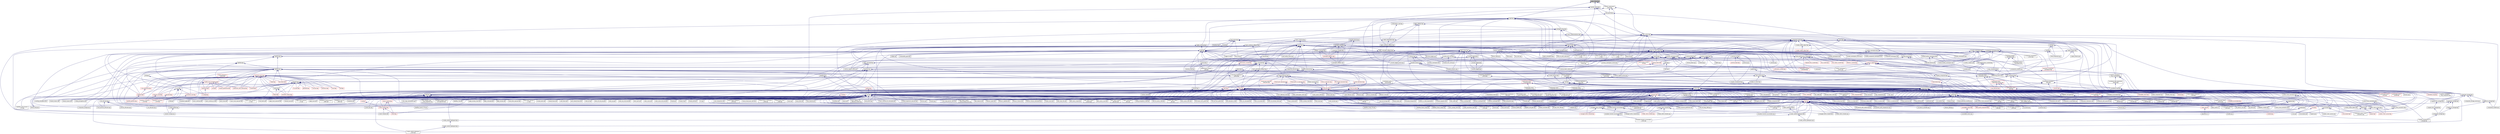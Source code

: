 digraph "apply_helper.hpp"
{
  edge [fontname="Helvetica",fontsize="10",labelfontname="Helvetica",labelfontsize="10"];
  node [fontname="Helvetica",fontsize="10",shape=record];
  Node232 [label="apply_helper.hpp",height=0.2,width=0.4,color="black", fillcolor="grey75", style="filled", fontcolor="black"];
  Node232 -> Node233 [dir="back",color="midnightblue",fontsize="10",style="solid",fontname="Helvetica"];
  Node233 [label="transfer_action.hpp",height=0.2,width=0.4,color="black", fillcolor="white", style="filled",URL="$d3/d27/transfer__action_8hpp.html"];
  Node233 -> Node234 [dir="back",color="midnightblue",fontsize="10",style="solid",fontname="Helvetica"];
  Node234 [label="basic_action.hpp",height=0.2,width=0.4,color="black", fillcolor="white", style="filled",URL="$d1/d7e/basic__action_8hpp.html"];
  Node234 -> Node235 [dir="back",color="midnightblue",fontsize="10",style="solid",fontname="Helvetica"];
  Node235 [label="component_storage.hpp",height=0.2,width=0.4,color="black", fillcolor="white", style="filled",URL="$d6/d36/components_2component__storage_2server_2component__storage_8hpp.html"];
  Node235 -> Node236 [dir="back",color="midnightblue",fontsize="10",style="solid",fontname="Helvetica"];
  Node236 [label="component_storage.hpp",height=0.2,width=0.4,color="black", fillcolor="white", style="filled",URL="$d0/dd6/components_2component__storage_2component__storage_8hpp.html"];
  Node236 -> Node237 [dir="back",color="midnightblue",fontsize="10",style="solid",fontname="Helvetica"];
  Node237 [label="migrate_to_storage.hpp",height=0.2,width=0.4,color="black", fillcolor="white", style="filled",URL="$da/d18/migrate__to__storage_8hpp.html"];
  Node237 -> Node238 [dir="back",color="midnightblue",fontsize="10",style="solid",fontname="Helvetica"];
  Node238 [label="component_storage.hpp",height=0.2,width=0.4,color="black", fillcolor="white", style="filled",URL="$d4/dfe/include_2component__storage_8hpp.html"];
  Node238 -> Node239 [dir="back",color="midnightblue",fontsize="10",style="solid",fontname="Helvetica"];
  Node239 [label="migrate_component_to\l_storage.cpp",height=0.2,width=0.4,color="black", fillcolor="white", style="filled",URL="$dd/d02/migrate__component__to__storage_8cpp.html"];
  Node236 -> Node238 [dir="back",color="midnightblue",fontsize="10",style="solid",fontname="Helvetica"];
  Node236 -> Node240 [dir="back",color="midnightblue",fontsize="10",style="solid",fontname="Helvetica"];
  Node240 [label="component_storage.cpp",height=0.2,width=0.4,color="black", fillcolor="white", style="filled",URL="$d4/ddf/component__storage_8cpp.html"];
  Node235 -> Node241 [dir="back",color="midnightblue",fontsize="10",style="solid",fontname="Helvetica"];
  Node241 [label="migrate_from_storage.hpp",height=0.2,width=0.4,color="black", fillcolor="white", style="filled",URL="$d3/d9f/server_2migrate__from__storage_8hpp.html"];
  Node241 -> Node242 [dir="back",color="midnightblue",fontsize="10",style="solid",fontname="Helvetica"];
  Node242 [label="migrate_from_storage.hpp",height=0.2,width=0.4,color="black", fillcolor="white", style="filled",URL="$db/d0f/migrate__from__storage_8hpp.html"];
  Node242 -> Node238 [dir="back",color="midnightblue",fontsize="10",style="solid",fontname="Helvetica"];
  Node235 -> Node243 [dir="back",color="midnightblue",fontsize="10",style="solid",fontname="Helvetica"];
  Node243 [label="migrate_to_storage.hpp",height=0.2,width=0.4,color="black", fillcolor="white", style="filled",URL="$d4/d4c/server_2migrate__to__storage_8hpp.html"];
  Node243 -> Node237 [dir="back",color="midnightblue",fontsize="10",style="solid",fontname="Helvetica"];
  Node243 -> Node244 [dir="back",color="midnightblue",fontsize="10",style="solid",fontname="Helvetica"];
  Node244 [label="component_module.cpp",height=0.2,width=0.4,color="black", fillcolor="white", style="filled",URL="$de/dc1/component__storage_2component__module_8cpp.html"];
  Node235 -> Node245 [dir="back",color="midnightblue",fontsize="10",style="solid",fontname="Helvetica"];
  Node245 [label="component_storage_server.cpp",height=0.2,width=0.4,color="black", fillcolor="white", style="filled",URL="$d4/dcb/component__storage__server_8cpp.html"];
  Node234 -> Node246 [dir="back",color="midnightblue",fontsize="10",style="solid",fontname="Helvetica"];
  Node246 [label="partition_unordered\l_map_component.hpp",height=0.2,width=0.4,color="black", fillcolor="white", style="filled",URL="$d8/df3/partition__unordered__map__component_8hpp.html"];
  Node246 -> Node247 [dir="back",color="midnightblue",fontsize="10",style="solid",fontname="Helvetica"];
  Node247 [label="unordered_map.hpp",height=0.2,width=0.4,color="black", fillcolor="white", style="filled",URL="$d9/ddf/hpx_2components_2containers_2unordered_2unordered__map_8hpp.html"];
  Node247 -> Node235 [dir="back",color="midnightblue",fontsize="10",style="solid",fontname="Helvetica"];
  Node247 -> Node248 [dir="back",color="midnightblue",fontsize="10",style="solid",fontname="Helvetica"];
  Node248 [label="unordered_map.hpp",height=0.2,width=0.4,color="red", fillcolor="white", style="filled",URL="$d6/d06/hpx_2include_2unordered__map_8hpp.html"];
  Node247 -> Node250 [dir="back",color="midnightblue",fontsize="10",style="solid",fontname="Helvetica"];
  Node250 [label="partition_unordered\l_map_component.cpp",height=0.2,width=0.4,color="black", fillcolor="white", style="filled",URL="$d5/d34/partition__unordered__map__component_8cpp.html"];
  Node246 -> Node251 [dir="back",color="midnightblue",fontsize="10",style="solid",fontname="Helvetica"];
  Node251 [label="unordered_map_segmented\l_iterator.hpp",height=0.2,width=0.4,color="black", fillcolor="white", style="filled",URL="$dc/dfd/unordered__map__segmented__iterator_8hpp.html"];
  Node251 -> Node247 [dir="back",color="midnightblue",fontsize="10",style="solid",fontname="Helvetica"];
  Node246 -> Node250 [dir="back",color="midnightblue",fontsize="10",style="solid",fontname="Helvetica"];
  Node234 -> Node252 [dir="back",color="midnightblue",fontsize="10",style="solid",fontname="Helvetica"];
  Node252 [label="base_lco.hpp",height=0.2,width=0.4,color="black", fillcolor="white", style="filled",URL="$de/daa/base__lco_8hpp.html"];
  Node252 -> Node253 [dir="back",color="midnightblue",fontsize="10",style="solid",fontname="Helvetica"];
  Node253 [label="lcos.hpp",height=0.2,width=0.4,color="black", fillcolor="white", style="filled",URL="$d5/deb/lcos_8hpp.html"];
  Node253 -> Node254 [dir="back",color="midnightblue",fontsize="10",style="solid",fontname="Helvetica"];
  Node254 [label="allgather_and_gate.cpp",height=0.2,width=0.4,color="black", fillcolor="white", style="filled",URL="$d1/d56/allgather__and__gate_8cpp.html"];
  Node253 -> Node255 [dir="back",color="midnightblue",fontsize="10",style="solid",fontname="Helvetica"];
  Node255 [label="apex_balance.cpp",height=0.2,width=0.4,color="black", fillcolor="white", style="filled",URL="$d4/d8e/apex__balance_8cpp.html"];
  Node253 -> Node256 [dir="back",color="midnightblue",fontsize="10",style="solid",fontname="Helvetica"];
  Node256 [label="apex_policy_engine\l_active_thread_count.cpp",height=0.2,width=0.4,color="black", fillcolor="white", style="filled",URL="$d5/d01/apex__policy__engine__active__thread__count_8cpp.html"];
  Node253 -> Node257 [dir="back",color="midnightblue",fontsize="10",style="solid",fontname="Helvetica"];
  Node257 [label="apex_policy_engine\l_events.cpp",height=0.2,width=0.4,color="black", fillcolor="white", style="filled",URL="$df/d0f/apex__policy__engine__events_8cpp.html"];
  Node253 -> Node258 [dir="back",color="midnightblue",fontsize="10",style="solid",fontname="Helvetica"];
  Node258 [label="apex_policy_engine\l_periodic.cpp",height=0.2,width=0.4,color="black", fillcolor="white", style="filled",URL="$d5/d7b/apex__policy__engine__periodic_8cpp.html"];
  Node253 -> Node259 [dir="back",color="midnightblue",fontsize="10",style="solid",fontname="Helvetica"];
  Node259 [label="heartbeat.cpp",height=0.2,width=0.4,color="black", fillcolor="white", style="filled",URL="$d8/d98/heartbeat_8cpp.html"];
  Node253 -> Node260 [dir="back",color="midnightblue",fontsize="10",style="solid",fontname="Helvetica"];
  Node260 [label="hello_world_component.hpp",height=0.2,width=0.4,color="red", fillcolor="white", style="filled",URL="$df/df0/hello__world__component_8hpp.html"];
  Node253 -> Node263 [dir="back",color="midnightblue",fontsize="10",style="solid",fontname="Helvetica"];
  Node263 [label="row.hpp",height=0.2,width=0.4,color="red", fillcolor="white", style="filled",URL="$dc/d69/row_8hpp.html"];
  Node263 -> Node270 [dir="back",color="midnightblue",fontsize="10",style="solid",fontname="Helvetica"];
  Node270 [label="stencil_iterator.hpp",height=0.2,width=0.4,color="red", fillcolor="white", style="filled",URL="$dc/d5c/server_2stencil__iterator_8hpp.html"];
  Node270 -> Node266 [dir="back",color="midnightblue",fontsize="10",style="solid",fontname="Helvetica"];
  Node266 [label="solver.hpp",height=0.2,width=0.4,color="red", fillcolor="white", style="filled",URL="$db/d9a/server_2solver_8hpp.html"];
  Node270 -> Node271 [dir="back",color="midnightblue",fontsize="10",style="solid",fontname="Helvetica"];
  Node271 [label="stencil_iterator.cpp",height=0.2,width=0.4,color="black", fillcolor="white", style="filled",URL="$d6/de1/server_2stencil__iterator_8cpp.html"];
  Node253 -> Node273 [dir="back",color="midnightblue",fontsize="10",style="solid",fontname="Helvetica"];
  Node273 [label="stencil_iterator.hpp",height=0.2,width=0.4,color="red", fillcolor="white", style="filled",URL="$d4/dc8/stencil__iterator_8hpp.html"];
  Node273 -> Node266 [dir="back",color="midnightblue",fontsize="10",style="solid",fontname="Helvetica"];
  Node273 -> Node270 [dir="back",color="midnightblue",fontsize="10",style="solid",fontname="Helvetica"];
  Node253 -> Node270 [dir="back",color="midnightblue",fontsize="10",style="solid",fontname="Helvetica"];
  Node253 -> Node274 [dir="back",color="midnightblue",fontsize="10",style="solid",fontname="Helvetica"];
  Node274 [label="jacobi_hpx.cpp",height=0.2,width=0.4,color="black", fillcolor="white", style="filled",URL="$d8/d72/jacobi__hpx_8cpp.html"];
  Node253 -> Node275 [dir="back",color="midnightblue",fontsize="10",style="solid",fontname="Helvetica"];
  Node275 [label="jacobi_nonuniform_hpx.cpp",height=0.2,width=0.4,color="black", fillcolor="white", style="filled",URL="$de/d56/jacobi__nonuniform__hpx_8cpp.html"];
  Node253 -> Node276 [dir="back",color="midnightblue",fontsize="10",style="solid",fontname="Helvetica"];
  Node276 [label="enumerate_threads.cpp",height=0.2,width=0.4,color="black", fillcolor="white", style="filled",URL="$d3/dd4/enumerate__threads_8cpp.html"];
  Node253 -> Node277 [dir="back",color="midnightblue",fontsize="10",style="solid",fontname="Helvetica"];
  Node277 [label="fibonacci_await.cpp",height=0.2,width=0.4,color="black", fillcolor="white", style="filled",URL="$dc/d1c/fibonacci__await_8cpp.html"];
  Node253 -> Node278 [dir="back",color="midnightblue",fontsize="10",style="solid",fontname="Helvetica"];
  Node278 [label="fibonacci_dataflow.cpp",height=0.2,width=0.4,color="black", fillcolor="white", style="filled",URL="$df/d3d/fibonacci__dataflow_8cpp.html"];
  Node253 -> Node279 [dir="back",color="midnightblue",fontsize="10",style="solid",fontname="Helvetica"];
  Node279 [label="fibonacci_futures.cpp",height=0.2,width=0.4,color="black", fillcolor="white", style="filled",URL="$d6/de3/fibonacci__futures_8cpp.html"];
  Node253 -> Node280 [dir="back",color="midnightblue",fontsize="10",style="solid",fontname="Helvetica"];
  Node280 [label="fibonacci_futures_distributed.cpp",height=0.2,width=0.4,color="black", fillcolor="white", style="filled",URL="$d1/dc9/fibonacci__futures__distributed_8cpp.html"];
  Node253 -> Node281 [dir="back",color="midnightblue",fontsize="10",style="solid",fontname="Helvetica"];
  Node281 [label="fractals.cpp",height=0.2,width=0.4,color="black", fillcolor="white", style="filled",URL="$d8/d58/fractals_8cpp.html"];
  Node253 -> Node282 [dir="back",color="midnightblue",fontsize="10",style="solid",fontname="Helvetica"];
  Node282 [label="fractals_executor.cpp",height=0.2,width=0.4,color="black", fillcolor="white", style="filled",URL="$d9/da9/fractals__executor_8cpp.html"];
  Node253 -> Node283 [dir="back",color="midnightblue",fontsize="10",style="solid",fontname="Helvetica"];
  Node283 [label="fractals_struct.cpp",height=0.2,width=0.4,color="black", fillcolor="white", style="filled",URL="$d8/d2f/fractals__struct_8cpp.html"];
  Node253 -> Node284 [dir="back",color="midnightblue",fontsize="10",style="solid",fontname="Helvetica"];
  Node284 [label="hello_world.cpp",height=0.2,width=0.4,color="black", fillcolor="white", style="filled",URL="$d0/d67/hello__world_8cpp.html"];
  Node253 -> Node285 [dir="back",color="midnightblue",fontsize="10",style="solid",fontname="Helvetica"];
  Node285 [label="latch_local.cpp",height=0.2,width=0.4,color="black", fillcolor="white", style="filled",URL="$dd/dd3/latch__local_8cpp.html"];
  Node253 -> Node286 [dir="back",color="midnightblue",fontsize="10",style="solid",fontname="Helvetica"];
  Node286 [label="latch_remote.cpp",height=0.2,width=0.4,color="black", fillcolor="white", style="filled",URL="$df/d59/latch__remote_8cpp.html"];
  Node253 -> Node287 [dir="back",color="midnightblue",fontsize="10",style="solid",fontname="Helvetica"];
  Node287 [label="local_channel.cpp",height=0.2,width=0.4,color="black", fillcolor="white", style="filled",URL="$d0/d3e/local__channel_8cpp.html"];
  Node253 -> Node288 [dir="back",color="midnightblue",fontsize="10",style="solid",fontname="Helvetica"];
  Node288 [label="pingpong.cpp",height=0.2,width=0.4,color="black", fillcolor="white", style="filled",URL="$dd/d4d/pingpong_8cpp.html"];
  Node253 -> Node289 [dir="back",color="midnightblue",fontsize="10",style="solid",fontname="Helvetica"];
  Node289 [label="shared_mutex.cpp",height=0.2,width=0.4,color="black", fillcolor="white", style="filled",URL="$da/d0b/shared__mutex_8cpp.html"];
  Node253 -> Node290 [dir="back",color="midnightblue",fontsize="10",style="solid",fontname="Helvetica"];
  Node290 [label="wait_composition.cpp",height=0.2,width=0.4,color="black", fillcolor="white", style="filled",URL="$d6/d13/wait__composition_8cpp.html"];
  Node253 -> Node291 [dir="back",color="midnightblue",fontsize="10",style="solid",fontname="Helvetica"];
  Node291 [label="sheneos_compare.cpp",height=0.2,width=0.4,color="black", fillcolor="white", style="filled",URL="$dc/d11/sheneos__compare_8cpp.html"];
  Node253 -> Node292 [dir="back",color="midnightblue",fontsize="10",style="solid",fontname="Helvetica"];
  Node292 [label="spell_check_file.cpp",height=0.2,width=0.4,color="black", fillcolor="white", style="filled",URL="$df/df7/spell__check__file_8cpp.html"];
  Node253 -> Node293 [dir="back",color="midnightblue",fontsize="10",style="solid",fontname="Helvetica"];
  Node293 [label="spell_check_simple.cpp",height=0.2,width=0.4,color="black", fillcolor="white", style="filled",URL="$dd/d54/spell__check__simple_8cpp.html"];
  Node253 -> Node294 [dir="back",color="midnightblue",fontsize="10",style="solid",fontname="Helvetica"];
  Node294 [label="simple_central_tuplespace\l_client.cpp",height=0.2,width=0.4,color="black", fillcolor="white", style="filled",URL="$d1/d7b/simple__central__tuplespace__client_8cpp.html"];
  Node253 -> Node295 [dir="back",color="midnightblue",fontsize="10",style="solid",fontname="Helvetica"];
  Node295 [label="hpx.hpp",height=0.2,width=0.4,color="red", fillcolor="white", style="filled",URL="$d0/daa/hpx_8hpp.html"];
  Node295 -> Node302 [dir="back",color="midnightblue",fontsize="10",style="solid",fontname="Helvetica"];
  Node302 [label="1d_stencil_4_throttle.cpp",height=0.2,width=0.4,color="black", fillcolor="white", style="filled",URL="$d6/de5/1d__stencil__4__throttle_8cpp.html"];
  Node295 -> Node307 [dir="back",color="midnightblue",fontsize="10",style="solid",fontname="Helvetica"];
  Node307 [label="accumulator.cpp",height=0.2,width=0.4,color="black", fillcolor="white", style="filled",URL="$d1/d81/accumulator_8cpp.html"];
  Node295 -> Node308 [dir="back",color="midnightblue",fontsize="10",style="solid",fontname="Helvetica"];
  Node308 [label="accumulator.hpp",height=0.2,width=0.4,color="black", fillcolor="white", style="filled",URL="$d4/d9d/server_2accumulator_8hpp.html"];
  Node308 -> Node307 [dir="back",color="midnightblue",fontsize="10",style="solid",fontname="Helvetica"];
  Node308 -> Node309 [dir="back",color="midnightblue",fontsize="10",style="solid",fontname="Helvetica"];
  Node309 [label="accumulator.hpp",height=0.2,width=0.4,color="red", fillcolor="white", style="filled",URL="$d8/d5e/accumulator_8hpp.html"];
  Node295 -> Node311 [dir="back",color="midnightblue",fontsize="10",style="solid",fontname="Helvetica"];
  Node311 [label="template_function_accumulator.hpp",height=0.2,width=0.4,color="black", fillcolor="white", style="filled",URL="$d7/da6/server_2template__function__accumulator_8hpp.html"];
  Node311 -> Node312 [dir="back",color="midnightblue",fontsize="10",style="solid",fontname="Helvetica"];
  Node312 [label="template_function_accumulator.cpp",height=0.2,width=0.4,color="black", fillcolor="white", style="filled",URL="$d5/d02/template__function__accumulator_8cpp.html"];
  Node311 -> Node313 [dir="back",color="midnightblue",fontsize="10",style="solid",fontname="Helvetica"];
  Node313 [label="template_function_accumulator.hpp",height=0.2,width=0.4,color="black", fillcolor="white", style="filled",URL="$d3/de9/template__function__accumulator_8hpp.html"];
  Node313 -> Node314 [dir="back",color="midnightblue",fontsize="10",style="solid",fontname="Helvetica"];
  Node314 [label="template_function_accumulator\l_client.cpp",height=0.2,width=0.4,color="black", fillcolor="white", style="filled",URL="$d0/dc6/template__function__accumulator__client_8cpp.html"];
  Node295 -> Node312 [dir="back",color="midnightblue",fontsize="10",style="solid",fontname="Helvetica"];
  Node295 -> Node313 [dir="back",color="midnightblue",fontsize="10",style="solid",fontname="Helvetica"];
  Node295 -> Node316 [dir="back",color="midnightblue",fontsize="10",style="solid",fontname="Helvetica"];
  Node316 [label="allgather_module.cpp",height=0.2,width=0.4,color="black", fillcolor="white", style="filled",URL="$df/de4/allgather__module_8cpp.html"];
  Node295 -> Node317 [dir="back",color="midnightblue",fontsize="10",style="solid",fontname="Helvetica"];
  Node317 [label="allgather.cpp",height=0.2,width=0.4,color="black", fillcolor="white", style="filled",URL="$d7/d06/allgather_8cpp.html"];
  Node295 -> Node254 [dir="back",color="midnightblue",fontsize="10",style="solid",fontname="Helvetica"];
  Node295 -> Node318 [dir="back",color="midnightblue",fontsize="10",style="solid",fontname="Helvetica"];
  Node318 [label="ag_client.cpp",height=0.2,width=0.4,color="black", fillcolor="white", style="filled",URL="$d4/d5d/ag__client_8cpp.html"];
  Node295 -> Node321 [dir="back",color="midnightblue",fontsize="10",style="solid",fontname="Helvetica"];
  Node321 [label="cancelable_action.cpp",height=0.2,width=0.4,color="black", fillcolor="white", style="filled",URL="$d5/d0c/cancelable__action_8cpp.html"];
  Node295 -> Node322 [dir="back",color="midnightblue",fontsize="10",style="solid",fontname="Helvetica"];
  Node322 [label="cancelable_action.hpp",height=0.2,width=0.4,color="red", fillcolor="white", style="filled",URL="$d5/d4d/server_2cancelable__action_8hpp.html"];
  Node322 -> Node321 [dir="back",color="midnightblue",fontsize="10",style="solid",fontname="Helvetica"];
  Node295 -> Node260 [dir="back",color="midnightblue",fontsize="10",style="solid",fontname="Helvetica"];
  Node295 -> Node271 [dir="back",color="midnightblue",fontsize="10",style="solid",fontname="Helvetica"];
  Node295 -> Node274 [dir="back",color="midnightblue",fontsize="10",style="solid",fontname="Helvetica"];
  Node295 -> Node275 [dir="back",color="midnightblue",fontsize="10",style="solid",fontname="Helvetica"];
  Node295 -> Node339 [dir="back",color="midnightblue",fontsize="10",style="solid",fontname="Helvetica"];
  Node339 [label="nqueen.cpp",height=0.2,width=0.4,color="black", fillcolor="white", style="filled",URL="$db/dca/nqueen_8cpp.html"];
  Node295 -> Node340 [dir="back",color="midnightblue",fontsize="10",style="solid",fontname="Helvetica"];
  Node340 [label="nqueen.hpp",height=0.2,width=0.4,color="black", fillcolor="white", style="filled",URL="$de/d58/server_2nqueen_8hpp.html"];
  Node340 -> Node339 [dir="back",color="midnightblue",fontsize="10",style="solid",fontname="Helvetica"];
  Node340 -> Node341 [dir="back",color="midnightblue",fontsize="10",style="solid",fontname="Helvetica"];
  Node341 [label="nqueen.hpp",height=0.2,width=0.4,color="red", fillcolor="white", style="filled",URL="$da/dfd/stubs_2nqueen_8hpp.html"];
  Node295 -> Node344 [dir="back",color="midnightblue",fontsize="10",style="solid",fontname="Helvetica"];
  Node344 [label="sine.cpp",height=0.2,width=0.4,color="black", fillcolor="white", style="filled",URL="$d3/d0d/server_2sine_8cpp.html"];
  Node295 -> Node345 [dir="back",color="midnightblue",fontsize="10",style="solid",fontname="Helvetica"];
  Node345 [label="sine.hpp",height=0.2,width=0.4,color="red", fillcolor="white", style="filled",URL="$d8/dac/sine_8hpp.html"];
  Node345 -> Node344 [dir="back",color="midnightblue",fontsize="10",style="solid",fontname="Helvetica"];
  Node295 -> Node354 [dir="back",color="midnightblue",fontsize="10",style="solid",fontname="Helvetica"];
  Node354 [label="factorial.cpp",height=0.2,width=0.4,color="black", fillcolor="white", style="filled",URL="$d9/d00/factorial_8cpp.html"];
  Node295 -> Node357 [dir="back",color="midnightblue",fontsize="10",style="solid",fontname="Helvetica"];
  Node357 [label="interest_calculator.cpp",height=0.2,width=0.4,color="black", fillcolor="white", style="filled",URL="$d2/d86/interest__calculator_8cpp.html"];
  Node295 -> Node358 [dir="back",color="midnightblue",fontsize="10",style="solid",fontname="Helvetica"];
  Node358 [label="non_atomic_rma.cpp",height=0.2,width=0.4,color="black", fillcolor="white", style="filled",URL="$d7/d8b/non__atomic__rma_8cpp.html"];
  Node295 -> Node361 [dir="back",color="midnightblue",fontsize="10",style="solid",fontname="Helvetica"];
  Node361 [label="quicksort.cpp",height=0.2,width=0.4,color="black", fillcolor="white", style="filled",URL="$d3/d1e/quicksort_8cpp.html"];
  Node295 -> Node369 [dir="back",color="midnightblue",fontsize="10",style="solid",fontname="Helvetica"];
  Node369 [label="random_mem_access.cpp",height=0.2,width=0.4,color="black", fillcolor="white", style="filled",URL="$d1/d51/random__mem__access_8cpp.html"];
  Node295 -> Node370 [dir="back",color="midnightblue",fontsize="10",style="solid",fontname="Helvetica"];
  Node370 [label="random_mem_access.hpp",height=0.2,width=0.4,color="black", fillcolor="white", style="filled",URL="$d0/d19/server_2random__mem__access_8hpp.html"];
  Node370 -> Node369 [dir="back",color="midnightblue",fontsize="10",style="solid",fontname="Helvetica"];
  Node370 -> Node371 [dir="back",color="midnightblue",fontsize="10",style="solid",fontname="Helvetica"];
  Node371 [label="random_mem_access.hpp",height=0.2,width=0.4,color="red", fillcolor="white", style="filled",URL="$d3/d32/stubs_2random__mem__access_8hpp.html"];
  Node295 -> Node374 [dir="back",color="midnightblue",fontsize="10",style="solid",fontname="Helvetica"];
  Node374 [label="oversubscribing_resource\l_partitioner.cpp",height=0.2,width=0.4,color="black", fillcolor="white", style="filled",URL="$dd/dee/oversubscribing__resource__partitioner_8cpp.html"];
  Node295 -> Node375 [dir="back",color="midnightblue",fontsize="10",style="solid",fontname="Helvetica"];
  Node375 [label="simple_resource_partitioner.cpp",height=0.2,width=0.4,color="black", fillcolor="white", style="filled",URL="$d5/df9/simple__resource__partitioner_8cpp.html"];
  Node295 -> Node392 [dir="back",color="midnightblue",fontsize="10",style="solid",fontname="Helvetica"];
  Node392 [label="throttle.cpp",height=0.2,width=0.4,color="black", fillcolor="white", style="filled",URL="$de/d56/server_2throttle_8cpp.html"];
  Node295 -> Node393 [dir="back",color="midnightblue",fontsize="10",style="solid",fontname="Helvetica"];
  Node393 [label="throttle.hpp",height=0.2,width=0.4,color="black", fillcolor="white", style="filled",URL="$db/dc9/server_2throttle_8hpp.html"];
  Node393 -> Node392 [dir="back",color="midnightblue",fontsize="10",style="solid",fontname="Helvetica"];
  Node393 -> Node394 [dir="back",color="midnightblue",fontsize="10",style="solid",fontname="Helvetica"];
  Node394 [label="throttle.hpp",height=0.2,width=0.4,color="red", fillcolor="white", style="filled",URL="$d5/dec/stubs_2throttle_8hpp.html"];
  Node295 -> Node394 [dir="back",color="midnightblue",fontsize="10",style="solid",fontname="Helvetica"];
  Node295 -> Node406 [dir="back",color="midnightblue",fontsize="10",style="solid",fontname="Helvetica"];
  Node406 [label="simple_central_tuplespace.hpp",height=0.2,width=0.4,color="black", fillcolor="white", style="filled",URL="$db/d69/server_2simple__central__tuplespace_8hpp.html"];
  Node406 -> Node407 [dir="back",color="midnightblue",fontsize="10",style="solid",fontname="Helvetica"];
  Node407 [label="simple_central_tuplespace.cpp",height=0.2,width=0.4,color="black", fillcolor="white", style="filled",URL="$d3/dec/simple__central__tuplespace_8cpp.html"];
  Node406 -> Node408 [dir="back",color="midnightblue",fontsize="10",style="solid",fontname="Helvetica"];
  Node408 [label="simple_central_tuplespace.hpp",height=0.2,width=0.4,color="black", fillcolor="white", style="filled",URL="$d0/d4b/stubs_2simple__central__tuplespace_8hpp.html"];
  Node408 -> Node409 [dir="back",color="midnightblue",fontsize="10",style="solid",fontname="Helvetica"];
  Node409 [label="simple_central_tuplespace.hpp",height=0.2,width=0.4,color="black", fillcolor="white", style="filled",URL="$d5/ddd/simple__central__tuplespace_8hpp.html"];
  Node409 -> Node294 [dir="back",color="midnightblue",fontsize="10",style="solid",fontname="Helvetica"];
  Node295 -> Node410 [dir="back",color="midnightblue",fontsize="10",style="solid",fontname="Helvetica"];
  Node410 [label="tuples_warehouse.hpp",height=0.2,width=0.4,color="black", fillcolor="white", style="filled",URL="$da/de6/tuples__warehouse_8hpp.html"];
  Node410 -> Node406 [dir="back",color="midnightblue",fontsize="10",style="solid",fontname="Helvetica"];
  Node295 -> Node407 [dir="back",color="midnightblue",fontsize="10",style="solid",fontname="Helvetica"];
  Node295 -> Node431 [dir="back",color="midnightblue",fontsize="10",style="solid",fontname="Helvetica"];
  Node431 [label="network_storage.cpp",height=0.2,width=0.4,color="black", fillcolor="white", style="filled",URL="$db/daa/network__storage_8cpp.html"];
  Node295 -> Node432 [dir="back",color="midnightblue",fontsize="10",style="solid",fontname="Helvetica"];
  Node432 [label="simple_profiler.hpp",height=0.2,width=0.4,color="black", fillcolor="white", style="filled",URL="$d8/d02/simple__profiler_8hpp.html"];
  Node432 -> Node431 [dir="back",color="midnightblue",fontsize="10",style="solid",fontname="Helvetica"];
  Node295 -> Node433 [dir="back",color="midnightblue",fontsize="10",style="solid",fontname="Helvetica"];
  Node433 [label="osu_bcast.cpp",height=0.2,width=0.4,color="black", fillcolor="white", style="filled",URL="$d3/dca/osu__bcast_8cpp.html"];
  Node295 -> Node446 [dir="back",color="midnightblue",fontsize="10",style="solid",fontname="Helvetica"];
  Node446 [label="action_move_semantics.cpp",height=0.2,width=0.4,color="black", fillcolor="white", style="filled",URL="$d4/db3/action__move__semantics_8cpp.html"];
  Node295 -> Node448 [dir="back",color="midnightblue",fontsize="10",style="solid",fontname="Helvetica"];
  Node448 [label="duplicate_id_registration\l_1596.cpp",height=0.2,width=0.4,color="black", fillcolor="white", style="filled",URL="$db/d8d/duplicate__id__registration__1596_8cpp.html"];
  Node295 -> Node451 [dir="back",color="midnightblue",fontsize="10",style="solid",fontname="Helvetica"];
  Node451 [label="send_gid_keep_component\l_1624.cpp",height=0.2,width=0.4,color="black", fillcolor="white", style="filled",URL="$d9/d49/send__gid__keep__component__1624_8cpp.html"];
  Node295 -> Node452 [dir="back",color="midnightblue",fontsize="10",style="solid",fontname="Helvetica"];
  Node452 [label="algorithms.cc",height=0.2,width=0.4,color="black", fillcolor="white", style="filled",URL="$d5/d1b/algorithms_8cc.html"];
  Node295 -> Node453 [dir="back",color="midnightblue",fontsize="10",style="solid",fontname="Helvetica"];
  Node453 [label="matrix_hpx.hh",height=0.2,width=0.4,color="red", fillcolor="white", style="filled",URL="$d5/d89/matrix__hpx_8hh.html"];
  Node453 -> Node452 [dir="back",color="midnightblue",fontsize="10",style="solid",fontname="Helvetica"];
  Node295 -> Node458 [dir="back",color="midnightblue",fontsize="10",style="solid",fontname="Helvetica"];
  Node458 [label="block_matrix.cc",height=0.2,width=0.4,color="black", fillcolor="white", style="filled",URL="$de/d88/block__matrix_8cc.html"];
  Node295 -> Node466 [dir="back",color="midnightblue",fontsize="10",style="solid",fontname="Helvetica"];
  Node466 [label="id_type_ref_counting\l_1032.cpp",height=0.2,width=0.4,color="black", fillcolor="white", style="filled",URL="$d8/dfd/id__type__ref__counting__1032_8cpp.html"];
  Node295 -> Node471 [dir="back",color="midnightblue",fontsize="10",style="solid",fontname="Helvetica"];
  Node471 [label="async_unwrap_1037.cpp",height=0.2,width=0.4,color="black", fillcolor="white", style="filled",URL="$d4/d13/async__unwrap__1037_8cpp.html"];
  Node295 -> Node472 [dir="back",color="midnightblue",fontsize="10",style="solid",fontname="Helvetica"];
  Node472 [label="barrier_hang.cpp",height=0.2,width=0.4,color="black", fillcolor="white", style="filled",URL="$dd/d8b/barrier__hang_8cpp.html"];
  Node295 -> Node476 [dir="back",color="midnightblue",fontsize="10",style="solid",fontname="Helvetica"];
  Node476 [label="dataflow_const_functor\l_773.cpp",height=0.2,width=0.4,color="black", fillcolor="white", style="filled",URL="$d3/df2/dataflow__const__functor__773_8cpp.html"];
  Node295 -> Node477 [dir="back",color="midnightblue",fontsize="10",style="solid",fontname="Helvetica"];
  Node477 [label="dataflow_future_swap.cpp",height=0.2,width=0.4,color="black", fillcolor="white", style="filled",URL="$dc/d8c/dataflow__future__swap_8cpp.html"];
  Node295 -> Node478 [dir="back",color="midnightblue",fontsize="10",style="solid",fontname="Helvetica"];
  Node478 [label="dataflow_future_swap2.cpp",height=0.2,width=0.4,color="black", fillcolor="white", style="filled",URL="$d1/db3/dataflow__future__swap2_8cpp.html"];
  Node295 -> Node479 [dir="back",color="midnightblue",fontsize="10",style="solid",fontname="Helvetica"];
  Node479 [label="dataflow_launch_775.cpp",height=0.2,width=0.4,color="black", fillcolor="white", style="filled",URL="$d7/d0d/dataflow__launch__775_8cpp.html"];
  Node295 -> Node481 [dir="back",color="midnightblue",fontsize="10",style="solid",fontname="Helvetica"];
  Node481 [label="dataflow_using_774.cpp",height=0.2,width=0.4,color="black", fillcolor="white", style="filled",URL="$d7/dfa/dataflow__using__774_8cpp.html"];
  Node295 -> Node489 [dir="back",color="midnightblue",fontsize="10",style="solid",fontname="Helvetica"];
  Node489 [label="lifetime_588.cpp",height=0.2,width=0.4,color="black", fillcolor="white", style="filled",URL="$d7/dca/lifetime__588_8cpp.html"];
  Node295 -> Node496 [dir="back",color="midnightblue",fontsize="10",style="solid",fontname="Helvetica"];
  Node496 [label="set_hpx_limit_798.cpp",height=0.2,width=0.4,color="black", fillcolor="white", style="filled",URL="$d2/dfb/set__hpx__limit__798_8cpp.html"];
  Node295 -> Node498 [dir="back",color="midnightblue",fontsize="10",style="solid",fontname="Helvetica"];
  Node498 [label="shared_stated_leaked\l_1211.cpp",height=0.2,width=0.4,color="black", fillcolor="white", style="filled",URL="$dc/dce/shared__stated__leaked__1211_8cpp.html"];
  Node295 -> Node500 [dir="back",color="midnightblue",fontsize="10",style="solid",fontname="Helvetica"];
  Node500 [label="wait_all_hang_1946.cpp",height=0.2,width=0.4,color="black", fillcolor="white", style="filled",URL="$d5/d69/wait__all__hang__1946_8cpp.html"];
  Node295 -> Node522 [dir="back",color="midnightblue",fontsize="10",style="solid",fontname="Helvetica"];
  Node522 [label="thread_pool_executor\l_1114.cpp",height=0.2,width=0.4,color="black", fillcolor="white", style="filled",URL="$d8/d63/thread__pool__executor__1114_8cpp.html"];
  Node295 -> Node532 [dir="back",color="midnightblue",fontsize="10",style="solid",fontname="Helvetica"];
  Node532 [label="managed_refcnt_checker.cpp",height=0.2,width=0.4,color="black", fillcolor="white", style="filled",URL="$d3/d8d/managed__refcnt__checker_8cpp.html"];
  Node295 -> Node546 [dir="back",color="midnightblue",fontsize="10",style="solid",fontname="Helvetica"];
  Node546 [label="managed_refcnt_checker.cpp",height=0.2,width=0.4,color="black", fillcolor="white", style="filled",URL="$d7/d11/server_2managed__refcnt__checker_8cpp.html"];
  Node295 -> Node547 [dir="back",color="midnightblue",fontsize="10",style="solid",fontname="Helvetica"];
  Node547 [label="managed_refcnt_checker.hpp",height=0.2,width=0.4,color="black", fillcolor="white", style="filled",URL="$df/da6/server_2managed__refcnt__checker_8hpp.html"];
  Node547 -> Node532 [dir="back",color="midnightblue",fontsize="10",style="solid",fontname="Helvetica"];
  Node547 -> Node546 [dir="back",color="midnightblue",fontsize="10",style="solid",fontname="Helvetica"];
  Node547 -> Node548 [dir="back",color="midnightblue",fontsize="10",style="solid",fontname="Helvetica"];
  Node548 [label="managed_refcnt_checker.hpp",height=0.2,width=0.4,color="red", fillcolor="white", style="filled",URL="$d3/d77/stubs_2managed__refcnt__checker_8hpp.html"];
  Node295 -> Node549 [dir="back",color="midnightblue",fontsize="10",style="solid",fontname="Helvetica"];
  Node549 [label="simple_refcnt_checker.cpp",height=0.2,width=0.4,color="black", fillcolor="white", style="filled",URL="$d7/d14/server_2simple__refcnt__checker_8cpp.html"];
  Node295 -> Node550 [dir="back",color="midnightblue",fontsize="10",style="solid",fontname="Helvetica"];
  Node550 [label="simple_refcnt_checker.hpp",height=0.2,width=0.4,color="black", fillcolor="white", style="filled",URL="$d6/d3d/server_2simple__refcnt__checker_8hpp.html"];
  Node550 -> Node549 [dir="back",color="midnightblue",fontsize="10",style="solid",fontname="Helvetica"];
  Node550 -> Node551 [dir="back",color="midnightblue",fontsize="10",style="solid",fontname="Helvetica"];
  Node551 [label="simple_refcnt_checker.cpp",height=0.2,width=0.4,color="black", fillcolor="white", style="filled",URL="$df/d16/simple__refcnt__checker_8cpp.html"];
  Node550 -> Node552 [dir="back",color="midnightblue",fontsize="10",style="solid",fontname="Helvetica"];
  Node552 [label="simple_refcnt_checker.hpp",height=0.2,width=0.4,color="red", fillcolor="white", style="filled",URL="$da/d8e/stubs_2simple__refcnt__checker_8hpp.html"];
  Node295 -> Node554 [dir="back",color="midnightblue",fontsize="10",style="solid",fontname="Helvetica"];
  Node554 [label="simple_mobile_object.cpp",height=0.2,width=0.4,color="black", fillcolor="white", style="filled",URL="$d2/da7/simple__mobile__object_8cpp.html"];
  Node295 -> Node551 [dir="back",color="midnightblue",fontsize="10",style="solid",fontname="Helvetica"];
  Node295 -> Node548 [dir="back",color="midnightblue",fontsize="10",style="solid",fontname="Helvetica"];
  Node295 -> Node552 [dir="back",color="midnightblue",fontsize="10",style="solid",fontname="Helvetica"];
  Node295 -> Node562 [dir="back",color="midnightblue",fontsize="10",style="solid",fontname="Helvetica"];
  Node562 [label="barrier.cpp",height=0.2,width=0.4,color="black", fillcolor="white", style="filled",URL="$df/d63/tests_2unit_2lcos_2barrier_8cpp.html"];
  Node295 -> Node574 [dir="back",color="midnightblue",fontsize="10",style="solid",fontname="Helvetica"];
  Node574 [label="local_event.cpp",height=0.2,width=0.4,color="black", fillcolor="white", style="filled",URL="$df/d9a/local__event_8cpp.html"];
  Node295 -> Node788 [dir="back",color="midnightblue",fontsize="10",style="solid",fontname="Helvetica"];
  Node788 [label="put_parcels_with_coalescing.cpp",height=0.2,width=0.4,color="black", fillcolor="white", style="filled",URL="$d6/dca/put__parcels__with__coalescing_8cpp.html"];
  Node295 -> Node789 [dir="back",color="midnightblue",fontsize="10",style="solid",fontname="Helvetica"];
  Node789 [label="put_parcels_with_compression.cpp",height=0.2,width=0.4,color="black", fillcolor="white", style="filled",URL="$df/d62/put__parcels__with__compression_8cpp.html"];
  Node295 -> Node791 [dir="back",color="midnightblue",fontsize="10",style="solid",fontname="Helvetica"];
  Node791 [label="serialize_buffer.cpp",height=0.2,width=0.4,color="black", fillcolor="white", style="filled",URL="$d1/d00/serialize__buffer_8cpp.html"];
  Node253 -> Node799 [dir="back",color="midnightblue",fontsize="10",style="solid",fontname="Helvetica"];
  Node799 [label="parent_vs_child_stealing.cpp",height=0.2,width=0.4,color="black", fillcolor="white", style="filled",URL="$d2/d07/parent__vs__child__stealing_8cpp.html"];
  Node253 -> Node800 [dir="back",color="midnightblue",fontsize="10",style="solid",fontname="Helvetica"];
  Node800 [label="wait_all_timings.cpp",height=0.2,width=0.4,color="black", fillcolor="white", style="filled",URL="$d5/da1/wait__all__timings_8cpp.html"];
  Node253 -> Node801 [dir="back",color="midnightblue",fontsize="10",style="solid",fontname="Helvetica"];
  Node801 [label="return_future_2847.cpp",height=0.2,width=0.4,color="black", fillcolor="white", style="filled",URL="$d3/dfe/return__future__2847_8cpp.html"];
  Node253 -> Node802 [dir="back",color="midnightblue",fontsize="10",style="solid",fontname="Helvetica"];
  Node802 [label="return_non_default\l_constructible_2847.cpp",height=0.2,width=0.4,color="black", fillcolor="white", style="filled",URL="$dc/d11/return__non__default__constructible__2847_8cpp.html"];
  Node253 -> Node448 [dir="back",color="midnightblue",fontsize="10",style="solid",fontname="Helvetica"];
  Node253 -> Node451 [dir="back",color="midnightblue",fontsize="10",style="solid",fontname="Helvetica"];
  Node253 -> Node803 [dir="back",color="midnightblue",fontsize="10",style="solid",fontname="Helvetica"];
  Node803 [label="async_action_1813.cpp",height=0.2,width=0.4,color="black", fillcolor="white", style="filled",URL="$db/de6/async__action__1813_8cpp.html"];
  Node253 -> Node804 [dir="back",color="midnightblue",fontsize="10",style="solid",fontname="Helvetica"];
  Node804 [label="async_callback_non\l_deduced_context.cpp",height=0.2,width=0.4,color="black", fillcolor="white", style="filled",URL="$dc/dbb/async__callback__non__deduced__context_8cpp.html"];
  Node253 -> Node805 [dir="back",color="midnightblue",fontsize="10",style="solid",fontname="Helvetica"];
  Node805 [label="broadcast_unwrap_future\l_2885.cpp",height=0.2,width=0.4,color="black", fillcolor="white", style="filled",URL="$da/df6/broadcast__unwrap__future__2885_8cpp.html"];
  Node253 -> Node806 [dir="back",color="midnightblue",fontsize="10",style="solid",fontname="Helvetica"];
  Node806 [label="broadcast_wait_for\l_2822.cpp",height=0.2,width=0.4,color="black", fillcolor="white", style="filled",URL="$dd/de7/broadcast__wait__for__2822_8cpp.html"];
  Node253 -> Node807 [dir="back",color="midnightblue",fontsize="10",style="solid",fontname="Helvetica"];
  Node807 [label="dataflow_791.cpp",height=0.2,width=0.4,color="black", fillcolor="white", style="filled",URL="$d6/da1/dataflow__791_8cpp.html"];
  Node253 -> Node808 [dir="back",color="midnightblue",fontsize="10",style="solid",fontname="Helvetica"];
  Node808 [label="future_range_ambiguity\l_2032.cpp",height=0.2,width=0.4,color="black", fillcolor="white", style="filled",URL="$dc/d4e/future__range__ambiguity__2032_8cpp.html"];
  Node253 -> Node809 [dir="back",color="midnightblue",fontsize="10",style="solid",fontname="Helvetica"];
  Node809 [label="future_timed_wait_1025.cpp",height=0.2,width=0.4,color="black", fillcolor="white", style="filled",URL="$de/d7d/future__timed__wait__1025_8cpp.html"];
  Node253 -> Node810 [dir="back",color="midnightblue",fontsize="10",style="solid",fontname="Helvetica"];
  Node810 [label="shared_future_continuation\l_order.cpp",height=0.2,width=0.4,color="black", fillcolor="white", style="filled",URL="$dd/d1f/shared__future__continuation__order_8cpp.html"];
  Node253 -> Node811 [dir="back",color="midnightblue",fontsize="10",style="solid",fontname="Helvetica"];
  Node811 [label="shared_future_then\l_2166.cpp",height=0.2,width=0.4,color="black", fillcolor="white", style="filled",URL="$d8/dc4/shared__future__then__2166_8cpp.html"];
  Node253 -> Node498 [dir="back",color="midnightblue",fontsize="10",style="solid",fontname="Helvetica"];
  Node253 -> Node812 [dir="back",color="midnightblue",fontsize="10",style="solid",fontname="Helvetica"];
  Node812 [label="sliding_semaphore_2338.cpp",height=0.2,width=0.4,color="black", fillcolor="white", style="filled",URL="$da/da6/sliding__semaphore__2338_8cpp.html"];
  Node253 -> Node813 [dir="back",color="midnightblue",fontsize="10",style="solid",fontname="Helvetica"];
  Node813 [label="wait_for_action_2796.cpp",height=0.2,width=0.4,color="black", fillcolor="white", style="filled",URL="$dc/db9/wait__for__action__2796_8cpp.html"];
  Node253 -> Node522 [dir="back",color="midnightblue",fontsize="10",style="solid",fontname="Helvetica"];
  Node253 -> Node814 [dir="back",color="midnightblue",fontsize="10",style="solid",fontname="Helvetica"];
  Node814 [label="function_serialization\l_728.cpp",height=0.2,width=0.4,color="black", fillcolor="white", style="filled",URL="$d8/db1/function__serialization__728_8cpp.html"];
  Node253 -> Node815 [dir="back",color="midnightblue",fontsize="10",style="solid",fontname="Helvetica"];
  Node815 [label="protect_with_nullary\l_pfo.cpp",height=0.2,width=0.4,color="black", fillcolor="white", style="filled",URL="$df/db5/protect__with__nullary__pfo_8cpp.html"];
  Node253 -> Node816 [dir="back",color="midnightblue",fontsize="10",style="solid",fontname="Helvetica"];
  Node816 [label="tuple_serialization\l_803.cpp",height=0.2,width=0.4,color="black", fillcolor="white", style="filled",URL="$de/d61/tuple__serialization__803_8cpp.html"];
  Node253 -> Node817 [dir="back",color="midnightblue",fontsize="10",style="solid",fontname="Helvetica"];
  Node817 [label="zero_copy_parcels_1001.cpp",height=0.2,width=0.4,color="black", fillcolor="white", style="filled",URL="$da/dfd/zero__copy__parcels__1001_8cpp.html"];
  Node253 -> Node818 [dir="back",color="midnightblue",fontsize="10",style="solid",fontname="Helvetica"];
  Node818 [label="return_future.cpp",height=0.2,width=0.4,color="black", fillcolor="white", style="filled",URL="$d4/dbe/return__future_8cpp.html"];
  Node253 -> Node819 [dir="back",color="midnightblue",fontsize="10",style="solid",fontname="Helvetica"];
  Node819 [label="find_clients_from_prefix.cpp",height=0.2,width=0.4,color="black", fillcolor="white", style="filled",URL="$dc/d15/find__clients__from__prefix_8cpp.html"];
  Node253 -> Node820 [dir="back",color="midnightblue",fontsize="10",style="solid",fontname="Helvetica"];
  Node820 [label="find_ids_from_prefix.cpp",height=0.2,width=0.4,color="black", fillcolor="white", style="filled",URL="$dc/df3/find__ids__from__prefix_8cpp.html"];
  Node253 -> Node821 [dir="back",color="midnightblue",fontsize="10",style="solid",fontname="Helvetica"];
  Node821 [label="get_colocation_id.cpp",height=0.2,width=0.4,color="black", fillcolor="white", style="filled",URL="$dd/d0d/get__colocation__id_8cpp.html"];
  Node253 -> Node543 [dir="back",color="midnightblue",fontsize="10",style="solid",fontname="Helvetica"];
  Node543 [label="split_credit.cpp",height=0.2,width=0.4,color="black", fillcolor="white", style="filled",URL="$dc/d1c/split__credit_8cpp.html"];
  Node253 -> Node822 [dir="back",color="midnightblue",fontsize="10",style="solid",fontname="Helvetica"];
  Node822 [label="apex_action_count.cpp",height=0.2,width=0.4,color="black", fillcolor="white", style="filled",URL="$d8/de5/apex__action__count_8cpp.html"];
  Node253 -> Node823 [dir="back",color="midnightblue",fontsize="10",style="solid",fontname="Helvetica"];
  Node823 [label="action_invoke_no_more\l_than.cpp",height=0.2,width=0.4,color="black", fillcolor="white", style="filled",URL="$db/d8a/action__invoke__no__more__than_8cpp.html"];
  Node253 -> Node824 [dir="back",color="midnightblue",fontsize="10",style="solid",fontname="Helvetica"];
  Node824 [label="migrate_component.cpp",height=0.2,width=0.4,color="black", fillcolor="white", style="filled",URL="$dc/d78/migrate__component_8cpp.html"];
  Node253 -> Node825 [dir="back",color="midnightblue",fontsize="10",style="solid",fontname="Helvetica"];
  Node825 [label="apply_colocated.cpp",height=0.2,width=0.4,color="black", fillcolor="white", style="filled",URL="$d5/dd3/apply__colocated_8cpp.html"];
  Node253 -> Node826 [dir="back",color="midnightblue",fontsize="10",style="solid",fontname="Helvetica"];
  Node826 [label="apply_local.cpp",height=0.2,width=0.4,color="black", fillcolor="white", style="filled",URL="$dd/db5/apply__local_8cpp.html"];
  Node253 -> Node827 [dir="back",color="midnightblue",fontsize="10",style="solid",fontname="Helvetica"];
  Node827 [label="apply_local_executor.cpp",height=0.2,width=0.4,color="black", fillcolor="white", style="filled",URL="$db/d84/apply__local__executor_8cpp.html"];
  Node253 -> Node828 [dir="back",color="midnightblue",fontsize="10",style="solid",fontname="Helvetica"];
  Node828 [label="apply_local_executor\l_v1.cpp",height=0.2,width=0.4,color="black", fillcolor="white", style="filled",URL="$dd/d53/apply__local__executor__v1_8cpp.html"];
  Node253 -> Node829 [dir="back",color="midnightblue",fontsize="10",style="solid",fontname="Helvetica"];
  Node829 [label="apply_remote.cpp",height=0.2,width=0.4,color="black", fillcolor="white", style="filled",URL="$d9/d40/apply__remote_8cpp.html"];
  Node253 -> Node830 [dir="back",color="midnightblue",fontsize="10",style="solid",fontname="Helvetica"];
  Node830 [label="apply_remote_client.cpp",height=0.2,width=0.4,color="black", fillcolor="white", style="filled",URL="$d9/def/apply__remote__client_8cpp.html"];
  Node253 -> Node831 [dir="back",color="midnightblue",fontsize="10",style="solid",fontname="Helvetica"];
  Node831 [label="async_cb_colocated.cpp",height=0.2,width=0.4,color="black", fillcolor="white", style="filled",URL="$d7/d7f/async__cb__colocated_8cpp.html"];
  Node253 -> Node832 [dir="back",color="midnightblue",fontsize="10",style="solid",fontname="Helvetica"];
  Node832 [label="async_cb_remote.cpp",height=0.2,width=0.4,color="black", fillcolor="white", style="filled",URL="$da/d88/async__cb__remote_8cpp.html"];
  Node253 -> Node833 [dir="back",color="midnightblue",fontsize="10",style="solid",fontname="Helvetica"];
  Node833 [label="async_cb_remote_client.cpp",height=0.2,width=0.4,color="black", fillcolor="white", style="filled",URL="$d2/d31/async__cb__remote__client_8cpp.html"];
  Node253 -> Node834 [dir="back",color="midnightblue",fontsize="10",style="solid",fontname="Helvetica"];
  Node834 [label="async_continue.cpp",height=0.2,width=0.4,color="black", fillcolor="white", style="filled",URL="$d4/d19/async__continue_8cpp.html"];
  Node253 -> Node835 [dir="back",color="midnightblue",fontsize="10",style="solid",fontname="Helvetica"];
  Node835 [label="async_continue_cb.cpp",height=0.2,width=0.4,color="black", fillcolor="white", style="filled",URL="$df/d37/async__continue__cb_8cpp.html"];
  Node253 -> Node836 [dir="back",color="midnightblue",fontsize="10",style="solid",fontname="Helvetica"];
  Node836 [label="async_continue_cb_colocated.cpp",height=0.2,width=0.4,color="black", fillcolor="white", style="filled",URL="$dd/dce/async__continue__cb__colocated_8cpp.html"];
  Node253 -> Node837 [dir="back",color="midnightblue",fontsize="10",style="solid",fontname="Helvetica"];
  Node837 [label="async_local.cpp",height=0.2,width=0.4,color="black", fillcolor="white", style="filled",URL="$d3/d4c/async__local_8cpp.html"];
  Node253 -> Node838 [dir="back",color="midnightblue",fontsize="10",style="solid",fontname="Helvetica"];
  Node838 [label="async_local_executor.cpp",height=0.2,width=0.4,color="black", fillcolor="white", style="filled",URL="$d4/dce/async__local__executor_8cpp.html"];
  Node253 -> Node839 [dir="back",color="midnightblue",fontsize="10",style="solid",fontname="Helvetica"];
  Node839 [label="async_local_executor\l_v1.cpp",height=0.2,width=0.4,color="black", fillcolor="white", style="filled",URL="$da/d4a/async__local__executor__v1_8cpp.html"];
  Node253 -> Node840 [dir="back",color="midnightblue",fontsize="10",style="solid",fontname="Helvetica"];
  Node840 [label="async_remote.cpp",height=0.2,width=0.4,color="black", fillcolor="white", style="filled",URL="$dd/dd8/async__remote_8cpp.html"];
  Node253 -> Node841 [dir="back",color="midnightblue",fontsize="10",style="solid",fontname="Helvetica"];
  Node841 [label="async_remote_client.cpp",height=0.2,width=0.4,color="black", fillcolor="white", style="filled",URL="$d6/d49/async__remote__client_8cpp.html"];
  Node253 -> Node562 [dir="back",color="midnightblue",fontsize="10",style="solid",fontname="Helvetica"];
  Node253 -> Node842 [dir="back",color="midnightblue",fontsize="10",style="solid",fontname="Helvetica"];
  Node842 [label="broadcast.cpp",height=0.2,width=0.4,color="black", fillcolor="white", style="filled",URL="$d8/d8b/broadcast_8cpp.html"];
  Node253 -> Node843 [dir="back",color="midnightblue",fontsize="10",style="solid",fontname="Helvetica"];
  Node843 [label="broadcast_apply.cpp",height=0.2,width=0.4,color="black", fillcolor="white", style="filled",URL="$dd/de8/broadcast__apply_8cpp.html"];
  Node253 -> Node844 [dir="back",color="midnightblue",fontsize="10",style="solid",fontname="Helvetica"];
  Node844 [label="channel.cpp",height=0.2,width=0.4,color="black", fillcolor="white", style="filled",URL="$dd/d5f/channel_8cpp.html"];
  Node253 -> Node845 [dir="back",color="midnightblue",fontsize="10",style="solid",fontname="Helvetica"];
  Node845 [label="channel_local.cpp",height=0.2,width=0.4,color="black", fillcolor="white", style="filled",URL="$d6/d3e/channel__local_8cpp.html"];
  Node253 -> Node846 [dir="back",color="midnightblue",fontsize="10",style="solid",fontname="Helvetica"];
  Node846 [label="client_then.cpp",height=0.2,width=0.4,color="black", fillcolor="white", style="filled",URL="$d1/d5a/client__then_8cpp.html"];
  Node253 -> Node847 [dir="back",color="midnightblue",fontsize="10",style="solid",fontname="Helvetica"];
  Node847 [label="counting_semaphore.cpp",height=0.2,width=0.4,color="black", fillcolor="white", style="filled",URL="$df/de9/counting__semaphore_8cpp.html"];
  Node253 -> Node848 [dir="back",color="midnightblue",fontsize="10",style="solid",fontname="Helvetica"];
  Node848 [label="fold.cpp",height=0.2,width=0.4,color="black", fillcolor="white", style="filled",URL="$d8/dd8/fold_8cpp.html"];
  Node253 -> Node849 [dir="back",color="midnightblue",fontsize="10",style="solid",fontname="Helvetica"];
  Node849 [label="future.cpp",height=0.2,width=0.4,color="black", fillcolor="white", style="filled",URL="$d6/d4d/future_8cpp.html"];
  Node253 -> Node850 [dir="back",color="midnightblue",fontsize="10",style="solid",fontname="Helvetica"];
  Node850 [label="future_then.cpp",height=0.2,width=0.4,color="black", fillcolor="white", style="filled",URL="$df/da5/future__then_8cpp.html"];
  Node253 -> Node851 [dir="back",color="midnightblue",fontsize="10",style="solid",fontname="Helvetica"];
  Node851 [label="future_then_executor.cpp",height=0.2,width=0.4,color="black", fillcolor="white", style="filled",URL="$df/dbe/future__then__executor_8cpp.html"];
  Node253 -> Node852 [dir="back",color="midnightblue",fontsize="10",style="solid",fontname="Helvetica"];
  Node852 [label="future_then_executor\l_v1.cpp",height=0.2,width=0.4,color="black", fillcolor="white", style="filled",URL="$de/dc5/future__then__executor__v1_8cpp.html"];
  Node253 -> Node574 [dir="back",color="midnightblue",fontsize="10",style="solid",fontname="Helvetica"];
  Node253 -> Node853 [dir="back",color="midnightblue",fontsize="10",style="solid",fontname="Helvetica"];
  Node853 [label="local_latch.cpp",height=0.2,width=0.4,color="black", fillcolor="white", style="filled",URL="$d4/db4/local__latch_8cpp.html"];
  Node253 -> Node854 [dir="back",color="midnightblue",fontsize="10",style="solid",fontname="Helvetica"];
  Node854 [label="local_promise_allocator.cpp",height=0.2,width=0.4,color="black", fillcolor="white", style="filled",URL="$db/df1/local__promise__allocator_8cpp.html"];
  Node253 -> Node855 [dir="back",color="midnightblue",fontsize="10",style="solid",fontname="Helvetica"];
  Node855 [label="test_allocator.hpp",height=0.2,width=0.4,color="black", fillcolor="white", style="filled",URL="$d2/dce/test__allocator_8hpp.html"];
  Node855 -> Node854 [dir="back",color="midnightblue",fontsize="10",style="solid",fontname="Helvetica"];
  Node855 -> Node856 [dir="back",color="midnightblue",fontsize="10",style="solid",fontname="Helvetica"];
  Node856 [label="promise_allocator.cpp",height=0.2,width=0.4,color="black", fillcolor="white", style="filled",URL="$de/d66/promise__allocator_8cpp.html"];
  Node855 -> Node857 [dir="back",color="midnightblue",fontsize="10",style="solid",fontname="Helvetica"];
  Node857 [label="use_allocator.cpp",height=0.2,width=0.4,color="black", fillcolor="white", style="filled",URL="$d6/d1d/use__allocator_8cpp.html"];
  Node253 -> Node858 [dir="back",color="midnightblue",fontsize="10",style="solid",fontname="Helvetica"];
  Node858 [label="packaged_action.cpp",height=0.2,width=0.4,color="black", fillcolor="white", style="filled",URL="$d3/d63/packaged__action_8cpp.html"];
  Node253 -> Node859 [dir="back",color="midnightblue",fontsize="10",style="solid",fontname="Helvetica"];
  Node859 [label="promise.cpp",height=0.2,width=0.4,color="black", fillcolor="white", style="filled",URL="$d1/d4f/tests_2unit_2lcos_2promise_8cpp.html"];
  Node253 -> Node856 [dir="back",color="midnightblue",fontsize="10",style="solid",fontname="Helvetica"];
  Node253 -> Node860 [dir="back",color="midnightblue",fontsize="10",style="solid",fontname="Helvetica"];
  Node860 [label="reduce.cpp",height=0.2,width=0.4,color="black", fillcolor="white", style="filled",URL="$d5/d6d/reduce_8cpp.html"];
  Node253 -> Node861 [dir="back",color="midnightblue",fontsize="10",style="solid",fontname="Helvetica"];
  Node861 [label="remote_latch.cpp",height=0.2,width=0.4,color="black", fillcolor="white", style="filled",URL="$dd/d5d/remote__latch_8cpp.html"];
  Node253 -> Node862 [dir="back",color="midnightblue",fontsize="10",style="solid",fontname="Helvetica"];
  Node862 [label="shared_future.cpp",height=0.2,width=0.4,color="black", fillcolor="white", style="filled",URL="$d3/d69/shared__future_8cpp.html"];
  Node253 -> Node863 [dir="back",color="midnightblue",fontsize="10",style="solid",fontname="Helvetica"];
  Node863 [label="shared_mutex1.cpp",height=0.2,width=0.4,color="black", fillcolor="white", style="filled",URL="$d8/d57/shared__mutex1_8cpp.html"];
  Node253 -> Node864 [dir="back",color="midnightblue",fontsize="10",style="solid",fontname="Helvetica"];
  Node864 [label="shared_mutex2.cpp",height=0.2,width=0.4,color="black", fillcolor="white", style="filled",URL="$d1/d40/shared__mutex2_8cpp.html"];
  Node253 -> Node865 [dir="back",color="midnightblue",fontsize="10",style="solid",fontname="Helvetica"];
  Node865 [label="sliding_semaphore.cpp",height=0.2,width=0.4,color="black", fillcolor="white", style="filled",URL="$d2/d38/sliding__semaphore_8cpp.html"];
  Node253 -> Node866 [dir="back",color="midnightblue",fontsize="10",style="solid",fontname="Helvetica"];
  Node866 [label="split_future.cpp",height=0.2,width=0.4,color="black", fillcolor="white", style="filled",URL="$d0/d69/split__future_8cpp.html"];
  Node253 -> Node867 [dir="back",color="midnightblue",fontsize="10",style="solid",fontname="Helvetica"];
  Node867 [label="split_shared_future.cpp",height=0.2,width=0.4,color="black", fillcolor="white", style="filled",URL="$d2/d00/split__shared__future_8cpp.html"];
  Node253 -> Node857 [dir="back",color="midnightblue",fontsize="10",style="solid",fontname="Helvetica"];
  Node253 -> Node868 [dir="back",color="midnightblue",fontsize="10",style="solid",fontname="Helvetica"];
  Node868 [label="when_all.cpp",height=0.2,width=0.4,color="black", fillcolor="white", style="filled",URL="$da/d18/when__all_8cpp.html"];
  Node253 -> Node869 [dir="back",color="midnightblue",fontsize="10",style="solid",fontname="Helvetica"];
  Node869 [label="when_all_std_array.cpp",height=0.2,width=0.4,color="black", fillcolor="white", style="filled",URL="$d0/dfc/when__all__std__array_8cpp.html"];
  Node253 -> Node870 [dir="back",color="midnightblue",fontsize="10",style="solid",fontname="Helvetica"];
  Node870 [label="when_any.cpp",height=0.2,width=0.4,color="black", fillcolor="white", style="filled",URL="$d7/d30/when__any_8cpp.html"];
  Node253 -> Node871 [dir="back",color="midnightblue",fontsize="10",style="solid",fontname="Helvetica"];
  Node871 [label="when_any_std_array.cpp",height=0.2,width=0.4,color="black", fillcolor="white", style="filled",URL="$d3/d3d/when__any__std__array_8cpp.html"];
  Node253 -> Node872 [dir="back",color="midnightblue",fontsize="10",style="solid",fontname="Helvetica"];
  Node872 [label="when_each.cpp",height=0.2,width=0.4,color="black", fillcolor="white", style="filled",URL="$d0/d95/when__each_8cpp.html"];
  Node253 -> Node873 [dir="back",color="midnightblue",fontsize="10",style="solid",fontname="Helvetica"];
  Node873 [label="when_some.cpp",height=0.2,width=0.4,color="black", fillcolor="white", style="filled",URL="$dc/d48/when__some_8cpp.html"];
  Node253 -> Node874 [dir="back",color="midnightblue",fontsize="10",style="solid",fontname="Helvetica"];
  Node874 [label="when_some_std_array.cpp",height=0.2,width=0.4,color="black", fillcolor="white", style="filled",URL="$df/d4d/when__some__std__array_8cpp.html"];
  Node253 -> Node791 [dir="back",color="midnightblue",fontsize="10",style="solid",fontname="Helvetica"];
  Node253 -> Node875 [dir="back",color="midnightblue",fontsize="10",style="solid",fontname="Helvetica"];
  Node875 [label="thread.cpp",height=0.2,width=0.4,color="black", fillcolor="white", style="filled",URL="$d0/d4e/tests_2unit_2threads_2thread_8cpp.html"];
  Node253 -> Node876 [dir="back",color="midnightblue",fontsize="10",style="solid",fontname="Helvetica"];
  Node876 [label="thread_affinity.cpp",height=0.2,width=0.4,color="black", fillcolor="white", style="filled",URL="$da/dce/thread__affinity_8cpp.html"];
  Node253 -> Node877 [dir="back",color="midnightblue",fontsize="10",style="solid",fontname="Helvetica"];
  Node877 [label="thread_id.cpp",height=0.2,width=0.4,color="black", fillcolor="white", style="filled",URL="$df/d88/thread__id_8cpp.html"];
  Node253 -> Node878 [dir="back",color="midnightblue",fontsize="10",style="solid",fontname="Helvetica"];
  Node878 [label="thread_suspension_executor.cpp",height=0.2,width=0.4,color="black", fillcolor="white", style="filled",URL="$de/d9f/thread__suspension__executor_8cpp.html"];
  Node253 -> Node879 [dir="back",color="midnightblue",fontsize="10",style="solid",fontname="Helvetica"];
  Node879 [label="thread_yield.cpp",height=0.2,width=0.4,color="black", fillcolor="white", style="filled",URL="$dc/d23/thread__yield_8cpp.html"];
  Node253 -> Node880 [dir="back",color="midnightblue",fontsize="10",style="solid",fontname="Helvetica"];
  Node880 [label="tss.cpp",height=0.2,width=0.4,color="black", fillcolor="white", style="filled",URL="$dc/d69/tests_2unit_2threads_2tss_8cpp.html"];
  Node253 -> Node881 [dir="back",color="midnightblue",fontsize="10",style="solid",fontname="Helvetica"];
  Node881 [label="bind_action.cpp",height=0.2,width=0.4,color="black", fillcolor="white", style="filled",URL="$d7/d85/bind__action_8cpp.html"];
  Node252 -> Node882 [dir="back",color="midnightblue",fontsize="10",style="solid",fontname="Helvetica"];
  Node882 [label="base_lco_with_value.hpp",height=0.2,width=0.4,color="black", fillcolor="white", style="filled",URL="$d2/df5/base__lco__with__value_8hpp.html"];
  Node882 -> Node253 [dir="back",color="midnightblue",fontsize="10",style="solid",fontname="Helvetica"];
  Node882 -> Node883 [dir="back",color="midnightblue",fontsize="10",style="solid",fontname="Helvetica"];
  Node883 [label="promise_lco.hpp",height=0.2,width=0.4,color="black", fillcolor="white", style="filled",URL="$db/d91/promise__lco_8hpp.html"];
  Node883 -> Node884 [dir="back",color="midnightblue",fontsize="10",style="solid",fontname="Helvetica"];
  Node884 [label="promise_base.hpp",height=0.2,width=0.4,color="red", fillcolor="white", style="filled",URL="$d0/d70/promise__base_8hpp.html"];
  Node883 -> Node1327 [dir="back",color="midnightblue",fontsize="10",style="solid",fontname="Helvetica"];
  Node1327 [label="promise.cpp",height=0.2,width=0.4,color="black", fillcolor="white", style="filled",URL="$db/d79/src_2lcos_2promise_8cpp.html"];
  Node882 -> Node1328 [dir="back",color="midnightblue",fontsize="10",style="solid",fontname="Helvetica"];
  Node1328 [label="channel.hpp",height=0.2,width=0.4,color="black", fillcolor="white", style="filled",URL="$d8/d9a/server_2channel_8hpp.html"];
  Node1328 -> Node1187 [dir="back",color="midnightblue",fontsize="10",style="solid",fontname="Helvetica"];
  Node1187 [label="channel.hpp",height=0.2,width=0.4,color="black", fillcolor="white", style="filled",URL="$db/d20/channel_8hpp.html"];
  Node1187 -> Node253 [dir="back",color="midnightblue",fontsize="10",style="solid",fontname="Helvetica"];
  Node882 -> Node1329 [dir="back",color="midnightblue",fontsize="10",style="solid",fontname="Helvetica"];
  Node1329 [label="latch.hpp",height=0.2,width=0.4,color="black", fillcolor="white", style="filled",URL="$df/d32/server_2latch_8hpp.html"];
  Node1329 -> Node1188 [dir="back",color="midnightblue",fontsize="10",style="solid",fontname="Helvetica"];
  Node1188 [label="latch.hpp",height=0.2,width=0.4,color="red", fillcolor="white", style="filled",URL="$dc/d93/latch_8hpp.html"];
  Node1188 -> Node253 [dir="back",color="midnightblue",fontsize="10",style="solid",fontname="Helvetica"];
  Node1188 -> Node1192 [dir="back",color="midnightblue",fontsize="10",style="solid",fontname="Helvetica"];
  Node1192 [label="runtime_impl.cpp",height=0.2,width=0.4,color="black", fillcolor="white", style="filled",URL="$d2/d28/runtime__impl_8cpp.html"];
  Node1329 -> Node1289 [dir="back",color="midnightblue",fontsize="10",style="solid",fontname="Helvetica"];
  Node1289 [label="latch.cpp",height=0.2,width=0.4,color="black", fillcolor="white", style="filled",URL="$d8/dd6/latch_8cpp.html"];
  Node882 -> Node1330 [dir="back",color="midnightblue",fontsize="10",style="solid",fontname="Helvetica"];
  Node1330 [label="base_performance_counter.hpp",height=0.2,width=0.4,color="black", fillcolor="white", style="filled",URL="$d7/d00/server_2base__performance__counter_8hpp.html"];
  Node1330 -> Node1331 [dir="back",color="midnightblue",fontsize="10",style="solid",fontname="Helvetica"];
  Node1331 [label="base_performance_counter.hpp",height=0.2,width=0.4,color="black", fillcolor="white", style="filled",URL="$d1/da2/base__performance__counter_8hpp.html"];
  Node1331 -> Node345 [dir="back",color="midnightblue",fontsize="10",style="solid",fontname="Helvetica"];
  Node1331 -> Node1299 [dir="back",color="midnightblue",fontsize="10",style="solid",fontname="Helvetica"];
  Node1299 [label="counters.cpp",height=0.2,width=0.4,color="black", fillcolor="white", style="filled",URL="$d5/d4d/counters_8cpp.html"];
  Node1330 -> Node1208 [dir="back",color="midnightblue",fontsize="10",style="solid",fontname="Helvetica"];
  Node1208 [label="arithmetics_counter.hpp",height=0.2,width=0.4,color="red", fillcolor="white", style="filled",URL="$d1/d64/arithmetics__counter_8hpp.html"];
  Node1330 -> Node1211 [dir="back",color="midnightblue",fontsize="10",style="solid",fontname="Helvetica"];
  Node1211 [label="arithmetics_counter\l_extended.hpp",height=0.2,width=0.4,color="red", fillcolor="white", style="filled",URL="$d1/d32/arithmetics__counter__extended_8hpp.html"];
  Node1330 -> Node1332 [dir="back",color="midnightblue",fontsize="10",style="solid",fontname="Helvetica"];
  Node1332 [label="elapsed_time_counter.hpp",height=0.2,width=0.4,color="red", fillcolor="white", style="filled",URL="$dd/de8/elapsed__time__counter_8hpp.html"];
  Node1330 -> Node1334 [dir="back",color="midnightblue",fontsize="10",style="solid",fontname="Helvetica"];
  Node1334 [label="raw_counter.hpp",height=0.2,width=0.4,color="red", fillcolor="white", style="filled",URL="$d9/d2d/raw__counter_8hpp.html"];
  Node1330 -> Node1336 [dir="back",color="midnightblue",fontsize="10",style="solid",fontname="Helvetica"];
  Node1336 [label="raw_values_counter.hpp",height=0.2,width=0.4,color="red", fillcolor="white", style="filled",URL="$dc/dd5/raw__values__counter_8hpp.html"];
  Node1330 -> Node1338 [dir="back",color="midnightblue",fontsize="10",style="solid",fontname="Helvetica"];
  Node1338 [label="statistics_counter.hpp",height=0.2,width=0.4,color="red", fillcolor="white", style="filled",URL="$d4/dbd/statistics__counter_8hpp.html"];
  Node1330 -> Node1340 [dir="back",color="midnightblue",fontsize="10",style="solid",fontname="Helvetica"];
  Node1340 [label="performance_counter.hpp",height=0.2,width=0.4,color="red", fillcolor="white", style="filled",URL="$dd/d68/hpx_2performance__counters_2stubs_2performance__counter_8hpp.html"];
  Node1340 -> Node1265 [dir="back",color="midnightblue",fontsize="10",style="solid",fontname="Helvetica"];
  Node1265 [label="performance_counter\l_stub.cpp",height=0.2,width=0.4,color="black", fillcolor="white", style="filled",URL="$df/db0/performance__counter__stub_8cpp.html"];
  Node882 -> Node1344 [dir="back",color="midnightblue",fontsize="10",style="solid",fontname="Helvetica"];
  Node1344 [label="hosted_locality_namespace.hpp",height=0.2,width=0.4,color="black", fillcolor="white", style="filled",URL="$db/d52/hosted__locality__namespace_8hpp.html"];
  Node1344 -> Node1345 [dir="back",color="midnightblue",fontsize="10",style="solid",fontname="Helvetica"];
  Node1345 [label="big_boot_barrier.cpp",height=0.2,width=0.4,color="black", fillcolor="white", style="filled",URL="$d9/d5e/big__boot__barrier_8cpp.html"];
  Node1344 -> Node1308 [dir="back",color="midnightblue",fontsize="10",style="solid",fontname="Helvetica"];
  Node1308 [label="hosted_locality_namespace.cpp",height=0.2,width=0.4,color="black", fillcolor="white", style="filled",URL="$d4/d5f/hosted__locality__namespace_8cpp.html"];
  Node882 -> Node1346 [dir="back",color="midnightblue",fontsize="10",style="solid",fontname="Helvetica"];
  Node1346 [label="primary_namespace.hpp",height=0.2,width=0.4,color="black", fillcolor="white", style="filled",URL="$de/d49/server_2primary__namespace_8hpp.html"];
  Node1346 -> Node1347 [dir="back",color="midnightblue",fontsize="10",style="solid",fontname="Helvetica"];
  Node1347 [label="async_colocated.hpp",height=0.2,width=0.4,color="black", fillcolor="white", style="filled",URL="$d3/d0f/async__colocated_8hpp.html"];
  Node1347 -> Node1275 [dir="back",color="midnightblue",fontsize="10",style="solid",fontname="Helvetica"];
  Node1275 [label="async.hpp",height=0.2,width=0.4,color="red", fillcolor="white", style="filled",URL="$d4/d59/include_2async_8hpp.html"];
  Node1275 -> Node317 [dir="back",color="midnightblue",fontsize="10",style="solid",fontname="Helvetica"];
  Node1275 -> Node254 [dir="back",color="midnightblue",fontsize="10",style="solid",fontname="Helvetica"];
  Node1275 -> Node1276 [dir="back",color="midnightblue",fontsize="10",style="solid",fontname="Helvetica"];
  Node1276 [label="apex_fibonacci.cpp",height=0.2,width=0.4,color="black", fillcolor="white", style="filled",URL="$de/de1/apex__fibonacci_8cpp.html"];
  Node1275 -> Node256 [dir="back",color="midnightblue",fontsize="10",style="solid",fontname="Helvetica"];
  Node1275 -> Node257 [dir="back",color="midnightblue",fontsize="10",style="solid",fontname="Helvetica"];
  Node1275 -> Node258 [dir="back",color="midnightblue",fontsize="10",style="solid",fontname="Helvetica"];
  Node1275 -> Node341 [dir="back",color="midnightblue",fontsize="10",style="solid",fontname="Helvetica"];
  Node1275 -> Node901 [dir="back",color="midnightblue",fontsize="10",style="solid",fontname="Helvetica"];
  Node901 [label="1d_wave_equation.cpp",height=0.2,width=0.4,color="black", fillcolor="white", style="filled",URL="$da/dab/1d__wave__equation_8cpp.html"];
  Node1275 -> Node354 [dir="back",color="midnightblue",fontsize="10",style="solid",fontname="Helvetica"];
  Node1275 -> Node1277 [dir="back",color="midnightblue",fontsize="10",style="solid",fontname="Helvetica"];
  Node1277 [label="fibonacci.cpp",height=0.2,width=0.4,color="black", fillcolor="white", style="filled",URL="$d9/d89/fibonacci_8cpp.html"];
  Node1275 -> Node1278 [dir="back",color="midnightblue",fontsize="10",style="solid",fontname="Helvetica"];
  Node1278 [label="fibonacci_one.cpp",height=0.2,width=0.4,color="black", fillcolor="white", style="filled",URL="$d8/d78/fibonacci__one_8cpp.html"];
  Node1275 -> Node1279 [dir="back",color="midnightblue",fontsize="10",style="solid",fontname="Helvetica"];
  Node1279 [label="print_to_console.cpp",height=0.2,width=0.4,color="black", fillcolor="white", style="filled",URL="$d7/de6/print__to__console_8cpp.html"];
  Node1275 -> Node361 [dir="back",color="midnightblue",fontsize="10",style="solid",fontname="Helvetica"];
  Node1275 -> Node909 [dir="back",color="midnightblue",fontsize="10",style="solid",fontname="Helvetica"];
  Node909 [label="sierpinski.cpp",height=0.2,width=0.4,color="black", fillcolor="white", style="filled",URL="$d3/d7e/sierpinski_8cpp.html"];
  Node1275 -> Node371 [dir="back",color="midnightblue",fontsize="10",style="solid",fontname="Helvetica"];
  Node1275 -> Node408 [dir="back",color="midnightblue",fontsize="10",style="solid",fontname="Helvetica"];
  Node1275 -> Node253 [dir="back",color="midnightblue",fontsize="10",style="solid",fontname="Helvetica"];
  Node1275 -> Node914 [dir="back",color="midnightblue",fontsize="10",style="solid",fontname="Helvetica"];
  Node914 [label="future_overhead.cpp",height=0.2,width=0.4,color="black", fillcolor="white", style="filled",URL="$d3/d79/future__overhead_8cpp.html"];
  Node1275 -> Node916 [dir="back",color="midnightblue",fontsize="10",style="solid",fontname="Helvetica"];
  Node916 [label="spinlock_overhead1.cpp",height=0.2,width=0.4,color="black", fillcolor="white", style="filled",URL="$d0/d32/spinlock__overhead1_8cpp.html"];
  Node1275 -> Node917 [dir="back",color="midnightblue",fontsize="10",style="solid",fontname="Helvetica"];
  Node917 [label="spinlock_overhead2.cpp",height=0.2,width=0.4,color="black", fillcolor="white", style="filled",URL="$de/d55/spinlock__overhead2_8cpp.html"];
  Node1275 -> Node1280 [dir="back",color="midnightblue",fontsize="10",style="solid",fontname="Helvetica"];
  Node1280 [label="async_deferred_1523.cpp",height=0.2,width=0.4,color="black", fillcolor="white", style="filled",URL="$da/d8e/async__deferred__1523_8cpp.html"];
  Node1275 -> Node1136 [dir="back",color="midnightblue",fontsize="10",style="solid",fontname="Helvetica"];
  Node1136 [label="component_action_move\l_semantics.cpp",height=0.2,width=0.4,color="black", fillcolor="white", style="filled",URL="$d4/d20/component__action__move__semantics_8cpp.html"];
  Node1275 -> Node1281 [dir="back",color="midnightblue",fontsize="10",style="solid",fontname="Helvetica"];
  Node1281 [label="make_continuation_1615.cpp",height=0.2,width=0.4,color="black", fillcolor="white", style="filled",URL="$d4/d2c/make__continuation__1615_8cpp.html"];
  Node1275 -> Node1282 [dir="back",color="midnightblue",fontsize="10",style="solid",fontname="Helvetica"];
  Node1282 [label="plain_action_1550.cpp",height=0.2,width=0.4,color="black", fillcolor="white", style="filled",URL="$d0/dff/plain__action__1550_8cpp.html"];
  Node1275 -> Node1120 [dir="back",color="midnightblue",fontsize="10",style="solid",fontname="Helvetica"];
  Node1120 [label="plain_action_move_semantics.cpp",height=0.2,width=0.4,color="black", fillcolor="white", style="filled",URL="$db/d0f/plain__action__move__semantics_8cpp.html"];
  Node1275 -> Node1141 [dir="back",color="midnightblue",fontsize="10",style="solid",fontname="Helvetica"];
  Node1141 [label="create_n_components\l_2323.cpp",height=0.2,width=0.4,color="black", fillcolor="white", style="filled",URL="$d9/d8c/create__n__components__2323_8cpp.html"];
  Node1275 -> Node803 [dir="back",color="midnightblue",fontsize="10",style="solid",fontname="Helvetica"];
  Node1275 -> Node1121 [dir="back",color="midnightblue",fontsize="10",style="solid",fontname="Helvetica"];
  Node1121 [label="future_hang_on_get\l_629.cpp",height=0.2,width=0.4,color="black", fillcolor="white", style="filled",URL="$d6/dfd/future__hang__on__get__629_8cpp.html"];
  Node1275 -> Node1122 [dir="back",color="midnightblue",fontsize="10",style="solid",fontname="Helvetica"];
  Node1122 [label="future_hang_on_then\l_629.cpp",height=0.2,width=0.4,color="black", fillcolor="white", style="filled",URL="$d1/ddc/future__hang__on__then__629_8cpp.html"];
  Node1275 -> Node1123 [dir="back",color="midnightblue",fontsize="10",style="solid",fontname="Helvetica"];
  Node1123 [label="future_hang_on_wait\l_with_callback_629.cpp",height=0.2,width=0.4,color="black", fillcolor="white", style="filled",URL="$d0/d0e/future__hang__on__wait__with__callback__629_8cpp.html"];
  Node1275 -> Node814 [dir="back",color="midnightblue",fontsize="10",style="solid",fontname="Helvetica"];
  Node1275 -> Node816 [dir="back",color="midnightblue",fontsize="10",style="solid",fontname="Helvetica"];
  Node1275 -> Node817 [dir="back",color="midnightblue",fontsize="10",style="solid",fontname="Helvetica"];
  Node1275 -> Node548 [dir="back",color="midnightblue",fontsize="10",style="solid",fontname="Helvetica"];
  Node1275 -> Node552 [dir="back",color="midnightblue",fontsize="10",style="solid",fontname="Helvetica"];
  Node1275 -> Node534 [dir="back",color="midnightblue",fontsize="10",style="solid",fontname="Helvetica"];
  Node534 [label="credit_exhaustion.cpp",height=0.2,width=0.4,color="black", fillcolor="white", style="filled",URL="$d6/d80/credit__exhaustion_8cpp.html"];
  Node1275 -> Node819 [dir="back",color="midnightblue",fontsize="10",style="solid",fontname="Helvetica"];
  Node1275 -> Node820 [dir="back",color="midnightblue",fontsize="10",style="solid",fontname="Helvetica"];
  Node1275 -> Node821 [dir="back",color="midnightblue",fontsize="10",style="solid",fontname="Helvetica"];
  Node1275 -> Node822 [dir="back",color="midnightblue",fontsize="10",style="solid",fontname="Helvetica"];
  Node1275 -> Node1150 [dir="back",color="midnightblue",fontsize="10",style="solid",fontname="Helvetica"];
  Node1150 [label="distribution_policy\l_executor.cpp",height=0.2,width=0.4,color="black", fillcolor="white", style="filled",URL="$da/d92/distribution__policy__executor_8cpp.html"];
  Node1275 -> Node1151 [dir="back",color="midnightblue",fontsize="10",style="solid",fontname="Helvetica"];
  Node1151 [label="distribution_policy\l_executor_v1.cpp",height=0.2,width=0.4,color="black", fillcolor="white", style="filled",URL="$dd/d43/distribution__policy__executor__v1_8cpp.html"];
  Node1275 -> Node831 [dir="back",color="midnightblue",fontsize="10",style="solid",fontname="Helvetica"];
  Node1275 -> Node832 [dir="back",color="midnightblue",fontsize="10",style="solid",fontname="Helvetica"];
  Node1275 -> Node833 [dir="back",color="midnightblue",fontsize="10",style="solid",fontname="Helvetica"];
  Node1275 -> Node834 [dir="back",color="midnightblue",fontsize="10",style="solid",fontname="Helvetica"];
  Node1275 -> Node835 [dir="back",color="midnightblue",fontsize="10",style="solid",fontname="Helvetica"];
  Node1275 -> Node836 [dir="back",color="midnightblue",fontsize="10",style="solid",fontname="Helvetica"];
  Node1275 -> Node837 [dir="back",color="midnightblue",fontsize="10",style="solid",fontname="Helvetica"];
  Node1275 -> Node838 [dir="back",color="midnightblue",fontsize="10",style="solid",fontname="Helvetica"];
  Node1275 -> Node839 [dir="back",color="midnightblue",fontsize="10",style="solid",fontname="Helvetica"];
  Node1275 -> Node840 [dir="back",color="midnightblue",fontsize="10",style="solid",fontname="Helvetica"];
  Node1275 -> Node841 [dir="back",color="midnightblue",fontsize="10",style="solid",fontname="Helvetica"];
  Node1275 -> Node1258 [dir="back",color="midnightblue",fontsize="10",style="solid",fontname="Helvetica"];
  Node1258 [label="future_wait.cpp",height=0.2,width=0.4,color="black", fillcolor="white", style="filled",URL="$d6/d2f/future__wait_8cpp.html"];
  Node1275 -> Node878 [dir="back",color="midnightblue",fontsize="10",style="solid",fontname="Helvetica"];
  Node1275 -> Node881 [dir="back",color="midnightblue",fontsize="10",style="solid",fontname="Helvetica"];
  Node1347 -> Node1348 [dir="back",color="midnightblue",fontsize="10",style="solid",fontname="Helvetica"];
  Node1348 [label="broadcast.hpp",height=0.2,width=0.4,color="black", fillcolor="white", style="filled",URL="$d8/d93/hpx_2lcos_2broadcast_8hpp.html"];
  Node1348 -> Node1226 [dir="back",color="midnightblue",fontsize="10",style="solid",fontname="Helvetica"];
  Node1226 [label="spmd_block.hpp",height=0.2,width=0.4,color="red", fillcolor="white", style="filled",URL="$d3/d34/lcos_2spmd__block_8hpp.html"];
  Node1226 -> Node1227 [dir="back",color="midnightblue",fontsize="10",style="solid",fontname="Helvetica"];
  Node1227 [label="view_element.hpp",height=0.2,width=0.4,color="red", fillcolor="white", style="filled",URL="$de/d49/view__element_8hpp.html"];
  Node1348 -> Node1266 [dir="back",color="midnightblue",fontsize="10",style="solid",fontname="Helvetica"];
  Node1266 [label="addressing_service.cpp",height=0.2,width=0.4,color="black", fillcolor="white", style="filled",URL="$d7/d38/addressing__service_8cpp.html"];
  Node1348 -> Node1268 [dir="back",color="midnightblue",fontsize="10",style="solid",fontname="Helvetica"];
  Node1268 [label="runtime_support_server.cpp",height=0.2,width=0.4,color="black", fillcolor="white", style="filled",URL="$de/d5c/runtime__support__server_8cpp.html"];
  Node1348 -> Node472 [dir="back",color="midnightblue",fontsize="10",style="solid",fontname="Helvetica"];
  Node1348 -> Node805 [dir="back",color="midnightblue",fontsize="10",style="solid",fontname="Helvetica"];
  Node1348 -> Node806 [dir="back",color="midnightblue",fontsize="10",style="solid",fontname="Helvetica"];
  Node1348 -> Node842 [dir="back",color="midnightblue",fontsize="10",style="solid",fontname="Helvetica"];
  Node1348 -> Node843 [dir="back",color="midnightblue",fontsize="10",style="solid",fontname="Helvetica"];
  Node1347 -> Node1313 [dir="back",color="midnightblue",fontsize="10",style="solid",fontname="Helvetica"];
  Node1313 [label="async_colocated_callback.hpp",height=0.2,width=0.4,color="black", fillcolor="white", style="filled",URL="$d7/df0/async__colocated__callback_8hpp.html"];
  Node1313 -> Node1275 [dir="back",color="midnightblue",fontsize="10",style="solid",fontname="Helvetica"];
  Node1313 -> Node1314 [dir="back",color="midnightblue",fontsize="10",style="solid",fontname="Helvetica"];
  Node1314 [label="colocating_distribution\l_policy.hpp",height=0.2,width=0.4,color="black", fillcolor="white", style="filled",URL="$d2/db5/colocating__distribution__policy_8hpp.html"];
  Node1314 -> Node1110 [dir="back",color="midnightblue",fontsize="10",style="solid",fontname="Helvetica"];
  Node1110 [label="components.hpp",height=0.2,width=0.4,color="black", fillcolor="white", style="filled",URL="$d2/d8d/components_8hpp.html"];
  Node1110 -> Node308 [dir="back",color="midnightblue",fontsize="10",style="solid",fontname="Helvetica"];
  Node1110 -> Node309 [dir="back",color="midnightblue",fontsize="10",style="solid",fontname="Helvetica"];
  Node1110 -> Node1111 [dir="back",color="midnightblue",fontsize="10",style="solid",fontname="Helvetica"];
  Node1111 [label="template_accumulator.hpp",height=0.2,width=0.4,color="black", fillcolor="white", style="filled",URL="$d0/d3f/server_2template__accumulator_8hpp.html"];
  Node1111 -> Node1112 [dir="back",color="midnightblue",fontsize="10",style="solid",fontname="Helvetica"];
  Node1112 [label="template_accumulator.hpp",height=0.2,width=0.4,color="red", fillcolor="white", style="filled",URL="$dd/da9/template__accumulator_8hpp.html"];
  Node1110 -> Node311 [dir="back",color="midnightblue",fontsize="10",style="solid",fontname="Helvetica"];
  Node1110 -> Node1112 [dir="back",color="midnightblue",fontsize="10",style="solid",fontname="Helvetica"];
  Node1110 -> Node312 [dir="back",color="midnightblue",fontsize="10",style="solid",fontname="Helvetica"];
  Node1110 -> Node313 [dir="back",color="midnightblue",fontsize="10",style="solid",fontname="Helvetica"];
  Node1110 -> Node316 [dir="back",color="midnightblue",fontsize="10",style="solid",fontname="Helvetica"];
  Node1110 -> Node1114 [dir="back",color="midnightblue",fontsize="10",style="solid",fontname="Helvetica"];
  Node1114 [label="allgather.hpp",height=0.2,width=0.4,color="black", fillcolor="white", style="filled",URL="$d4/d4a/allgather_8hpp.html"];
  Node1114 -> Node316 [dir="back",color="midnightblue",fontsize="10",style="solid",fontname="Helvetica"];
  Node1114 -> Node317 [dir="back",color="midnightblue",fontsize="10",style="solid",fontname="Helvetica"];
  Node1114 -> Node318 [dir="back",color="midnightblue",fontsize="10",style="solid",fontname="Helvetica"];
  Node1110 -> Node941 [dir="back",color="midnightblue",fontsize="10",style="solid",fontname="Helvetica"];
  Node941 [label="allgather_and_gate.hpp",height=0.2,width=0.4,color="black", fillcolor="white", style="filled",URL="$d9/dbb/allgather__and__gate_8hpp.html"];
  Node941 -> Node316 [dir="back",color="midnightblue",fontsize="10",style="solid",fontname="Helvetica"];
  Node941 -> Node254 [dir="back",color="midnightblue",fontsize="10",style="solid",fontname="Helvetica"];
  Node941 -> Node318 [dir="back",color="midnightblue",fontsize="10",style="solid",fontname="Helvetica"];
  Node1110 -> Node321 [dir="back",color="midnightblue",fontsize="10",style="solid",fontname="Helvetica"];
  Node1110 -> Node322 [dir="back",color="midnightblue",fontsize="10",style="solid",fontname="Helvetica"];
  Node1110 -> Node324 [dir="back",color="midnightblue",fontsize="10",style="solid",fontname="Helvetica"];
  Node324 [label="cancelable_action.hpp",height=0.2,width=0.4,color="red", fillcolor="white", style="filled",URL="$d6/d28/cancelable__action_8hpp.html"];
  Node1110 -> Node260 [dir="back",color="midnightblue",fontsize="10",style="solid",fontname="Helvetica"];
  Node1110 -> Node1115 [dir="back",color="midnightblue",fontsize="10",style="solid",fontname="Helvetica"];
  Node1115 [label="row.hpp",height=0.2,width=0.4,color="red", fillcolor="white", style="filled",URL="$de/d74/server_2row_8hpp.html"];
  Node1115 -> Node263 [dir="back",color="midnightblue",fontsize="10",style="solid",fontname="Helvetica"];
  Node1110 -> Node270 [dir="back",color="midnightblue",fontsize="10",style="solid",fontname="Helvetica"];
  Node1110 -> Node266 [dir="back",color="midnightblue",fontsize="10",style="solid",fontname="Helvetica"];
  Node1110 -> Node1116 [dir="back",color="midnightblue",fontsize="10",style="solid",fontname="Helvetica"];
  Node1116 [label="jacobi_component.cpp",height=0.2,width=0.4,color="black", fillcolor="white", style="filled",URL="$d1/d25/jacobi__component_8cpp.html"];
  Node1110 -> Node340 [dir="back",color="midnightblue",fontsize="10",style="solid",fontname="Helvetica"];
  Node1110 -> Node344 [dir="back",color="midnightblue",fontsize="10",style="solid",fontname="Helvetica"];
  Node1110 -> Node904 [dir="back",color="midnightblue",fontsize="10",style="solid",fontname="Helvetica"];
  Node904 [label="component_ctors.cpp",height=0.2,width=0.4,color="black", fillcolor="white", style="filled",URL="$d3/d2a/component__ctors_8cpp.html"];
  Node1110 -> Node905 [dir="back",color="midnightblue",fontsize="10",style="solid",fontname="Helvetica"];
  Node905 [label="component_in_executable.cpp",height=0.2,width=0.4,color="black", fillcolor="white", style="filled",URL="$d8/d4b/component__in__executable_8cpp.html"];
  Node1110 -> Node906 [dir="back",color="midnightblue",fontsize="10",style="solid",fontname="Helvetica"];
  Node906 [label="component_inheritance.cpp",height=0.2,width=0.4,color="black", fillcolor="white", style="filled",URL="$d8/d55/component__inheritance_8cpp.html"];
  Node1110 -> Node907 [dir="back",color="midnightblue",fontsize="10",style="solid",fontname="Helvetica"];
  Node907 [label="component_with_executor.cpp",height=0.2,width=0.4,color="black", fillcolor="white", style="filled",URL="$d4/d20/component__with__executor_8cpp.html"];
  Node1110 -> Node354 [dir="back",color="midnightblue",fontsize="10",style="solid",fontname="Helvetica"];
  Node1110 -> Node284 [dir="back",color="midnightblue",fontsize="10",style="solid",fontname="Helvetica"];
  Node1110 -> Node285 [dir="back",color="midnightblue",fontsize="10",style="solid",fontname="Helvetica"];
  Node1110 -> Node286 [dir="back",color="midnightblue",fontsize="10",style="solid",fontname="Helvetica"];
  Node1110 -> Node288 [dir="back",color="midnightblue",fontsize="10",style="solid",fontname="Helvetica"];
  Node1110 -> Node370 [dir="back",color="midnightblue",fontsize="10",style="solid",fontname="Helvetica"];
  Node1110 -> Node291 [dir="back",color="midnightblue",fontsize="10",style="solid",fontname="Helvetica"];
  Node1110 -> Node393 [dir="back",color="midnightblue",fontsize="10",style="solid",fontname="Helvetica"];
  Node1110 -> Node397 [dir="back",color="midnightblue",fontsize="10",style="solid",fontname="Helvetica"];
  Node397 [label="throttle_client.cpp",height=0.2,width=0.4,color="black", fillcolor="white", style="filled",URL="$d0/db7/throttle__client_8cpp.html"];
  Node1110 -> Node406 [dir="back",color="midnightblue",fontsize="10",style="solid",fontname="Helvetica"];
  Node1110 -> Node410 [dir="back",color="midnightblue",fontsize="10",style="solid",fontname="Helvetica"];
  Node1110 -> Node409 [dir="back",color="midnightblue",fontsize="10",style="solid",fontname="Helvetica"];
  Node1110 -> Node893 [dir="back",color="midnightblue",fontsize="10",style="solid",fontname="Helvetica"];
  Node893 [label="iostreams.hpp",height=0.2,width=0.4,color="red", fillcolor="white", style="filled",URL="$de/d22/iostreams_8hpp.html"];
  Node893 -> Node317 [dir="back",color="midnightblue",fontsize="10",style="solid",fontname="Helvetica"];
  Node893 -> Node254 [dir="back",color="midnightblue",fontsize="10",style="solid",fontname="Helvetica"];
  Node893 -> Node894 [dir="back",color="midnightblue",fontsize="10",style="solid",fontname="Helvetica"];
  Node894 [label="async_io_action.cpp",height=0.2,width=0.4,color="black", fillcolor="white", style="filled",URL="$d3/df5/async__io__action_8cpp.html"];
  Node893 -> Node895 [dir="back",color="midnightblue",fontsize="10",style="solid",fontname="Helvetica"];
  Node895 [label="async_io_external.cpp",height=0.2,width=0.4,color="black", fillcolor="white", style="filled",URL="$da/d9a/async__io__external_8cpp.html"];
  Node893 -> Node896 [dir="back",color="midnightblue",fontsize="10",style="solid",fontname="Helvetica"];
  Node896 [label="async_io_low_level.cpp",height=0.2,width=0.4,color="black", fillcolor="white", style="filled",URL="$dc/d10/async__io__low__level_8cpp.html"];
  Node893 -> Node897 [dir="back",color="midnightblue",fontsize="10",style="solid",fontname="Helvetica"];
  Node897 [label="async_io_simple.cpp",height=0.2,width=0.4,color="black", fillcolor="white", style="filled",URL="$da/db7/async__io__simple_8cpp.html"];
  Node893 -> Node898 [dir="back",color="midnightblue",fontsize="10",style="solid",fontname="Helvetica"];
  Node898 [label="rnd_future_reduce.cpp",height=0.2,width=0.4,color="black", fillcolor="white", style="filled",URL="$d1/db5/rnd__future__reduce_8cpp.html"];
  Node893 -> Node270 [dir="back",color="midnightblue",fontsize="10",style="solid",fontname="Helvetica"];
  Node893 -> Node901 [dir="back",color="midnightblue",fontsize="10",style="solid",fontname="Helvetica"];
  Node893 -> Node904 [dir="back",color="midnightblue",fontsize="10",style="solid",fontname="Helvetica"];
  Node893 -> Node905 [dir="back",color="midnightblue",fontsize="10",style="solid",fontname="Helvetica"];
  Node893 -> Node906 [dir="back",color="midnightblue",fontsize="10",style="solid",fontname="Helvetica"];
  Node893 -> Node907 [dir="back",color="midnightblue",fontsize="10",style="solid",fontname="Helvetica"];
  Node893 -> Node276 [dir="back",color="midnightblue",fontsize="10",style="solid",fontname="Helvetica"];
  Node893 -> Node281 [dir="back",color="midnightblue",fontsize="10",style="solid",fontname="Helvetica"];
  Node893 -> Node282 [dir="back",color="midnightblue",fontsize="10",style="solid",fontname="Helvetica"];
  Node893 -> Node284 [dir="back",color="midnightblue",fontsize="10",style="solid",fontname="Helvetica"];
  Node893 -> Node287 [dir="back",color="midnightblue",fontsize="10",style="solid",fontname="Helvetica"];
  Node893 -> Node288 [dir="back",color="midnightblue",fontsize="10",style="solid",fontname="Helvetica"];
  Node893 -> Node289 [dir="back",color="midnightblue",fontsize="10",style="solid",fontname="Helvetica"];
  Node893 -> Node909 [dir="back",color="midnightblue",fontsize="10",style="solid",fontname="Helvetica"];
  Node893 -> Node374 [dir="back",color="midnightblue",fontsize="10",style="solid",fontname="Helvetica"];
  Node893 -> Node375 [dir="back",color="midnightblue",fontsize="10",style="solid",fontname="Helvetica"];
  Node893 -> Node294 [dir="back",color="midnightblue",fontsize="10",style="solid",fontname="Helvetica"];
  Node893 -> Node914 [dir="back",color="midnightblue",fontsize="10",style="solid",fontname="Helvetica"];
  Node893 -> Node799 [dir="back",color="midnightblue",fontsize="10",style="solid",fontname="Helvetica"];
  Node893 -> Node916 [dir="back",color="midnightblue",fontsize="10",style="solid",fontname="Helvetica"];
  Node893 -> Node917 [dir="back",color="midnightblue",fontsize="10",style="solid",fontname="Helvetica"];
  Node893 -> Node800 [dir="back",color="midnightblue",fontsize="10",style="solid",fontname="Helvetica"];
  Node893 -> Node433 [dir="back",color="midnightblue",fontsize="10",style="solid",fontname="Helvetica"];
  Node893 -> Node918 [dir="back",color="midnightblue",fontsize="10",style="solid",fontname="Helvetica"];
  Node918 [label="plain_action_1330.cpp",height=0.2,width=0.4,color="black", fillcolor="white", style="filled",URL="$d4/def/plain__action__1330_8cpp.html"];
  Node893 -> Node477 [dir="back",color="midnightblue",fontsize="10",style="solid",fontname="Helvetica"];
  Node893 -> Node478 [dir="back",color="midnightblue",fontsize="10",style="solid",fontname="Helvetica"];
  Node893 -> Node500 [dir="back",color="midnightblue",fontsize="10",style="solid",fontname="Helvetica"];
  Node893 -> Node814 [dir="back",color="midnightblue",fontsize="10",style="solid",fontname="Helvetica"];
  Node893 -> Node546 [dir="back",color="midnightblue",fontsize="10",style="solid",fontname="Helvetica"];
  Node893 -> Node549 [dir="back",color="midnightblue",fontsize="10",style="solid",fontname="Helvetica"];
  Node893 -> Node534 [dir="back",color="midnightblue",fontsize="10",style="solid",fontname="Helvetica"];
  Node893 -> Node543 [dir="back",color="midnightblue",fontsize="10",style="solid",fontname="Helvetica"];
  Node893 -> Node920 [dir="back",color="midnightblue",fontsize="10",style="solid",fontname="Helvetica"];
  Node920 [label="inheritance_2_classes\l_abstract.cpp",height=0.2,width=0.4,color="black", fillcolor="white", style="filled",URL="$dd/d8e/inheritance__2__classes__abstract_8cpp.html"];
  Node893 -> Node921 [dir="back",color="midnightblue",fontsize="10",style="solid",fontname="Helvetica"];
  Node921 [label="inheritance_2_classes\l_concrete.cpp",height=0.2,width=0.4,color="black", fillcolor="white", style="filled",URL="$d8/dc5/inheritance__2__classes__concrete_8cpp.html"];
  Node893 -> Node922 [dir="back",color="midnightblue",fontsize="10",style="solid",fontname="Helvetica"];
  Node922 [label="inheritance_3_classes\l_1_abstract.cpp",height=0.2,width=0.4,color="black", fillcolor="white", style="filled",URL="$dc/dfb/inheritance__3__classes__1__abstract_8cpp.html"];
  Node893 -> Node923 [dir="back",color="midnightblue",fontsize="10",style="solid",fontname="Helvetica"];
  Node923 [label="inheritance_3_classes\l_2_abstract.cpp",height=0.2,width=0.4,color="black", fillcolor="white", style="filled",URL="$dd/d34/inheritance__3__classes__2__abstract_8cpp.html"];
  Node893 -> Node924 [dir="back",color="midnightblue",fontsize="10",style="solid",fontname="Helvetica"];
  Node924 [label="inheritance_3_classes\l_concrete.cpp",height=0.2,width=0.4,color="black", fillcolor="white", style="filled",URL="$de/d09/inheritance__3__classes__concrete_8cpp.html"];
  Node893 -> Node824 [dir="back",color="midnightblue",fontsize="10",style="solid",fontname="Helvetica"];
  Node893 -> Node788 [dir="back",color="midnightblue",fontsize="10",style="solid",fontname="Helvetica"];
  Node893 -> Node789 [dir="back",color="midnightblue",fontsize="10",style="solid",fontname="Helvetica"];
  Node1110 -> Node1117 [dir="back",color="midnightblue",fontsize="10",style="solid",fontname="Helvetica"];
  Node1117 [label="runtime.hpp",height=0.2,width=0.4,color="black", fillcolor="white", style="filled",URL="$d5/d15/include_2runtime_8hpp.html"];
  Node1117 -> Node894 [dir="back",color="midnightblue",fontsize="10",style="solid",fontname="Helvetica"];
  Node1117 -> Node895 [dir="back",color="midnightblue",fontsize="10",style="solid",fontname="Helvetica"];
  Node1117 -> Node896 [dir="back",color="midnightblue",fontsize="10",style="solid",fontname="Helvetica"];
  Node1117 -> Node897 [dir="back",color="midnightblue",fontsize="10",style="solid",fontname="Helvetica"];
  Node1117 -> Node898 [dir="back",color="midnightblue",fontsize="10",style="solid",fontname="Helvetica"];
  Node1117 -> Node374 [dir="back",color="midnightblue",fontsize="10",style="solid",fontname="Helvetica"];
  Node1117 -> Node1118 [dir="back",color="midnightblue",fontsize="10",style="solid",fontname="Helvetica"];
  Node1118 [label="system_characteristics.hpp",height=0.2,width=0.4,color="black", fillcolor="white", style="filled",URL="$d0/d07/system__characteristics_8hpp.html"];
  Node1118 -> Node374 [dir="back",color="midnightblue",fontsize="10",style="solid",fontname="Helvetica"];
  Node1118 -> Node375 [dir="back",color="midnightblue",fontsize="10",style="solid",fontname="Helvetica"];
  Node1117 -> Node375 [dir="back",color="midnightblue",fontsize="10",style="solid",fontname="Helvetica"];
  Node1117 -> Node295 [dir="back",color="midnightblue",fontsize="10",style="solid",fontname="Helvetica"];
  Node1117 -> Node1119 [dir="back",color="midnightblue",fontsize="10",style="solid",fontname="Helvetica"];
  Node1119 [label="partitioner.cpp",height=0.2,width=0.4,color="black", fillcolor="white", style="filled",URL="$d6/dab/partitioner_8cpp.html"];
  Node1117 -> Node1120 [dir="back",color="midnightblue",fontsize="10",style="solid",fontname="Helvetica"];
  Node1117 -> Node1121 [dir="back",color="midnightblue",fontsize="10",style="solid",fontname="Helvetica"];
  Node1117 -> Node1122 [dir="back",color="midnightblue",fontsize="10",style="solid",fontname="Helvetica"];
  Node1117 -> Node1123 [dir="back",color="midnightblue",fontsize="10",style="solid",fontname="Helvetica"];
  Node1117 -> Node1124 [dir="back",color="midnightblue",fontsize="10",style="solid",fontname="Helvetica"];
  Node1124 [label="all_counters.cpp",height=0.2,width=0.4,color="black", fillcolor="white", style="filled",URL="$d1/d66/all__counters_8cpp.html"];
  Node1117 -> Node876 [dir="back",color="midnightblue",fontsize="10",style="solid",fontname="Helvetica"];
  Node1117 -> Node1125 [dir="back",color="midnightblue",fontsize="10",style="solid",fontname="Helvetica"];
  Node1125 [label="thread_mf.cpp",height=0.2,width=0.4,color="black", fillcolor="white", style="filled",URL="$da/d21/thread__mf_8cpp.html"];
  Node1117 -> Node1126 [dir="back",color="midnightblue",fontsize="10",style="solid",fontname="Helvetica"];
  Node1126 [label="thread_stacksize.cpp",height=0.2,width=0.4,color="black", fillcolor="white", style="filled",URL="$df/d43/thread__stacksize_8cpp.html"];
  Node1117 -> Node1127 [dir="back",color="midnightblue",fontsize="10",style="solid",fontname="Helvetica"];
  Node1127 [label="thread_stacksize_overflow.cpp",height=0.2,width=0.4,color="black", fillcolor="white", style="filled",URL="$d3/dc0/thread__stacksize__overflow_8cpp.html"];
  Node1110 -> Node1128 [dir="back",color="midnightblue",fontsize="10",style="solid",fontname="Helvetica"];
  Node1128 [label="valarray.hpp",height=0.2,width=0.4,color="red", fillcolor="white", style="filled",URL="$dc/d69/valarray_8hpp.html"];
  Node1110 -> Node433 [dir="back",color="midnightblue",fontsize="10",style="solid",fontname="Helvetica"];
  Node1110 -> Node446 [dir="back",color="midnightblue",fontsize="10",style="solid",fontname="Helvetica"];
  Node1110 -> Node1135 [dir="back",color="midnightblue",fontsize="10",style="solid",fontname="Helvetica"];
  Node1135 [label="action_move_semantics.hpp",height=0.2,width=0.4,color="black", fillcolor="white", style="filled",URL="$dc/d37/action__move__semantics_8hpp.html"];
  Node1135 -> Node1136 [dir="back",color="midnightblue",fontsize="10",style="solid",fontname="Helvetica"];
  Node1110 -> Node1137 [dir="back",color="midnightblue",fontsize="10",style="solid",fontname="Helvetica"];
  Node1137 [label="action_move_semantics.hpp",height=0.2,width=0.4,color="black", fillcolor="white", style="filled",URL="$dc/d9e/server_2action__move__semantics_8hpp.html"];
  Node1137 -> Node446 [dir="back",color="midnightblue",fontsize="10",style="solid",fontname="Helvetica"];
  Node1137 -> Node1138 [dir="back",color="midnightblue",fontsize="10",style="solid",fontname="Helvetica"];
  Node1138 [label="action_move_semantics.hpp",height=0.2,width=0.4,color="black", fillcolor="white", style="filled",URL="$d1/da8/stubs_2action__move__semantics_8hpp.html"];
  Node1138 -> Node1135 [dir="back",color="midnightblue",fontsize="10",style="solid",fontname="Helvetica"];
  Node1110 -> Node1138 [dir="back",color="midnightblue",fontsize="10",style="solid",fontname="Helvetica"];
  Node1110 -> Node801 [dir="back",color="midnightblue",fontsize="10",style="solid",fontname="Helvetica"];
  Node1110 -> Node802 [dir="back",color="midnightblue",fontsize="10",style="solid",fontname="Helvetica"];
  Node1110 -> Node448 [dir="back",color="midnightblue",fontsize="10",style="solid",fontname="Helvetica"];
  Node1110 -> Node451 [dir="back",color="midnightblue",fontsize="10",style="solid",fontname="Helvetica"];
  Node1110 -> Node453 [dir="back",color="midnightblue",fontsize="10",style="solid",fontname="Helvetica"];
  Node1110 -> Node452 [dir="back",color="midnightblue",fontsize="10",style="solid",fontname="Helvetica"];
  Node1110 -> Node458 [dir="back",color="midnightblue",fontsize="10",style="solid",fontname="Helvetica"];
  Node1110 -> Node1139 [dir="back",color="midnightblue",fontsize="10",style="solid",fontname="Helvetica"];
  Node1139 [label="server_1950.hpp",height=0.2,width=0.4,color="red", fillcolor="white", style="filled",URL="$df/d5f/server__1950_8hpp.html"];
  Node1110 -> Node1141 [dir="back",color="midnightblue",fontsize="10",style="solid",fontname="Helvetica"];
  Node1110 -> Node1142 [dir="back",color="midnightblue",fontsize="10",style="solid",fontname="Helvetica"];
  Node1142 [label="create_remote_component\l_2334.cpp",height=0.2,width=0.4,color="black", fillcolor="white", style="filled",URL="$de/d8c/create__remote__component__2334_8cpp.html"];
  Node1110 -> Node1143 [dir="back",color="midnightblue",fontsize="10",style="solid",fontname="Helvetica"];
  Node1143 [label="new_2848.cpp",height=0.2,width=0.4,color="black", fillcolor="white", style="filled",URL="$d1/d12/new__2848_8cpp.html"];
  Node1110 -> Node1144 [dir="back",color="midnightblue",fontsize="10",style="solid",fontname="Helvetica"];
  Node1144 [label="returned_client_2150.cpp",height=0.2,width=0.4,color="black", fillcolor="white", style="filled",URL="$d6/d08/returned__client__2150_8cpp.html"];
  Node1110 -> Node466 [dir="back",color="midnightblue",fontsize="10",style="solid",fontname="Helvetica"];
  Node1110 -> Node803 [dir="back",color="midnightblue",fontsize="10",style="solid",fontname="Helvetica"];
  Node1110 -> Node1145 [dir="back",color="midnightblue",fontsize="10",style="solid",fontname="Helvetica"];
  Node1145 [label="future_serialization\l_1898.cpp",height=0.2,width=0.4,color="black", fillcolor="white", style="filled",URL="$da/dde/future__serialization__1898_8cpp.html"];
  Node1110 -> Node498 [dir="back",color="midnightblue",fontsize="10",style="solid",fontname="Helvetica"];
  Node1110 -> Node818 [dir="back",color="midnightblue",fontsize="10",style="solid",fontname="Helvetica"];
  Node1110 -> Node532 [dir="back",color="midnightblue",fontsize="10",style="solid",fontname="Helvetica"];
  Node1110 -> Node554 [dir="back",color="midnightblue",fontsize="10",style="solid",fontname="Helvetica"];
  Node1110 -> Node551 [dir="back",color="midnightblue",fontsize="10",style="solid",fontname="Helvetica"];
  Node1110 -> Node819 [dir="back",color="midnightblue",fontsize="10",style="solid",fontname="Helvetica"];
  Node1110 -> Node820 [dir="back",color="midnightblue",fontsize="10",style="solid",fontname="Helvetica"];
  Node1110 -> Node821 [dir="back",color="midnightblue",fontsize="10",style="solid",fontname="Helvetica"];
  Node1110 -> Node1146 [dir="back",color="midnightblue",fontsize="10",style="solid",fontname="Helvetica"];
  Node1146 [label="test_component.hpp",height=0.2,width=0.4,color="red", fillcolor="white", style="filled",URL="$dc/daa/test__component_8hpp.html"];
  Node1110 -> Node823 [dir="back",color="midnightblue",fontsize="10",style="solid",fontname="Helvetica"];
  Node1110 -> Node1148 [dir="back",color="midnightblue",fontsize="10",style="solid",fontname="Helvetica"];
  Node1148 [label="launch_process_test\l_server.cpp",height=0.2,width=0.4,color="black", fillcolor="white", style="filled",URL="$d8/daf/launch__process__test__server_8cpp.html"];
  Node1110 -> Node1149 [dir="back",color="midnightblue",fontsize="10",style="solid",fontname="Helvetica"];
  Node1149 [label="launch_process_test\l_server.hpp",height=0.2,width=0.4,color="red", fillcolor="white", style="filled",URL="$d1/d83/launch__process__test__server_8hpp.html"];
  Node1149 -> Node1148 [dir="back",color="midnightblue",fontsize="10",style="solid",fontname="Helvetica"];
  Node1110 -> Node1132 [dir="back",color="midnightblue",fontsize="10",style="solid",fontname="Helvetica"];
  Node1132 [label="copy_component.cpp",height=0.2,width=0.4,color="black", fillcolor="white", style="filled",URL="$d5/d8d/copy__component_8cpp.html"];
  Node1110 -> Node1150 [dir="back",color="midnightblue",fontsize="10",style="solid",fontname="Helvetica"];
  Node1110 -> Node1151 [dir="back",color="midnightblue",fontsize="10",style="solid",fontname="Helvetica"];
  Node1110 -> Node1133 [dir="back",color="midnightblue",fontsize="10",style="solid",fontname="Helvetica"];
  Node1133 [label="get_gid.cpp",height=0.2,width=0.4,color="black", fillcolor="white", style="filled",URL="$dc/dc1/get__gid_8cpp.html"];
  Node1110 -> Node1152 [dir="back",color="midnightblue",fontsize="10",style="solid",fontname="Helvetica"];
  Node1152 [label="get_ptr.cpp",height=0.2,width=0.4,color="black", fillcolor="white", style="filled",URL="$d8/dfd/get__ptr_8cpp.html"];
  Node1110 -> Node920 [dir="back",color="midnightblue",fontsize="10",style="solid",fontname="Helvetica"];
  Node1110 -> Node921 [dir="back",color="midnightblue",fontsize="10",style="solid",fontname="Helvetica"];
  Node1110 -> Node922 [dir="back",color="midnightblue",fontsize="10",style="solid",fontname="Helvetica"];
  Node1110 -> Node923 [dir="back",color="midnightblue",fontsize="10",style="solid",fontname="Helvetica"];
  Node1110 -> Node924 [dir="back",color="midnightblue",fontsize="10",style="solid",fontname="Helvetica"];
  Node1110 -> Node1153 [dir="back",color="midnightblue",fontsize="10",style="solid",fontname="Helvetica"];
  Node1153 [label="local_new.cpp",height=0.2,width=0.4,color="black", fillcolor="white", style="filled",URL="$d4/dbd/local__new_8cpp.html"];
  Node1110 -> Node824 [dir="back",color="midnightblue",fontsize="10",style="solid",fontname="Helvetica"];
  Node1110 -> Node239 [dir="back",color="midnightblue",fontsize="10",style="solid",fontname="Helvetica"];
  Node1110 -> Node1154 [dir="back",color="midnightblue",fontsize="10",style="solid",fontname="Helvetica"];
  Node1154 [label="new_.cpp",height=0.2,width=0.4,color="black", fillcolor="white", style="filled",URL="$d9/d8b/new___8cpp.html"];
  Node1110 -> Node1155 [dir="back",color="midnightblue",fontsize="10",style="solid",fontname="Helvetica"];
  Node1155 [label="new_binpacking.cpp",height=0.2,width=0.4,color="black", fillcolor="white", style="filled",URL="$d6/d82/new__binpacking_8cpp.html"];
  Node1110 -> Node1156 [dir="back",color="midnightblue",fontsize="10",style="solid",fontname="Helvetica"];
  Node1156 [label="new_colocated.cpp",height=0.2,width=0.4,color="black", fillcolor="white", style="filled",URL="$d3/d18/new__colocated_8cpp.html"];
  Node1110 -> Node825 [dir="back",color="midnightblue",fontsize="10",style="solid",fontname="Helvetica"];
  Node1110 -> Node829 [dir="back",color="midnightblue",fontsize="10",style="solid",fontname="Helvetica"];
  Node1110 -> Node830 [dir="back",color="midnightblue",fontsize="10",style="solid",fontname="Helvetica"];
  Node1110 -> Node831 [dir="back",color="midnightblue",fontsize="10",style="solid",fontname="Helvetica"];
  Node1110 -> Node832 [dir="back",color="midnightblue",fontsize="10",style="solid",fontname="Helvetica"];
  Node1110 -> Node833 [dir="back",color="midnightblue",fontsize="10",style="solid",fontname="Helvetica"];
  Node1110 -> Node836 [dir="back",color="midnightblue",fontsize="10",style="solid",fontname="Helvetica"];
  Node1110 -> Node840 [dir="back",color="midnightblue",fontsize="10",style="solid",fontname="Helvetica"];
  Node1110 -> Node841 [dir="back",color="midnightblue",fontsize="10",style="solid",fontname="Helvetica"];
  Node1110 -> Node844 [dir="back",color="midnightblue",fontsize="10",style="solid",fontname="Helvetica"];
  Node1110 -> Node846 [dir="back",color="midnightblue",fontsize="10",style="solid",fontname="Helvetica"];
  Node1110 -> Node858 [dir="back",color="midnightblue",fontsize="10",style="solid",fontname="Helvetica"];
  Node1110 -> Node876 [dir="back",color="midnightblue",fontsize="10",style="solid",fontname="Helvetica"];
  Node1314 -> Node1231 [dir="back",color="midnightblue",fontsize="10",style="solid",fontname="Helvetica"];
  Node1231 [label="dispatch.hpp",height=0.2,width=0.4,color="black", fillcolor="white", style="filled",URL="$d6/dc5/segmented__algorithms_2detail_2dispatch_8hpp.html"];
  Node1231 -> Node1047 [dir="back",color="midnightblue",fontsize="10",style="solid",fontname="Helvetica"];
  Node1047 [label="count.hpp",height=0.2,width=0.4,color="red", fillcolor="white", style="filled",URL="$d9/dd7/segmented__algorithms_2count_8hpp.html"];
  Node1231 -> Node1232 [dir="back",color="midnightblue",fontsize="10",style="solid",fontname="Helvetica"];
  Node1232 [label="reduce.hpp",height=0.2,width=0.4,color="black", fillcolor="white", style="filled",URL="$d9/d26/parallel_2segmented__algorithms_2detail_2reduce_8hpp.html"];
  Node1232 -> Node1085 [dir="back",color="midnightblue",fontsize="10",style="solid",fontname="Helvetica"];
  Node1085 [label="reduce.hpp",height=0.2,width=0.4,color="red", fillcolor="white", style="filled",URL="$d8/d1a/parallel_2segmented__algorithms_2reduce_8hpp.html"];
  Node1232 -> Node1089 [dir="back",color="midnightblue",fontsize="10",style="solid",fontname="Helvetica"];
  Node1089 [label="transform_reduce.hpp",height=0.2,width=0.4,color="red", fillcolor="white", style="filled",URL="$d5/da7/segmented__algorithms_2transform__reduce_8hpp.html"];
  Node1231 -> Node1196 [dir="back",color="midnightblue",fontsize="10",style="solid",fontname="Helvetica"];
  Node1196 [label="scan.hpp",height=0.2,width=0.4,color="black", fillcolor="white", style="filled",URL="$de/dc0/scan_8hpp.html"];
  Node1196 -> Node1055 [dir="back",color="midnightblue",fontsize="10",style="solid",fontname="Helvetica"];
  Node1055 [label="exclusive_scan.hpp",height=0.2,width=0.4,color="red", fillcolor="white", style="filled",URL="$d0/d53/segmented__algorithms_2exclusive__scan_8hpp.html"];
  Node1055 -> Node1056 [dir="back",color="midnightblue",fontsize="10",style="solid",fontname="Helvetica"];
  Node1056 [label="transform_exclusive\l_scan.hpp",height=0.2,width=0.4,color="red", fillcolor="white", style="filled",URL="$d2/dda/segmented__algorithms_2transform__exclusive__scan_8hpp.html"];
  Node1196 -> Node1069 [dir="back",color="midnightblue",fontsize="10",style="solid",fontname="Helvetica"];
  Node1069 [label="inclusive_scan.hpp",height=0.2,width=0.4,color="red", fillcolor="white", style="filled",URL="$d8/de5/segmented__algorithms_2inclusive__scan_8hpp.html"];
  Node1069 -> Node1068 [dir="back",color="midnightblue",fontsize="10",style="solid",fontname="Helvetica"];
  Node1068 [label="transform_inclusive\l_scan.hpp",height=0.2,width=0.4,color="red", fillcolor="white", style="filled",URL="$d7/d20/segmented__algorithms_2transform__inclusive__scan_8hpp.html"];
  Node1196 -> Node1056 [dir="back",color="midnightblue",fontsize="10",style="solid",fontname="Helvetica"];
  Node1196 -> Node1068 [dir="back",color="midnightblue",fontsize="10",style="solid",fontname="Helvetica"];
  Node1231 -> Node1197 [dir="back",color="midnightblue",fontsize="10",style="solid",fontname="Helvetica"];
  Node1197 [label="transfer.hpp",height=0.2,width=0.4,color="red", fillcolor="white", style="filled",URL="$da/d37/parallel_2segmented__algorithms_2detail_2transfer_8hpp.html"];
  Node1231 -> Node1055 [dir="back",color="midnightblue",fontsize="10",style="solid",fontname="Helvetica"];
  Node1231 -> Node1061 [dir="back",color="midnightblue",fontsize="10",style="solid",fontname="Helvetica"];
  Node1061 [label="find.hpp",height=0.2,width=0.4,color="red", fillcolor="white", style="filled",URL="$d4/d1f/segmented__algorithms_2find_8hpp.html"];
  Node1231 -> Node1016 [dir="back",color="midnightblue",fontsize="10",style="solid",fontname="Helvetica"];
  Node1016 [label="for_each.hpp",height=0.2,width=0.4,color="red", fillcolor="white", style="filled",URL="$de/daa/segmented__algorithms_2for__each_8hpp.html"];
  Node1231 -> Node1005 [dir="back",color="midnightblue",fontsize="10",style="solid",fontname="Helvetica"];
  Node1005 [label="generate.hpp",height=0.2,width=0.4,color="red", fillcolor="white", style="filled",URL="$d2/d5d/segmented__algorithms_2generate_8hpp.html"];
  Node1231 -> Node1069 [dir="back",color="midnightblue",fontsize="10",style="solid",fontname="Helvetica"];
  Node1231 -> Node1081 [dir="back",color="midnightblue",fontsize="10",style="solid",fontname="Helvetica"];
  Node1081 [label="minmax.hpp",height=0.2,width=0.4,color="red", fillcolor="white", style="filled",URL="$db/d7e/segmented__algorithms_2minmax_8hpp.html"];
  Node1231 -> Node1085 [dir="back",color="midnightblue",fontsize="10",style="solid",fontname="Helvetica"];
  Node1231 -> Node1029 [dir="back",color="midnightblue",fontsize="10",style="solid",fontname="Helvetica"];
  Node1029 [label="transform.hpp",height=0.2,width=0.4,color="red", fillcolor="white", style="filled",URL="$d8/d80/segmented__algorithms_2transform_8hpp.html"];
  Node1231 -> Node1056 [dir="back",color="midnightblue",fontsize="10",style="solid",fontname="Helvetica"];
  Node1231 -> Node1068 [dir="back",color="midnightblue",fontsize="10",style="solid",fontname="Helvetica"];
  Node1231 -> Node1089 [dir="back",color="midnightblue",fontsize="10",style="solid",fontname="Helvetica"];
  Node1347 -> Node1349 [dir="back",color="midnightblue",fontsize="10",style="solid",fontname="Helvetica"];
  Node1349 [label="fold.hpp",height=0.2,width=0.4,color="black", fillcolor="white", style="filled",URL="$d2/d95/fold_8hpp.html"];
  Node1349 -> Node848 [dir="back",color="midnightblue",fontsize="10",style="solid",fontname="Helvetica"];
  Node1347 -> Node1350 [dir="back",color="midnightblue",fontsize="10",style="solid",fontname="Helvetica"];
  Node1350 [label="reduce.hpp",height=0.2,width=0.4,color="black", fillcolor="white", style="filled",URL="$d6/d4e/lcos_2reduce_8hpp.html"];
  Node1350 -> Node246 [dir="back",color="midnightblue",fontsize="10",style="solid",fontname="Helvetica"];
  Node1350 -> Node253 [dir="back",color="midnightblue",fontsize="10",style="solid",fontname="Helvetica"];
  Node1350 -> Node860 [dir="back",color="midnightblue",fontsize="10",style="solid",fontname="Helvetica"];
  Node1347 -> Node1314 [dir="back",color="midnightblue",fontsize="10",style="solid",fontname="Helvetica"];
  Node1347 -> Node1296 [dir="back",color="midnightblue",fontsize="10",style="solid",fontname="Helvetica"];
  Node1296 [label="copy_component.hpp",height=0.2,width=0.4,color="black", fillcolor="white", style="filled",URL="$d4/ddd/copy__component_8hpp.html"];
  Node1296 -> Node1159 [dir="back",color="midnightblue",fontsize="10",style="solid",fontname="Helvetica"];
  Node1159 [label="partitioned_vector\l_decl.hpp",height=0.2,width=0.4,color="red", fillcolor="white", style="filled",URL="$d2/d77/partitioned__vector__decl_8hpp.html"];
  Node1159 -> Node1178 [dir="back",color="midnightblue",fontsize="10",style="solid",fontname="Helvetica"];
  Node1178 [label="partitioned_vector\l_impl.hpp",height=0.2,width=0.4,color="red", fillcolor="white", style="filled",URL="$d0/db1/partitioned__vector__impl_8hpp.html"];
  Node1159 -> Node1179 [dir="back",color="midnightblue",fontsize="10",style="solid",fontname="Helvetica"];
  Node1179 [label="partitioned_vector\l_predef.hpp",height=0.2,width=0.4,color="red", fillcolor="white", style="filled",URL="$d4/dc4/components_2containers_2partitioned__vector_2partitioned__vector__predef_8hpp.html"];
  Node1296 -> Node1178 [dir="back",color="midnightblue",fontsize="10",style="solid",fontname="Helvetica"];
  Node1296 -> Node247 [dir="back",color="midnightblue",fontsize="10",style="solid",fontname="Helvetica"];
  Node1296 -> Node1110 [dir="back",color="midnightblue",fontsize="10",style="solid",fontname="Helvetica"];
  Node1347 -> Node1194 [dir="back",color="midnightblue",fontsize="10",style="solid",fontname="Helvetica"];
  Node1194 [label="migrate_component.hpp",height=0.2,width=0.4,color="black", fillcolor="white", style="filled",URL="$d2/dd9/migrate__component_8hpp.html"];
  Node1194 -> Node1110 [dir="back",color="midnightblue",fontsize="10",style="solid",fontname="Helvetica"];
  Node1346 -> Node1313 [dir="back",color="midnightblue",fontsize="10",style="solid",fontname="Helvetica"];
  Node1346 -> Node1351 [dir="back",color="midnightblue",fontsize="10",style="solid",fontname="Helvetica"];
  Node1351 [label="apply_colocated.hpp",height=0.2,width=0.4,color="black", fillcolor="white", style="filled",URL="$d1/d23/apply__colocated_8hpp.html"];
  Node1351 -> Node1352 [dir="back",color="midnightblue",fontsize="10",style="solid",fontname="Helvetica"];
  Node1352 [label="applier.hpp",height=0.2,width=0.4,color="black", fillcolor="white", style="filled",URL="$d2/d6f/include_2applier_8hpp.html"];
  Node1352 -> Node1117 [dir="back",color="midnightblue",fontsize="10",style="solid",fontname="Helvetica"];
  Node1351 -> Node927 [dir="back",color="midnightblue",fontsize="10",style="solid",fontname="Helvetica"];
  Node927 [label="apply.hpp",height=0.2,width=0.4,color="black", fillcolor="white", style="filled",URL="$d6/d2c/include_2apply_8hpp.html"];
  Node927 -> Node287 [dir="back",color="midnightblue",fontsize="10",style="solid",fontname="Helvetica"];
  Node927 -> Node928 [dir="back",color="midnightblue",fontsize="10",style="solid",fontname="Helvetica"];
  Node928 [label="fail_compile_const\l_array_argument.cpp",height=0.2,width=0.4,color="black", fillcolor="white", style="filled",URL="$dc/dba/fail__compile__const__array__argument_8cpp.html"];
  Node927 -> Node929 [dir="back",color="midnightblue",fontsize="10",style="solid",fontname="Helvetica"];
  Node929 [label="succeed_compile_const\l_ref_argument.cpp",height=0.2,width=0.4,color="black", fillcolor="white", style="filled",URL="$d9/dc9/succeed__compile__const__ref__argument_8cpp.html"];
  Node927 -> Node825 [dir="back",color="midnightblue",fontsize="10",style="solid",fontname="Helvetica"];
  Node927 -> Node826 [dir="back",color="midnightblue",fontsize="10",style="solid",fontname="Helvetica"];
  Node927 -> Node827 [dir="back",color="midnightblue",fontsize="10",style="solid",fontname="Helvetica"];
  Node927 -> Node828 [dir="back",color="midnightblue",fontsize="10",style="solid",fontname="Helvetica"];
  Node927 -> Node829 [dir="back",color="midnightblue",fontsize="10",style="solid",fontname="Helvetica"];
  Node927 -> Node830 [dir="back",color="midnightblue",fontsize="10",style="solid",fontname="Helvetica"];
  Node927 -> Node834 [dir="back",color="midnightblue",fontsize="10",style="solid",fontname="Helvetica"];
  Node927 -> Node835 [dir="back",color="midnightblue",fontsize="10",style="solid",fontname="Helvetica"];
  Node927 -> Node836 [dir="back",color="midnightblue",fontsize="10",style="solid",fontname="Helvetica"];
  Node927 -> Node837 [dir="back",color="midnightblue",fontsize="10",style="solid",fontname="Helvetica"];
  Node927 -> Node838 [dir="back",color="midnightblue",fontsize="10",style="solid",fontname="Helvetica"];
  Node927 -> Node839 [dir="back",color="midnightblue",fontsize="10",style="solid",fontname="Helvetica"];
  Node927 -> Node844 [dir="back",color="midnightblue",fontsize="10",style="solid",fontname="Helvetica"];
  Node927 -> Node845 [dir="back",color="midnightblue",fontsize="10",style="solid",fontname="Helvetica"];
  Node927 -> Node930 [dir="back",color="midnightblue",fontsize="10",style="solid",fontname="Helvetica"];
  Node930 [label="zero_copy_serialization.cpp",height=0.2,width=0.4,color="black", fillcolor="white", style="filled",URL="$d4/dea/zero__copy__serialization_8cpp.html"];
  Node1351 -> Node1348 [dir="back",color="midnightblue",fontsize="10",style="solid",fontname="Helvetica"];
  Node1351 -> Node1271 [dir="back",color="midnightblue",fontsize="10",style="solid",fontname="Helvetica"];
  Node1271 [label="runtime_support_stubs.cpp",height=0.2,width=0.4,color="black", fillcolor="white", style="filled",URL="$d8/d9f/runtime__support__stubs_8cpp.html"];
  Node1346 -> Node1317 [dir="back",color="midnightblue",fontsize="10",style="solid",fontname="Helvetica"];
  Node1317 [label="counter_creators.cpp",height=0.2,width=0.4,color="black", fillcolor="white", style="filled",URL="$d5/d1b/counter__creators_8cpp.html"];
  Node1346 -> Node1266 [dir="back",color="midnightblue",fontsize="10",style="solid",fontname="Helvetica"];
  Node1346 -> Node1345 [dir="back",color="midnightblue",fontsize="10",style="solid",fontname="Helvetica"];
  Node1346 -> Node1267 [dir="back",color="midnightblue",fontsize="10",style="solid",fontname="Helvetica"];
  Node1267 [label="primary_namespace.cpp",height=0.2,width=0.4,color="black", fillcolor="white", style="filled",URL="$d3/dfe/primary__namespace_8cpp.html"];
  Node1346 -> Node1301 [dir="back",color="midnightblue",fontsize="10",style="solid",fontname="Helvetica"];
  Node1301 [label="locality_namespace\l_server.cpp",height=0.2,width=0.4,color="black", fillcolor="white", style="filled",URL="$d5/d0d/locality__namespace__server_8cpp.html"];
  Node1346 -> Node1309 [dir="back",color="midnightblue",fontsize="10",style="solid",fontname="Helvetica"];
  Node1309 [label="primary_namespace_server.cpp",height=0.2,width=0.4,color="black", fillcolor="white", style="filled",URL="$dd/de5/primary__namespace__server_8cpp.html"];
  Node1346 -> Node1302 [dir="back",color="midnightblue",fontsize="10",style="solid",fontname="Helvetica"];
  Node1302 [label="route.cpp",height=0.2,width=0.4,color="black", fillcolor="white", style="filled",URL="$df/d54/route_8cpp.html"];
  Node882 -> Node1353 [dir="back",color="midnightblue",fontsize="10",style="solid",fontname="Helvetica"];
  Node1353 [label="distributed_metadata\l_base.hpp",height=0.2,width=0.4,color="black", fillcolor="white", style="filled",URL="$de/dea/distributed__metadata__base_8hpp.html"];
  Node1353 -> Node1159 [dir="back",color="midnightblue",fontsize="10",style="solid",fontname="Helvetica"];
  Node1353 -> Node1178 [dir="back",color="midnightblue",fontsize="10",style="solid",fontname="Helvetica"];
  Node1353 -> Node247 [dir="back",color="midnightblue",fontsize="10",style="solid",fontname="Helvetica"];
  Node1353 -> Node1110 [dir="back",color="midnightblue",fontsize="10",style="solid",fontname="Helvetica"];
  Node882 -> Node1354 [dir="back",color="midnightblue",fontsize="10",style="solid",fontname="Helvetica"];
  Node1354 [label="memory.hpp",height=0.2,width=0.4,color="black", fillcolor="white", style="filled",URL="$d7/d02/runtime_2components_2server_2memory_8hpp.html"];
  Node1354 -> Node1110 [dir="back",color="midnightblue",fontsize="10",style="solid",fontname="Helvetica"];
  Node1354 -> Node1355 [dir="back",color="midnightblue",fontsize="10",style="solid",fontname="Helvetica"];
  Node1355 [label="memory.hpp",height=0.2,width=0.4,color="black", fillcolor="white", style="filled",URL="$d1/da6/runtime_2components_2stubs_2memory_8hpp.html"];
  Node1355 -> Node1270 [dir="back",color="midnightblue",fontsize="10",style="solid",fontname="Helvetica"];
  Node1270 [label="memory_stub.cpp",height=0.2,width=0.4,color="black", fillcolor="white", style="filled",URL="$de/ddf/memory__stub_8cpp.html"];
  Node1354 -> Node1283 [dir="back",color="midnightblue",fontsize="10",style="solid",fontname="Helvetica"];
  Node1283 [label="memory_block.hpp",height=0.2,width=0.4,color="red", fillcolor="white", style="filled",URL="$d2/d7e/stubs_2memory__block_8hpp.html"];
  Node1283 -> Node1269 [dir="back",color="midnightblue",fontsize="10",style="solid",fontname="Helvetica"];
  Node1269 [label="memory_block_stubs.cpp",height=0.2,width=0.4,color="black", fillcolor="white", style="filled",URL="$d2/df8/memory__block__stubs_8cpp.html"];
  Node1354 -> Node1356 [dir="back",color="midnightblue",fontsize="10",style="solid",fontname="Helvetica"];
  Node1356 [label="memory.cpp",height=0.2,width=0.4,color="black", fillcolor="white", style="filled",URL="$de/d68/runtime_2components_2memory_8cpp.html"];
  Node1354 -> Node1268 [dir="back",color="midnightblue",fontsize="10",style="solid",fontname="Helvetica"];
  Node1354 -> Node1269 [dir="back",color="midnightblue",fontsize="10",style="solid",fontname="Helvetica"];
  Node1354 -> Node1215 [dir="back",color="midnightblue",fontsize="10",style="solid",fontname="Helvetica"];
  Node1215 [label="runtime.cpp",height=0.2,width=0.4,color="black", fillcolor="white", style="filled",URL="$d3/dc3/runtime_8cpp.html"];
  Node882 -> Node1357 [dir="back",color="midnightblue",fontsize="10",style="solid",fontname="Helvetica"];
  Node1357 [label="memory_block.hpp",height=0.2,width=0.4,color="black", fillcolor="white", style="filled",URL="$de/d11/server_2memory__block_8hpp.html"];
  Node1357 -> Node1283 [dir="back",color="midnightblue",fontsize="10",style="solid",fontname="Helvetica"];
  Node1357 -> Node1358 [dir="back",color="midnightblue",fontsize="10",style="solid",fontname="Helvetica"];
  Node1358 [label="memory_block.cpp",height=0.2,width=0.4,color="black", fillcolor="white", style="filled",URL="$d4/d68/memory__block_8cpp.html"];
  Node1357 -> Node1268 [dir="back",color="midnightblue",fontsize="10",style="solid",fontname="Helvetica"];
  Node1357 -> Node1215 [dir="back",color="midnightblue",fontsize="10",style="solid",fontname="Helvetica"];
  Node882 -> Node926 [dir="back",color="midnightblue",fontsize="10",style="solid",fontname="Helvetica"];
  Node926 [label="standard_streams.cpp",height=0.2,width=0.4,color="black", fillcolor="white", style="filled",URL="$da/d60/standard__streams_8cpp.html"];
  Node882 -> Node1359 [dir="back",color="midnightblue",fontsize="10",style="solid",fontname="Helvetica"];
  Node1359 [label="base_lco.cpp",height=0.2,width=0.4,color="black", fillcolor="white", style="filled",URL="$de/dcd/base__lco_8cpp.html"];
  Node882 -> Node1360 [dir="back",color="midnightblue",fontsize="10",style="solid",fontname="Helvetica"];
  Node1360 [label="base_lco_with_value.cpp",height=0.2,width=0.4,color="black", fillcolor="white", style="filled",URL="$d9/da3/base__lco__with__value_8cpp.html"];
  Node882 -> Node1361 [dir="back",color="midnightblue",fontsize="10",style="solid",fontname="Helvetica"];
  Node1361 [label="base_lco_with_value\l_1.cpp",height=0.2,width=0.4,color="black", fillcolor="white", style="filled",URL="$d3/d36/base__lco__with__value__1_8cpp.html"];
  Node882 -> Node1362 [dir="back",color="midnightblue",fontsize="10",style="solid",fontname="Helvetica"];
  Node1362 [label="base_lco_with_value\l_2.cpp",height=0.2,width=0.4,color="black", fillcolor="white", style="filled",URL="$d1/d8f/base__lco__with__value__2_8cpp.html"];
  Node882 -> Node1363 [dir="back",color="midnightblue",fontsize="10",style="solid",fontname="Helvetica"];
  Node1363 [label="base_lco_with_value\l_3.cpp",height=0.2,width=0.4,color="black", fillcolor="white", style="filled",URL="$d2/d8b/base__lco__with__value__3_8cpp.html"];
  Node882 -> Node1364 [dir="back",color="midnightblue",fontsize="10",style="solid",fontname="Helvetica"];
  Node1364 [label="component_namespace.cpp",height=0.2,width=0.4,color="black", fillcolor="white", style="filled",URL="$db/dca/component__namespace_8cpp.html"];
  Node882 -> Node1365 [dir="back",color="midnightblue",fontsize="10",style="solid",fontname="Helvetica"];
  Node1365 [label="locality_namespace.cpp",height=0.2,width=0.4,color="black", fillcolor="white", style="filled",URL="$d1/dc9/locality__namespace_8cpp.html"];
  Node882 -> Node1267 [dir="back",color="midnightblue",fontsize="10",style="solid",fontname="Helvetica"];
  Node882 -> Node1366 [dir="back",color="midnightblue",fontsize="10",style="solid",fontname="Helvetica"];
  Node1366 [label="symbol_namespace_server.cpp",height=0.2,width=0.4,color="black", fillcolor="white", style="filled",URL="$d4/de1/symbol__namespace__server_8cpp.html"];
  Node882 -> Node1310 [dir="back",color="midnightblue",fontsize="10",style="solid",fontname="Helvetica"];
  Node1310 [label="symbol_namespace.cpp",height=0.2,width=0.4,color="black", fillcolor="white", style="filled",URL="$dc/d91/symbol__namespace_8cpp.html"];
  Node882 -> Node1356 [dir="back",color="midnightblue",fontsize="10",style="solid",fontname="Helvetica"];
  Node882 -> Node1367 [dir="back",color="midnightblue",fontsize="10",style="solid",fontname="Helvetica"];
  Node1367 [label="console_error_sink\l_server.cpp",height=0.2,width=0.4,color="black", fillcolor="white", style="filled",URL="$dc/d83/console__error__sink__server_8cpp.html"];
  Node882 -> Node1368 [dir="back",color="midnightblue",fontsize="10",style="solid",fontname="Helvetica"];
  Node1368 [label="console_logging_server.cpp",height=0.2,width=0.4,color="black", fillcolor="white", style="filled",URL="$d5/d9a/console__logging__server_8cpp.html"];
  Node882 -> Node930 [dir="back",color="midnightblue",fontsize="10",style="solid",fontname="Helvetica"];
  Node252 -> Node1369 [dir="back",color="midnightblue",fontsize="10",style="solid",fontname="Helvetica"];
  Node1369 [label="barrier_node.hpp",height=0.2,width=0.4,color="black", fillcolor="white", style="filled",URL="$d9/dbf/barrier__node_8hpp.html"];
  Node1369 -> Node1370 [dir="back",color="midnightblue",fontsize="10",style="solid",fontname="Helvetica"];
  Node1370 [label="barrier.cpp",height=0.2,width=0.4,color="black", fillcolor="white", style="filled",URL="$d3/dd6/src_2lcos_2barrier_8cpp.html"];
  Node1369 -> Node1306 [dir="back",color="midnightblue",fontsize="10",style="solid",fontname="Helvetica"];
  Node1306 [label="barrier_node.cpp",height=0.2,width=0.4,color="black", fillcolor="white", style="filled",URL="$d7/da8/barrier__node_8cpp.html"];
  Node1369 -> Node1292 [dir="back",color="midnightblue",fontsize="10",style="solid",fontname="Helvetica"];
  Node1292 [label="pre_main.cpp",height=0.2,width=0.4,color="black", fillcolor="white", style="filled",URL="$d8/d4e/pre__main_8cpp.html"];
  Node1369 -> Node1268 [dir="back",color="midnightblue",fontsize="10",style="solid",fontname="Helvetica"];
  Node252 -> Node1371 [dir="back",color="midnightblue",fontsize="10",style="solid",fontname="Helvetica"];
  Node1371 [label="object_semaphore.hpp",height=0.2,width=0.4,color="black", fillcolor="white", style="filled",URL="$d5/d27/server_2object__semaphore_8hpp.html"];
  Node1371 -> Node1372 [dir="back",color="midnightblue",fontsize="10",style="solid",fontname="Helvetica"];
  Node1372 [label="object_semaphore.hpp",height=0.2,width=0.4,color="black", fillcolor="white", style="filled",URL="$d7/d3d/object__semaphore_8hpp.html"];
  Node252 -> Node1359 [dir="back",color="midnightblue",fontsize="10",style="solid",fontname="Helvetica"];
  Node252 -> Node1373 [dir="back",color="midnightblue",fontsize="10",style="solid",fontname="Helvetica"];
  Node1373 [label="continuation.cpp",height=0.2,width=0.4,color="black", fillcolor="white", style="filled",URL="$d8/d48/continuation_8cpp.html"];
  Node252 -> Node1273 [dir="back",color="midnightblue",fontsize="10",style="solid",fontname="Helvetica"];
  Node1273 [label="trigger_lco.cpp",height=0.2,width=0.4,color="black", fillcolor="white", style="filled",URL="$d4/dec/trigger__lco_8cpp.html"];
  Node234 -> Node882 [dir="back",color="midnightblue",fontsize="10",style="solid",fontname="Helvetica"];
  Node234 -> Node1374 [dir="back",color="midnightblue",fontsize="10",style="solid",fontname="Helvetica"];
  Node1374 [label="component_action.hpp",height=0.2,width=0.4,color="black", fillcolor="white", style="filled",URL="$d9/da6/component__action_8hpp.html"];
  Node1374 -> Node308 [dir="back",color="midnightblue",fontsize="10",style="solid",fontname="Helvetica"];
  Node1374 -> Node1114 [dir="back",color="midnightblue",fontsize="10",style="solid",fontname="Helvetica"];
  Node1374 -> Node340 [dir="back",color="midnightblue",fontsize="10",style="solid",fontname="Helvetica"];
  Node1374 -> Node370 [dir="back",color="midnightblue",fontsize="10",style="solid",fontname="Helvetica"];
  Node1374 -> Node393 [dir="back",color="midnightblue",fontsize="10",style="solid",fontname="Helvetica"];
  Node1374 -> Node406 [dir="back",color="midnightblue",fontsize="10",style="solid",fontname="Helvetica"];
  Node1374 -> Node410 [dir="back",color="midnightblue",fontsize="10",style="solid",fontname="Helvetica"];
  Node1374 -> Node235 [dir="back",color="midnightblue",fontsize="10",style="solid",fontname="Helvetica"];
  Node1374 -> Node1375 [dir="back",color="midnightblue",fontsize="10",style="solid",fontname="Helvetica"];
  Node1375 [label="partitioned_vector\l_component_decl.hpp",height=0.2,width=0.4,color="black", fillcolor="white", style="filled",URL="$dd/d10/partitioned__vector__component__decl_8hpp.html"];
  Node1375 -> Node1227 [dir="back",color="midnightblue",fontsize="10",style="solid",fontname="Helvetica"];
  Node1375 -> Node1177 [dir="back",color="midnightblue",fontsize="10",style="solid",fontname="Helvetica"];
  Node1177 [label="partitioned_vector\l_component.hpp",height=0.2,width=0.4,color="red", fillcolor="white", style="filled",URL="$d6/d38/partitioned__vector__component_8hpp.html"];
  Node1177 -> Node1173 [dir="back",color="midnightblue",fontsize="10",style="solid",fontname="Helvetica"];
  Node1173 [label="partitioned_vector\l_component_double.cpp",height=0.2,width=0.4,color="black", fillcolor="white", style="filled",URL="$d7/d93/partitioned__vector__component__double_8cpp.html"];
  Node1177 -> Node1174 [dir="back",color="midnightblue",fontsize="10",style="solid",fontname="Helvetica"];
  Node1174 [label="partitioned_vector\l_component_int.cpp",height=0.2,width=0.4,color="black", fillcolor="white", style="filled",URL="$d6/d01/partitioned__vector__component__int_8cpp.html"];
  Node1177 -> Node1175 [dir="back",color="midnightblue",fontsize="10",style="solid",fontname="Helvetica"];
  Node1175 [label="partitioned_vector\l_component_std_string.cpp",height=0.2,width=0.4,color="black", fillcolor="white", style="filled",URL="$d8/df2/partitioned__vector__component__std__string_8cpp.html"];
  Node1375 -> Node1159 [dir="back",color="midnightblue",fontsize="10",style="solid",fontname="Helvetica"];
  Node1375 -> Node1179 [dir="back",color="midnightblue",fontsize="10",style="solid",fontname="Helvetica"];
  Node1375 -> Node1376 [dir="back",color="midnightblue",fontsize="10",style="solid",fontname="Helvetica"];
  Node1376 [label="partitioned_vector\l_segmented_iterator.hpp",height=0.2,width=0.4,color="red", fillcolor="white", style="filled",URL="$dc/dea/partitioned__vector__segmented__iterator_8hpp.html"];
  Node1376 -> Node1227 [dir="back",color="midnightblue",fontsize="10",style="solid",fontname="Helvetica"];
  Node1376 -> Node1159 [dir="back",color="midnightblue",fontsize="10",style="solid",fontname="Helvetica"];
  Node1376 -> Node1178 [dir="back",color="midnightblue",fontsize="10",style="solid",fontname="Helvetica"];
  Node1374 -> Node246 [dir="back",color="midnightblue",fontsize="10",style="solid",fontname="Helvetica"];
  Node1374 -> Node1377 [dir="back",color="midnightblue",fontsize="10",style="solid",fontname="Helvetica"];
  Node1377 [label="output_stream.hpp",height=0.2,width=0.4,color="black", fillcolor="white", style="filled",URL="$d6/db5/output__stream_8hpp.html"];
  Node1377 -> Node891 [dir="back",color="midnightblue",fontsize="10",style="solid",fontname="Helvetica"];
  Node891 [label="ostream.hpp",height=0.2,width=0.4,color="black", fillcolor="white", style="filled",URL="$d1/d38/ostream_8hpp.html"];
  Node891 -> Node892 [dir="back",color="midnightblue",fontsize="10",style="solid",fontname="Helvetica"];
  Node892 [label="standard_streams.hpp",height=0.2,width=0.4,color="black", fillcolor="white", style="filled",URL="$db/d16/standard__streams_8hpp.html"];
  Node892 -> Node893 [dir="back",color="midnightblue",fontsize="10",style="solid",fontname="Helvetica"];
  Node892 -> Node925 [dir="back",color="midnightblue",fontsize="10",style="solid",fontname="Helvetica"];
  Node925 [label="component_module.cpp",height=0.2,width=0.4,color="black", fillcolor="white", style="filled",URL="$da/d41/iostreams_2component__module_8cpp.html"];
  Node892 -> Node926 [dir="back",color="midnightblue",fontsize="10",style="solid",fontname="Helvetica"];
  Node892 -> Node431 [dir="back",color="midnightblue",fontsize="10",style="solid",fontname="Helvetica"];
  Node892 -> Node432 [dir="back",color="midnightblue",fontsize="10",style="solid",fontname="Helvetica"];
  Node891 -> Node925 [dir="back",color="midnightblue",fontsize="10",style="solid",fontname="Helvetica"];
  Node891 -> Node926 [dir="back",color="midnightblue",fontsize="10",style="solid",fontname="Helvetica"];
  Node1377 -> Node925 [dir="back",color="midnightblue",fontsize="10",style="solid",fontname="Helvetica"];
  Node1377 -> Node1378 [dir="back",color="midnightblue",fontsize="10",style="solid",fontname="Helvetica"];
  Node1378 [label="output_stream.cpp",height=0.2,width=0.4,color="black", fillcolor="white", style="filled",URL="$d9/d9b/output__stream_8cpp.html"];
  Node1374 -> Node1379 [dir="back",color="midnightblue",fontsize="10",style="solid",fontname="Helvetica"];
  Node1379 [label="child.hpp",height=0.2,width=0.4,color="black", fillcolor="white", style="filled",URL="$d7/d44/server_2child_8hpp.html"];
  Node1379 -> Node1274 [dir="back",color="midnightblue",fontsize="10",style="solid",fontname="Helvetica"];
  Node1274 [label="child.hpp",height=0.2,width=0.4,color="black", fillcolor="white", style="filled",URL="$d5/dcf/child_8hpp.html"];
  Node1274 -> Node1184 [dir="back",color="midnightblue",fontsize="10",style="solid",fontname="Helvetica"];
  Node1184 [label="process.hpp",height=0.2,width=0.4,color="red", fillcolor="white", style="filled",URL="$da/dac/components_2process_2process_8hpp.html"];
  Node1184 -> Node1186 [dir="back",color="midnightblue",fontsize="10",style="solid",fontname="Helvetica"];
  Node1186 [label="process.cpp",height=0.2,width=0.4,color="black", fillcolor="white", style="filled",URL="$d0/d4c/process_8cpp.html"];
  Node1274 -> Node1262 [dir="back",color="midnightblue",fontsize="10",style="solid",fontname="Helvetica"];
  Node1262 [label="child_component.cpp",height=0.2,width=0.4,color="black", fillcolor="white", style="filled",URL="$df/dd7/child__component_8cpp.html"];
  Node1379 -> Node1186 [dir="back",color="midnightblue",fontsize="10",style="solid",fontname="Helvetica"];
  Node1379 -> Node1262 [dir="back",color="midnightblue",fontsize="10",style="solid",fontname="Helvetica"];
  Node1374 -> Node1380 [dir="back",color="midnightblue",fontsize="10",style="solid",fontname="Helvetica"];
  Node1380 [label="actions.hpp",height=0.2,width=0.4,color="black", fillcolor="white", style="filled",URL="$d4/dad/actions_8hpp.html"];
  Node1380 -> Node302 [dir="back",color="midnightblue",fontsize="10",style="solid",fontname="Helvetica"];
  Node1380 -> Node1111 [dir="back",color="midnightblue",fontsize="10",style="solid",fontname="Helvetica"];
  Node1380 -> Node314 [dir="back",color="midnightblue",fontsize="10",style="solid",fontname="Helvetica"];
  Node1380 -> Node941 [dir="back",color="midnightblue",fontsize="10",style="solid",fontname="Helvetica"];
  Node1380 -> Node255 [dir="back",color="midnightblue",fontsize="10",style="solid",fontname="Helvetica"];
  Node1380 -> Node1276 [dir="back",color="midnightblue",fontsize="10",style="solid",fontname="Helvetica"];
  Node1380 -> Node256 [dir="back",color="midnightblue",fontsize="10",style="solid",fontname="Helvetica"];
  Node1380 -> Node257 [dir="back",color="midnightblue",fontsize="10",style="solid",fontname="Helvetica"];
  Node1380 -> Node258 [dir="back",color="midnightblue",fontsize="10",style="solid",fontname="Helvetica"];
  Node1380 -> Node894 [dir="back",color="midnightblue",fontsize="10",style="solid",fontname="Helvetica"];
  Node1380 -> Node322 [dir="back",color="midnightblue",fontsize="10",style="solid",fontname="Helvetica"];
  Node1380 -> Node260 [dir="back",color="midnightblue",fontsize="10",style="solid",fontname="Helvetica"];
  Node1380 -> Node332 [dir="back",color="midnightblue",fontsize="10",style="solid",fontname="Helvetica"];
  Node332 [label="interpolate1d_client.cpp",height=0.2,width=0.4,color="black", fillcolor="white", style="filled",URL="$d4/da6/interpolate1d__client_8cpp.html"];
  Node1380 -> Node904 [dir="back",color="midnightblue",fontsize="10",style="solid",fontname="Helvetica"];
  Node1380 -> Node905 [dir="back",color="midnightblue",fontsize="10",style="solid",fontname="Helvetica"];
  Node1380 -> Node906 [dir="back",color="midnightblue",fontsize="10",style="solid",fontname="Helvetica"];
  Node1380 -> Node907 [dir="back",color="midnightblue",fontsize="10",style="solid",fontname="Helvetica"];
  Node1380 -> Node354 [dir="back",color="midnightblue",fontsize="10",style="solid",fontname="Helvetica"];
  Node1380 -> Node1277 [dir="back",color="midnightblue",fontsize="10",style="solid",fontname="Helvetica"];
  Node1380 -> Node277 [dir="back",color="midnightblue",fontsize="10",style="solid",fontname="Helvetica"];
  Node1380 -> Node278 [dir="back",color="midnightblue",fontsize="10",style="solid",fontname="Helvetica"];
  Node1380 -> Node279 [dir="back",color="midnightblue",fontsize="10",style="solid",fontname="Helvetica"];
  Node1380 -> Node280 [dir="back",color="midnightblue",fontsize="10",style="solid",fontname="Helvetica"];
  Node1380 -> Node1278 [dir="back",color="midnightblue",fontsize="10",style="solid",fontname="Helvetica"];
  Node1380 -> Node281 [dir="back",color="midnightblue",fontsize="10",style="solid",fontname="Helvetica"];
  Node1380 -> Node282 [dir="back",color="midnightblue",fontsize="10",style="solid",fontname="Helvetica"];
  Node1380 -> Node283 [dir="back",color="midnightblue",fontsize="10",style="solid",fontname="Helvetica"];
  Node1380 -> Node284 [dir="back",color="midnightblue",fontsize="10",style="solid",fontname="Helvetica"];
  Node1380 -> Node288 [dir="back",color="midnightblue",fontsize="10",style="solid",fontname="Helvetica"];
  Node1380 -> Node1279 [dir="back",color="midnightblue",fontsize="10",style="solid",fontname="Helvetica"];
  Node1380 -> Node909 [dir="back",color="midnightblue",fontsize="10",style="solid",fontname="Helvetica"];
  Node1380 -> Node291 [dir="back",color="midnightblue",fontsize="10",style="solid",fontname="Helvetica"];
  Node1380 -> Node292 [dir="back",color="midnightblue",fontsize="10",style="solid",fontname="Helvetica"];
  Node1380 -> Node293 [dir="back",color="midnightblue",fontsize="10",style="solid",fontname="Helvetica"];
  Node1380 -> Node294 [dir="back",color="midnightblue",fontsize="10",style="solid",fontname="Helvetica"];
  Node1380 -> Node253 [dir="back",color="midnightblue",fontsize="10",style="solid",fontname="Helvetica"];
  Node1380 -> Node1117 [dir="back",color="midnightblue",fontsize="10",style="solid",fontname="Helvetica"];
  Node1380 -> Node431 [dir="back",color="midnightblue",fontsize="10",style="solid",fontname="Helvetica"];
  Node1380 -> Node1280 [dir="back",color="midnightblue",fontsize="10",style="solid",fontname="Helvetica"];
  Node1380 -> Node1137 [dir="back",color="midnightblue",fontsize="10",style="solid",fontname="Helvetica"];
  Node1380 -> Node1281 [dir="back",color="midnightblue",fontsize="10",style="solid",fontname="Helvetica"];
  Node1380 -> Node918 [dir="back",color="midnightblue",fontsize="10",style="solid",fontname="Helvetica"];
  Node1380 -> Node1282 [dir="back",color="midnightblue",fontsize="10",style="solid",fontname="Helvetica"];
  Node1380 -> Node801 [dir="back",color="midnightblue",fontsize="10",style="solid",fontname="Helvetica"];
  Node1380 -> Node802 [dir="back",color="midnightblue",fontsize="10",style="solid",fontname="Helvetica"];
  Node1380 -> Node1381 [dir="back",color="midnightblue",fontsize="10",style="solid",fontname="Helvetica"];
  Node1381 [label="shared_future_serialization\l_1402.cpp",height=0.2,width=0.4,color="black", fillcolor="white", style="filled",URL="$d3/d85/shared__future__serialization__1402_8cpp.html"];
  Node1380 -> Node448 [dir="back",color="midnightblue",fontsize="10",style="solid",fontname="Helvetica"];
  Node1380 -> Node451 [dir="back",color="midnightblue",fontsize="10",style="solid",fontname="Helvetica"];
  Node1380 -> Node1139 [dir="back",color="midnightblue",fontsize="10",style="solid",fontname="Helvetica"];
  Node1380 -> Node1141 [dir="back",color="midnightblue",fontsize="10",style="solid",fontname="Helvetica"];
  Node1380 -> Node1143 [dir="back",color="midnightblue",fontsize="10",style="solid",fontname="Helvetica"];
  Node1380 -> Node1144 [dir="back",color="midnightblue",fontsize="10",style="solid",fontname="Helvetica"];
  Node1380 -> Node807 [dir="back",color="midnightblue",fontsize="10",style="solid",fontname="Helvetica"];
  Node1380 -> Node1145 [dir="back",color="midnightblue",fontsize="10",style="solid",fontname="Helvetica"];
  Node1380 -> Node489 [dir="back",color="midnightblue",fontsize="10",style="solid",fontname="Helvetica"];
  Node1380 -> Node496 [dir="back",color="midnightblue",fontsize="10",style="solid",fontname="Helvetica"];
  Node1380 -> Node812 [dir="back",color="midnightblue",fontsize="10",style="solid",fontname="Helvetica"];
  Node1380 -> Node500 [dir="back",color="midnightblue",fontsize="10",style="solid",fontname="Helvetica"];
  Node1380 -> Node813 [dir="back",color="midnightblue",fontsize="10",style="solid",fontname="Helvetica"];
  Node1380 -> Node814 [dir="back",color="midnightblue",fontsize="10",style="solid",fontname="Helvetica"];
  Node1380 -> Node815 [dir="back",color="midnightblue",fontsize="10",style="solid",fontname="Helvetica"];
  Node1380 -> Node816 [dir="back",color="midnightblue",fontsize="10",style="solid",fontname="Helvetica"];
  Node1380 -> Node817 [dir="back",color="midnightblue",fontsize="10",style="solid",fontname="Helvetica"];
  Node1380 -> Node928 [dir="back",color="midnightblue",fontsize="10",style="solid",fontname="Helvetica"];
  Node1380 -> Node1382 [dir="back",color="midnightblue",fontsize="10",style="solid",fontname="Helvetica"];
  Node1382 [label="fail_compile_const\l_pointer_argument.cpp",height=0.2,width=0.4,color="black", fillcolor="white", style="filled",URL="$d6/de2/fail__compile__const__pointer__argument_8cpp.html"];
  Node1380 -> Node1383 [dir="back",color="midnightblue",fontsize="10",style="solid",fontname="Helvetica"];
  Node1383 [label="fail_compile_non_const\l_array_argument.cpp",height=0.2,width=0.4,color="black", fillcolor="white", style="filled",URL="$d9/d51/fail__compile__non__const__array__argument_8cpp.html"];
  Node1380 -> Node1384 [dir="back",color="midnightblue",fontsize="10",style="solid",fontname="Helvetica"];
  Node1384 [label="fail_compile_non_const\l_pointer_argument.cpp",height=0.2,width=0.4,color="black", fillcolor="white", style="filled",URL="$df/d13/fail__compile__non__const__pointer__argument_8cpp.html"];
  Node1380 -> Node1385 [dir="back",color="midnightblue",fontsize="10",style="solid",fontname="Helvetica"];
  Node1385 [label="fail_compile_non_const\l_ref_argument.cpp",height=0.2,width=0.4,color="black", fillcolor="white", style="filled",URL="$d5/dde/fail__compile__non__const__ref__argument_8cpp.html"];
  Node1380 -> Node818 [dir="back",color="midnightblue",fontsize="10",style="solid",fontname="Helvetica"];
  Node1380 -> Node929 [dir="back",color="midnightblue",fontsize="10",style="solid",fontname="Helvetica"];
  Node1380 -> Node822 [dir="back",color="midnightblue",fontsize="10",style="solid",fontname="Helvetica"];
  Node1380 -> Node1146 [dir="back",color="midnightblue",fontsize="10",style="solid",fontname="Helvetica"];
  Node1380 -> Node823 [dir="back",color="midnightblue",fontsize="10",style="solid",fontname="Helvetica"];
  Node1380 -> Node1148 [dir="back",color="midnightblue",fontsize="10",style="solid",fontname="Helvetica"];
  Node1380 -> Node1149 [dir="back",color="midnightblue",fontsize="10",style="solid",fontname="Helvetica"];
  Node1380 -> Node1132 [dir="back",color="midnightblue",fontsize="10",style="solid",fontname="Helvetica"];
  Node1380 -> Node1150 [dir="back",color="midnightblue",fontsize="10",style="solid",fontname="Helvetica"];
  Node1380 -> Node1151 [dir="back",color="midnightblue",fontsize="10",style="solid",fontname="Helvetica"];
  Node1380 -> Node1133 [dir="back",color="midnightblue",fontsize="10",style="solid",fontname="Helvetica"];
  Node1380 -> Node1152 [dir="back",color="midnightblue",fontsize="10",style="solid",fontname="Helvetica"];
  Node1380 -> Node920 [dir="back",color="midnightblue",fontsize="10",style="solid",fontname="Helvetica"];
  Node1380 -> Node921 [dir="back",color="midnightblue",fontsize="10",style="solid",fontname="Helvetica"];
  Node1380 -> Node922 [dir="back",color="midnightblue",fontsize="10",style="solid",fontname="Helvetica"];
  Node1380 -> Node923 [dir="back",color="midnightblue",fontsize="10",style="solid",fontname="Helvetica"];
  Node1380 -> Node924 [dir="back",color="midnightblue",fontsize="10",style="solid",fontname="Helvetica"];
  Node1380 -> Node1153 [dir="back",color="midnightblue",fontsize="10",style="solid",fontname="Helvetica"];
  Node1380 -> Node824 [dir="back",color="midnightblue",fontsize="10",style="solid",fontname="Helvetica"];
  Node1380 -> Node239 [dir="back",color="midnightblue",fontsize="10",style="solid",fontname="Helvetica"];
  Node1380 -> Node1154 [dir="back",color="midnightblue",fontsize="10",style="solid",fontname="Helvetica"];
  Node1380 -> Node1155 [dir="back",color="midnightblue",fontsize="10",style="solid",fontname="Helvetica"];
  Node1380 -> Node1156 [dir="back",color="midnightblue",fontsize="10",style="solid",fontname="Helvetica"];
  Node1380 -> Node844 [dir="back",color="midnightblue",fontsize="10",style="solid",fontname="Helvetica"];
  Node1380 -> Node846 [dir="back",color="midnightblue",fontsize="10",style="solid",fontname="Helvetica"];
  Node1380 -> Node1258 [dir="back",color="midnightblue",fontsize="10",style="solid",fontname="Helvetica"];
  Node1380 -> Node858 [dir="back",color="midnightblue",fontsize="10",style="solid",fontname="Helvetica"];
  Node1380 -> Node788 [dir="back",color="midnightblue",fontsize="10",style="solid",fontname="Helvetica"];
  Node1380 -> Node789 [dir="back",color="midnightblue",fontsize="10",style="solid",fontname="Helvetica"];
  Node1380 -> Node791 [dir="back",color="midnightblue",fontsize="10",style="solid",fontname="Helvetica"];
  Node1380 -> Node930 [dir="back",color="midnightblue",fontsize="10",style="solid",fontname="Helvetica"];
  Node1380 -> Node876 [dir="back",color="midnightblue",fontsize="10",style="solid",fontname="Helvetica"];
  Node1380 -> Node1126 [dir="back",color="midnightblue",fontsize="10",style="solid",fontname="Helvetica"];
  Node1380 -> Node1127 [dir="back",color="midnightblue",fontsize="10",style="solid",fontname="Helvetica"];
  Node1374 -> Node252 [dir="back",color="midnightblue",fontsize="10",style="solid",fontname="Helvetica"];
  Node1374 -> Node882 [dir="back",color="midnightblue",fontsize="10",style="solid",fontname="Helvetica"];
  Node1374 -> Node1328 [dir="back",color="midnightblue",fontsize="10",style="solid",fontname="Helvetica"];
  Node1374 -> Node1331 [dir="back",color="midnightblue",fontsize="10",style="solid",fontname="Helvetica"];
  Node1374 -> Node1330 [dir="back",color="midnightblue",fontsize="10",style="solid",fontname="Helvetica"];
  Node1374 -> Node1386 [dir="back",color="midnightblue",fontsize="10",style="solid",fontname="Helvetica"];
  Node1386 [label="component_namespace.hpp",height=0.2,width=0.4,color="black", fillcolor="white", style="filled",URL="$dd/d31/server_2component__namespace_8hpp.html"];
  Node1386 -> Node1387 [dir="back",color="midnightblue",fontsize="10",style="solid",fontname="Helvetica"];
  Node1387 [label="bootstrap_component\l_namespace.hpp",height=0.2,width=0.4,color="red", fillcolor="white", style="filled",URL="$dd/d07/bootstrap__component__namespace_8hpp.html"];
  Node1387 -> Node1266 [dir="back",color="midnightblue",fontsize="10",style="solid",fontname="Helvetica"];
  Node1386 -> Node1317 [dir="back",color="midnightblue",fontsize="10",style="solid",fontname="Helvetica"];
  Node1386 -> Node1266 [dir="back",color="midnightblue",fontsize="10",style="solid",fontname="Helvetica"];
  Node1386 -> Node1345 [dir="back",color="midnightblue",fontsize="10",style="solid",fontname="Helvetica"];
  Node1386 -> Node1364 [dir="back",color="midnightblue",fontsize="10",style="solid",fontname="Helvetica"];
  Node1386 -> Node1307 [dir="back",color="midnightblue",fontsize="10",style="solid",fontname="Helvetica"];
  Node1307 [label="hosted_component_namespace.cpp",height=0.2,width=0.4,color="black", fillcolor="white", style="filled",URL="$da/d68/hosted__component__namespace_8cpp.html"];
  Node1386 -> Node1389 [dir="back",color="midnightblue",fontsize="10",style="solid",fontname="Helvetica"];
  Node1389 [label="component_namespace\l_server.cpp",height=0.2,width=0.4,color="black", fillcolor="white", style="filled",URL="$d1/d34/component__namespace__server_8cpp.html"];
  Node1374 -> Node1390 [dir="back",color="midnightblue",fontsize="10",style="solid",fontname="Helvetica"];
  Node1390 [label="locality_namespace.hpp",height=0.2,width=0.4,color="black", fillcolor="white", style="filled",URL="$d9/ddf/server_2locality__namespace_8hpp.html"];
  Node1390 -> Node1391 [dir="back",color="midnightblue",fontsize="10",style="solid",fontname="Helvetica"];
  Node1391 [label="bootstrap_locality\l_namespace.hpp",height=0.2,width=0.4,color="black", fillcolor="white", style="filled",URL="$dc/d7f/bootstrap__locality__namespace_8hpp.html"];
  Node1391 -> Node1266 [dir="back",color="midnightblue",fontsize="10",style="solid",fontname="Helvetica"];
  Node1391 -> Node1392 [dir="back",color="midnightblue",fontsize="10",style="solid",fontname="Helvetica"];
  Node1392 [label="bootstrap_locality\l_namespace.cpp",height=0.2,width=0.4,color="black", fillcolor="white", style="filled",URL="$d6/d99/bootstrap__locality__namespace_8cpp.html"];
  Node1390 -> Node1344 [dir="back",color="midnightblue",fontsize="10",style="solid",fontname="Helvetica"];
  Node1390 -> Node1317 [dir="back",color="midnightblue",fontsize="10",style="solid",fontname="Helvetica"];
  Node1390 -> Node1266 [dir="back",color="midnightblue",fontsize="10",style="solid",fontname="Helvetica"];
  Node1390 -> Node1345 [dir="back",color="midnightblue",fontsize="10",style="solid",fontname="Helvetica"];
  Node1390 -> Node1392 [dir="back",color="midnightblue",fontsize="10",style="solid",fontname="Helvetica"];
  Node1390 -> Node1308 [dir="back",color="midnightblue",fontsize="10",style="solid",fontname="Helvetica"];
  Node1390 -> Node1365 [dir="back",color="midnightblue",fontsize="10",style="solid",fontname="Helvetica"];
  Node1390 -> Node1301 [dir="back",color="midnightblue",fontsize="10",style="solid",fontname="Helvetica"];
  Node1374 -> Node1346 [dir="back",color="midnightblue",fontsize="10",style="solid",fontname="Helvetica"];
  Node1374 -> Node1393 [dir="back",color="midnightblue",fontsize="10",style="solid",fontname="Helvetica"];
  Node1393 [label="symbol_namespace.hpp",height=0.2,width=0.4,color="black", fillcolor="white", style="filled",URL="$d1/d7c/server_2symbol__namespace_8hpp.html"];
  Node1393 -> Node1317 [dir="back",color="midnightblue",fontsize="10",style="solid",fontname="Helvetica"];
  Node1393 -> Node1266 [dir="back",color="midnightblue",fontsize="10",style="solid",fontname="Helvetica"];
  Node1393 -> Node1345 [dir="back",color="midnightblue",fontsize="10",style="solid",fontname="Helvetica"];
  Node1393 -> Node1366 [dir="back",color="midnightblue",fontsize="10",style="solid",fontname="Helvetica"];
  Node1393 -> Node1310 [dir="back",color="midnightblue",fontsize="10",style="solid",fontname="Helvetica"];
  Node1374 -> Node1353 [dir="back",color="midnightblue",fontsize="10",style="solid",fontname="Helvetica"];
  Node1374 -> Node1354 [dir="back",color="midnightblue",fontsize="10",style="solid",fontname="Helvetica"];
  Node1374 -> Node1357 [dir="back",color="midnightblue",fontsize="10",style="solid",fontname="Helvetica"];
  Node1374 -> Node1394 [dir="back",color="midnightblue",fontsize="10",style="solid",fontname="Helvetica"];
  Node1394 [label="runtime_support.hpp",height=0.2,width=0.4,color="black", fillcolor="white", style="filled",URL="$d0/d55/server_2runtime__support_8hpp.html"];
  Node1394 -> Node1329 [dir="back",color="midnightblue",fontsize="10",style="solid",fontname="Helvetica"];
  Node1394 -> Node1283 [dir="back",color="midnightblue",fontsize="10",style="solid",fontname="Helvetica"];
  Node1394 -> Node1285 [dir="back",color="midnightblue",fontsize="10",style="solid",fontname="Helvetica"];
  Node1285 [label="runtime_support.hpp",height=0.2,width=0.4,color="red", fillcolor="white", style="filled",URL="$da/d56/stubs_2runtime__support_8hpp.html"];
  Node1285 -> Node341 [dir="back",color="midnightblue",fontsize="10",style="solid",fontname="Helvetica"];
  Node1285 -> Node371 [dir="back",color="midnightblue",fontsize="10",style="solid",fontname="Helvetica"];
  Node1285 -> Node1110 [dir="back",color="midnightblue",fontsize="10",style="solid",fontname="Helvetica"];
  Node1285 -> Node1295 [dir="back",color="midnightblue",fontsize="10",style="solid",fontname="Helvetica"];
  Node1295 [label="copy_component.hpp",height=0.2,width=0.4,color="black", fillcolor="white", style="filled",URL="$d7/d13/server_2copy__component_8hpp.html"];
  Node1295 -> Node1296 [dir="back",color="midnightblue",fontsize="10",style="solid",fontname="Helvetica"];
  Node1285 -> Node1297 [dir="back",color="midnightblue",fontsize="10",style="solid",fontname="Helvetica"];
  Node1297 [label="migrate_component.hpp",height=0.2,width=0.4,color="black", fillcolor="white", style="filled",URL="$db/dae/server_2migrate__component_8hpp.html"];
  Node1297 -> Node241 [dir="back",color="midnightblue",fontsize="10",style="solid",fontname="Helvetica"];
  Node1297 -> Node1194 [dir="back",color="midnightblue",fontsize="10",style="solid",fontname="Helvetica"];
  Node1285 -> Node1299 [dir="back",color="midnightblue",fontsize="10",style="solid",fontname="Helvetica"];
  Node1285 -> Node1301 [dir="back",color="midnightblue",fontsize="10",style="solid",fontname="Helvetica"];
  Node1285 -> Node1302 [dir="back",color="midnightblue",fontsize="10",style="solid",fontname="Helvetica"];
  Node1285 -> Node1268 [dir="back",color="midnightblue",fontsize="10",style="solid",fontname="Helvetica"];
  Node1285 -> Node1271 [dir="back",color="midnightblue",fontsize="10",style="solid",fontname="Helvetica"];
  Node1394 -> Node1301 [dir="back",color="midnightblue",fontsize="10",style="solid",fontname="Helvetica"];
  Node1394 -> Node1309 [dir="back",color="midnightblue",fontsize="10",style="solid",fontname="Helvetica"];
  Node1394 -> Node1395 [dir="back",color="midnightblue",fontsize="10",style="solid",fontname="Helvetica"];
  Node1395 [label="applier.cpp",height=0.2,width=0.4,color="black", fillcolor="white", style="filled",URL="$d9/d76/applier_8cpp.html"];
  Node1394 -> Node1311 [dir="back",color="midnightblue",fontsize="10",style="solid",fontname="Helvetica"];
  Node1311 [label="console_error_sink.cpp",height=0.2,width=0.4,color="black", fillcolor="white", style="filled",URL="$dc/de2/console__error__sink_8cpp.html"];
  Node1394 -> Node1268 [dir="back",color="midnightblue",fontsize="10",style="solid",fontname="Helvetica"];
  Node1394 -> Node1215 [dir="back",color="midnightblue",fontsize="10",style="solid",fontname="Helvetica"];
  Node1374 -> Node1365 [dir="back",color="midnightblue",fontsize="10",style="solid",fontname="Helvetica"];
  Node1374 -> Node1310 [dir="back",color="midnightblue",fontsize="10",style="solid",fontname="Helvetica"];
  Node1374 -> Node547 [dir="back",color="midnightblue",fontsize="10",style="solid",fontname="Helvetica"];
  Node1374 -> Node1396 [dir="back",color="midnightblue",fontsize="10",style="solid",fontname="Helvetica"];
  Node1396 [label="simple_mobile_object.hpp",height=0.2,width=0.4,color="black", fillcolor="white", style="filled",URL="$de/d10/server_2simple__mobile__object_8hpp.html"];
  Node1396 -> Node554 [dir="back",color="midnightblue",fontsize="10",style="solid",fontname="Helvetica"];
  Node1396 -> Node1287 [dir="back",color="midnightblue",fontsize="10",style="solid",fontname="Helvetica"];
  Node1287 [label="simple_mobile_object.hpp",height=0.2,width=0.4,color="red", fillcolor="white", style="filled",URL="$dc/d2c/simple__mobile__object_8hpp.html"];
  Node1374 -> Node550 [dir="back",color="midnightblue",fontsize="10",style="solid",fontname="Helvetica"];
  Node234 -> Node1397 [dir="back",color="midnightblue",fontsize="10",style="solid",fontname="Helvetica"];
  Node1397 [label="plain_action.hpp",height=0.2,width=0.4,color="black", fillcolor="white", style="filled",URL="$d7/d19/plain__action_8hpp.html"];
  Node1397 -> Node259 [dir="back",color="midnightblue",fontsize="10",style="solid",fontname="Helvetica"];
  Node1397 -> Node901 [dir="back",color="midnightblue",fontsize="10",style="solid",fontname="Helvetica"];
  Node1397 -> Node357 [dir="back",color="midnightblue",fontsize="10",style="solid",fontname="Helvetica"];
  Node1397 -> Node358 [dir="back",color="midnightblue",fontsize="10",style="solid",fontname="Helvetica"];
  Node1397 -> Node361 [dir="back",color="midnightblue",fontsize="10",style="solid",fontname="Helvetica"];
  Node1397 -> Node246 [dir="back",color="midnightblue",fontsize="10",style="solid",fontname="Helvetica"];
  Node1397 -> Node1380 [dir="back",color="midnightblue",fontsize="10",style="solid",fontname="Helvetica"];
  Node1397 -> Node1398 [dir="back",color="midnightblue",fontsize="10",style="solid",fontname="Helvetica"];
  Node1398 [label="plain_actions.hpp",height=0.2,width=0.4,color="black", fillcolor="white", style="filled",URL="$d2/d7c/plain__actions_8hpp.html"];
  Node1398 -> Node1226 [dir="back",color="midnightblue",fontsize="10",style="solid",fontname="Helvetica"];
  Node1398 -> Node1399 [dir="back",color="midnightblue",fontsize="10",style="solid",fontname="Helvetica"];
  Node1399 [label="lambda_to_action.hpp",height=0.2,width=0.4,color="black", fillcolor="white", style="filled",URL="$d7/d57/lambda__to__action_8hpp.html"];
  Node1399 -> Node1380 [dir="back",color="midnightblue",fontsize="10",style="solid",fontname="Helvetica"];
  Node1398 -> Node1136 [dir="back",color="midnightblue",fontsize="10",style="solid",fontname="Helvetica"];
  Node1398 -> Node1120 [dir="back",color="midnightblue",fontsize="10",style="solid",fontname="Helvetica"];
  Node1398 -> Node804 [dir="back",color="midnightblue",fontsize="10",style="solid",fontname="Helvetica"];
  Node1398 -> Node1121 [dir="back",color="midnightblue",fontsize="10",style="solid",fontname="Helvetica"];
  Node1398 -> Node1122 [dir="back",color="midnightblue",fontsize="10",style="solid",fontname="Helvetica"];
  Node1398 -> Node1123 [dir="back",color="midnightblue",fontsize="10",style="solid",fontname="Helvetica"];
  Node1398 -> Node534 [dir="back",color="midnightblue",fontsize="10",style="solid",fontname="Helvetica"];
  Node1398 -> Node543 [dir="back",color="midnightblue",fontsize="10",style="solid",fontname="Helvetica"];
  Node1398 -> Node859 [dir="back",color="midnightblue",fontsize="10",style="solid",fontname="Helvetica"];
  Node1398 -> Node881 [dir="back",color="midnightblue",fontsize="10",style="solid",fontname="Helvetica"];
  Node1397 -> Node1348 [dir="back",color="midnightblue",fontsize="10",style="solid",fontname="Helvetica"];
  Node1397 -> Node1231 [dir="back",color="midnightblue",fontsize="10",style="solid",fontname="Helvetica"];
  Node1397 -> Node1296 [dir="back",color="midnightblue",fontsize="10",style="solid",fontname="Helvetica"];
  Node1397 -> Node1194 [dir="back",color="midnightblue",fontsize="10",style="solid",fontname="Helvetica"];
  Node1397 -> Node1400 [dir="back",color="midnightblue",fontsize="10",style="solid",fontname="Helvetica"];
  Node1400 [label="console_error_sink.hpp",height=0.2,width=0.4,color="black", fillcolor="white", style="filled",URL="$dc/df2/server_2console__error__sink_8hpp.html"];
  Node1400 -> Node1311 [dir="back",color="midnightblue",fontsize="10",style="solid",fontname="Helvetica"];
  Node1400 -> Node1367 [dir="back",color="midnightblue",fontsize="10",style="solid",fontname="Helvetica"];
  Node1400 -> Node1192 [dir="back",color="midnightblue",fontsize="10",style="solid",fontname="Helvetica"];
  Node1397 -> Node1401 [dir="back",color="midnightblue",fontsize="10",style="solid",fontname="Helvetica"];
  Node1401 [label="console_logging.hpp",height=0.2,width=0.4,color="black", fillcolor="white", style="filled",URL="$d1/d41/server_2console__logging_8hpp.html"];
  Node1401 -> Node1402 [dir="back",color="midnightblue",fontsize="10",style="solid",fontname="Helvetica"];
  Node1402 [label="console_logging.hpp",height=0.2,width=0.4,color="black", fillcolor="white", style="filled",URL="$da/dea/console__logging_8hpp.html"];
  Node1402 -> Node1403 [dir="back",color="midnightblue",fontsize="10",style="solid",fontname="Helvetica"];
  Node1403 [label="console_logging.cpp",height=0.2,width=0.4,color="black", fillcolor="white", style="filled",URL="$d3/d78/console__logging_8cpp.html"];
  Node1401 -> Node1403 [dir="back",color="midnightblue",fontsize="10",style="solid",fontname="Helvetica"];
  Node1401 -> Node1368 [dir="back",color="midnightblue",fontsize="10",style="solid",fontname="Helvetica"];
  Node1397 -> Node1295 [dir="back",color="midnightblue",fontsize="10",style="solid",fontname="Helvetica"];
  Node1397 -> Node1354 [dir="back",color="midnightblue",fontsize="10",style="solid",fontname="Helvetica"];
  Node1397 -> Node1297 [dir="back",color="midnightblue",fontsize="10",style="solid",fontname="Helvetica"];
  Node1397 -> Node926 [dir="back",color="midnightblue",fontsize="10",style="solid",fontname="Helvetica"];
  Node1397 -> Node1305 [dir="back",color="midnightblue",fontsize="10",style="solid",fontname="Helvetica"];
  Node1305 [label="get_host_targets.cpp",height=0.2,width=0.4,color="black", fillcolor="white", style="filled",URL="$d0/df4/get__host__targets_8cpp.html"];
  Node1397 -> Node1214 [dir="back",color="midnightblue",fontsize="10",style="solid",fontname="Helvetica"];
  Node1214 [label="hpx_init.cpp",height=0.2,width=0.4,color="black", fillcolor="white", style="filled",URL="$d6/dfa/hpx__init_8cpp.html"];
  Node1397 -> Node1345 [dir="back",color="midnightblue",fontsize="10",style="solid",fontname="Helvetica"];
  Node1397 -> Node1268 [dir="back",color="midnightblue",fontsize="10",style="solid",fontname="Helvetica"];
  Node1397 -> Node1272 [dir="back",color="midnightblue",fontsize="10",style="solid",fontname="Helvetica"];
  Node1272 [label="get_locality_name.cpp",height=0.2,width=0.4,color="black", fillcolor="white", style="filled",URL="$da/d6f/get__locality__name_8cpp.html"];
  Node1397 -> Node914 [dir="back",color="midnightblue",fontsize="10",style="solid",fontname="Helvetica"];
  Node1397 -> Node916 [dir="back",color="midnightblue",fontsize="10",style="solid",fontname="Helvetica"];
  Node1397 -> Node917 [dir="back",color="midnightblue",fontsize="10",style="solid",fontname="Helvetica"];
  Node234 -> Node1404 [dir="back",color="midnightblue",fontsize="10",style="solid",fontname="Helvetica"];
  Node1404 [label="invoke_function.hpp",height=0.2,width=0.4,color="black", fillcolor="white", style="filled",URL="$d4/dad/invoke__function_8hpp.html"];
  Node1404 -> Node1110 [dir="back",color="midnightblue",fontsize="10",style="solid",fontname="Helvetica"];
  Node1404 -> Node1405 [dir="back",color="midnightblue",fontsize="10",style="solid",fontname="Helvetica"];
  Node1405 [label="distribution_policy\l_executor.hpp",height=0.2,width=0.4,color="black", fillcolor="white", style="filled",URL="$dd/d52/distribution__policy__executor_8hpp.html"];
  Node1405 -> Node1240 [dir="back",color="midnightblue",fontsize="10",style="solid",fontname="Helvetica"];
  Node1240 [label="executors.hpp",height=0.2,width=0.4,color="red", fillcolor="white", style="filled",URL="$d6/d4e/parallel_2executors_8hpp.html"];
  Node1240 -> Node374 [dir="back",color="midnightblue",fontsize="10",style="solid",fontname="Helvetica"];
  Node1240 -> Node375 [dir="back",color="midnightblue",fontsize="10",style="solid",fontname="Helvetica"];
  Node1240 -> Node1235 [dir="back",color="midnightblue",fontsize="10",style="solid",fontname="Helvetica"];
  Node1235 [label="execution.hpp",height=0.2,width=0.4,color="red", fillcolor="white", style="filled",URL="$d7/d7f/execution_8hpp.html"];
  Node1235 -> Node472 [dir="back",color="midnightblue",fontsize="10",style="solid",fontname="Helvetica"];
  Node234 -> Node1406 [dir="back",color="midnightblue",fontsize="10",style="solid",fontname="Helvetica"];
  Node1406 [label="encode_parcels.hpp",height=0.2,width=0.4,color="black", fillcolor="white", style="filled",URL="$df/d06/encode__parcels_8hpp.html"];
  Node1406 -> Node1407 [dir="back",color="midnightblue",fontsize="10",style="solid",fontname="Helvetica"];
  Node1407 [label="parcelport_impl.hpp",height=0.2,width=0.4,color="black", fillcolor="white", style="filled",URL="$d3/d76/parcelport__impl_8hpp.html"];
  Node1407 -> Node1408 [dir="back",color="midnightblue",fontsize="10",style="solid",fontname="Helvetica"];
  Node1408 [label="connection_handler.hpp",height=0.2,width=0.4,color="black", fillcolor="white", style="filled",URL="$d6/d71/plugins_2parcelport_2libfabric_2connection__handler_8hpp.html"];
  Node1408 -> Node1319 [dir="back",color="midnightblue",fontsize="10",style="solid",fontname="Helvetica"];
  Node1319 [label="parcelport_libfabric.cpp",height=0.2,width=0.4,color="black", fillcolor="white", style="filled",URL="$de/d4f/parcelport__libfabric_8cpp.html"];
  Node1408 -> Node1320 [dir="back",color="midnightblue",fontsize="10",style="solid",fontname="Helvetica"];
  Node1320 [label="parcelport_libfabric.hpp",height=0.2,width=0.4,color="red", fillcolor="white", style="filled",URL="$d2/da5/parcelport__libfabric_8hpp.html"];
  Node1320 -> Node1319 [dir="back",color="midnightblue",fontsize="10",style="solid",fontname="Helvetica"];
  Node1407 -> Node1318 [dir="back",color="midnightblue",fontsize="10",style="solid",fontname="Helvetica"];
  Node1318 [label="libfabric_controller.hpp",height=0.2,width=0.4,color="black", fillcolor="white", style="filled",URL="$d7/d78/libfabric__controller_8hpp.html"];
  Node1318 -> Node1319 [dir="back",color="midnightblue",fontsize="10",style="solid",fontname="Helvetica"];
  Node1318 -> Node1320 [dir="back",color="midnightblue",fontsize="10",style="solid",fontname="Helvetica"];
  Node1407 -> Node1319 [dir="back",color="midnightblue",fontsize="10",style="solid",fontname="Helvetica"];
  Node1407 -> Node1320 [dir="back",color="midnightblue",fontsize="10",style="solid",fontname="Helvetica"];
  Node1407 -> Node1409 [dir="back",color="midnightblue",fontsize="10",style="solid",fontname="Helvetica"];
  Node1409 [label="connection_handler.hpp",height=0.2,width=0.4,color="black", fillcolor="white", style="filled",URL="$db/d66/plugins_2parcelport_2verbs_2connection__handler_8hpp.html"];
  Node1406 -> Node1319 [dir="back",color="midnightblue",fontsize="10",style="solid",fontname="Helvetica"];
  Node234 -> Node244 [dir="back",color="midnightblue",fontsize="10",style="solid",fontname="Helvetica"];
  Node234 -> Node925 [dir="back",color="midnightblue",fontsize="10",style="solid",fontname="Helvetica"];
  Node234 -> Node1359 [dir="back",color="midnightblue",fontsize="10",style="solid",fontname="Helvetica"];
  Node234 -> Node1364 [dir="back",color="midnightblue",fontsize="10",style="solid",fontname="Helvetica"];
  Node234 -> Node1367 [dir="back",color="midnightblue",fontsize="10",style="solid",fontname="Helvetica"];
  Node233 -> Node1410 [dir="back",color="midnightblue",fontsize="10",style="solid",fontname="Helvetica"];
  Node1410 [label="put_parcel.hpp",height=0.2,width=0.4,color="black", fillcolor="white", style="filled",URL="$df/d9a/put__parcel_8hpp.html"];
  Node1410 -> Node1411 [dir="back",color="midnightblue",fontsize="10",style="solid",fontname="Helvetica"];
  Node1411 [label="big_boot_barrier.hpp",height=0.2,width=0.4,color="black", fillcolor="white", style="filled",URL="$d4/d0b/big__boot__barrier_8hpp.html"];
  Node1411 -> Node1266 [dir="back",color="midnightblue",fontsize="10",style="solid",fontname="Helvetica"];
  Node1411 -> Node1345 [dir="back",color="midnightblue",fontsize="10",style="solid",fontname="Helvetica"];
  Node1411 -> Node1192 [dir="back",color="midnightblue",fontsize="10",style="solid",fontname="Helvetica"];
  Node1410 -> Node1412 [dir="back",color="midnightblue",fontsize="10",style="solid",fontname="Helvetica"];
  Node1412 [label="apply.hpp",height=0.2,width=0.4,color="black", fillcolor="white", style="filled",URL="$de/d93/runtime_2applier_2apply_8hpp.html"];
  Node1412 -> Node408 [dir="back",color="midnightblue",fontsize="10",style="solid",fontname="Helvetica"];
  Node1412 -> Node889 [dir="back",color="midnightblue",fontsize="10",style="solid",fontname="Helvetica"];
  Node889 [label="apply.hpp",height=0.2,width=0.4,color="black", fillcolor="white", style="filled",URL="$d7/d4c/apply_8hpp.html"];
  Node889 -> Node890 [dir="back",color="midnightblue",fontsize="10",style="solid",fontname="Helvetica"];
  Node890 [label="widget.cpp",height=0.2,width=0.4,color="black", fillcolor="white", style="filled",URL="$da/d15/widget_8cpp.html"];
  Node889 -> Node891 [dir="back",color="midnightblue",fontsize="10",style="solid",fontname="Helvetica"];
  Node889 -> Node927 [dir="back",color="midnightblue",fontsize="10",style="solid",fontname="Helvetica"];
  Node889 -> Node931 [dir="back",color="midnightblue",fontsize="10",style="solid",fontname="Helvetica"];
  Node931 [label="dataflow.hpp",height=0.2,width=0.4,color="black", fillcolor="white", style="filled",URL="$db/d03/lcos_2dataflow_8hpp.html"];
  Node931 -> Node932 [dir="back",color="midnightblue",fontsize="10",style="solid",fontname="Helvetica"];
  Node932 [label="dataflow.hpp",height=0.2,width=0.4,color="black", fillcolor="white", style="filled",URL="$d6/dd8/dataflow_8hpp.html"];
  Node932 -> Node274 [dir="back",color="midnightblue",fontsize="10",style="solid",fontname="Helvetica"];
  Node932 -> Node357 [dir="back",color="midnightblue",fontsize="10",style="solid",fontname="Helvetica"];
  Node932 -> Node933 [dir="back",color="midnightblue",fontsize="10",style="solid",fontname="Helvetica"];
  Node933 [label="target_distribution\l_policy.hpp",height=0.2,width=0.4,color="red", fillcolor="white", style="filled",URL="$d4/d4a/compute_2host_2target__distribution__policy_8hpp.html"];
  Node932 -> Node939 [dir="back",color="midnightblue",fontsize="10",style="solid",fontname="Helvetica"];
  Node939 [label="dataflow.hpp",height=0.2,width=0.4,color="black", fillcolor="white", style="filled",URL="$db/db6/include_2dataflow_8hpp.html"];
  Node939 -> Node253 [dir="back",color="midnightblue",fontsize="10",style="solid",fontname="Helvetica"];
  Node932 -> Node940 [dir="back",color="midnightblue",fontsize="10",style="solid",fontname="Helvetica"];
  Node940 [label="local_lcos.hpp",height=0.2,width=0.4,color="red", fillcolor="white", style="filled",URL="$db/d67/local__lcos_8hpp.html"];
  Node940 -> Node311 [dir="back",color="midnightblue",fontsize="10",style="solid",fontname="Helvetica"];
  Node940 -> Node941 [dir="back",color="midnightblue",fontsize="10",style="solid",fontname="Helvetica"];
  Node940 -> Node406 [dir="back",color="midnightblue",fontsize="10",style="solid",fontname="Helvetica"];
  Node940 -> Node253 [dir="back",color="midnightblue",fontsize="10",style="solid",fontname="Helvetica"];
  Node940 -> Node853 [dir="back",color="midnightblue",fontsize="10",style="solid",fontname="Helvetica"];
  Node932 -> Node942 [dir="back",color="midnightblue",fontsize="10",style="solid",fontname="Helvetica"];
  Node942 [label="gather.hpp",height=0.2,width=0.4,color="red", fillcolor="white", style="filled",URL="$d8/d2b/gather_8hpp.html"];
  Node942 -> Node253 [dir="back",color="midnightblue",fontsize="10",style="solid",fontname="Helvetica"];
  Node932 -> Node943 [dir="back",color="midnightblue",fontsize="10",style="solid",fontname="Helvetica"];
  Node943 [label="rotate.hpp",height=0.2,width=0.4,color="red", fillcolor="white", style="filled",URL="$da/df0/algorithms_2rotate_8hpp.html"];
  Node932 -> Node957 [dir="back",color="midnightblue",fontsize="10",style="solid",fontname="Helvetica"];
  Node957 [label="sort.hpp",height=0.2,width=0.4,color="red", fillcolor="white", style="filled",URL="$d3/d10/algorithms_2sort_8hpp.html"];
  Node932 -> Node964 [dir="back",color="midnightblue",fontsize="10",style="solid",fontname="Helvetica"];
  Node964 [label="task_block.hpp",height=0.2,width=0.4,color="red", fillcolor="white", style="filled",URL="$de/db7/task__block_8hpp.html"];
  Node932 -> Node966 [dir="back",color="midnightblue",fontsize="10",style="solid",fontname="Helvetica"];
  Node966 [label="foreach_partitioner.hpp",height=0.2,width=0.4,color="red", fillcolor="white", style="filled",URL="$de/deb/foreach__partitioner_8hpp.html"];
  Node932 -> Node1034 [dir="back",color="midnightblue",fontsize="10",style="solid",fontname="Helvetica"];
  Node1034 [label="partitioner.hpp",height=0.2,width=0.4,color="red", fillcolor="white", style="filled",URL="$d6/d03/parallel_2util_2partitioner_8hpp.html"];
  Node1034 -> Node1070 [dir="back",color="midnightblue",fontsize="10",style="solid",fontname="Helvetica"];
  Node1070 [label="is_heap.hpp",height=0.2,width=0.4,color="red", fillcolor="white", style="filled",URL="$df/d5d/algorithms_2is__heap_8hpp.html"];
  Node932 -> Node1091 [dir="back",color="midnightblue",fontsize="10",style="solid",fontname="Helvetica"];
  Node1091 [label="partitioner_with_cleanup.hpp",height=0.2,width=0.4,color="red", fillcolor="white", style="filled",URL="$d5/ded/partitioner__with__cleanup_8hpp.html"];
  Node932 -> Node1102 [dir="back",color="midnightblue",fontsize="10",style="solid",fontname="Helvetica"];
  Node1102 [label="scan_partitioner.hpp",height=0.2,width=0.4,color="red", fillcolor="white", style="filled",URL="$dd/d59/scan__partitioner_8hpp.html"];
  Node1102 -> Node1103 [dir="back",color="midnightblue",fontsize="10",style="solid",fontname="Helvetica"];
  Node1103 [label="partition.hpp",height=0.2,width=0.4,color="red", fillcolor="white", style="filled",URL="$db/d01/hpx_2parallel_2algorithms_2partition_8hpp.html"];
  Node1103 -> Node1104 [dir="back",color="midnightblue",fontsize="10",style="solid",fontname="Helvetica"];
  Node1104 [label="parallel_partition.hpp",height=0.2,width=0.4,color="red", fillcolor="white", style="filled",URL="$d5/d82/parallel__partition_8hpp.html"];
  Node932 -> Node1109 [dir="back",color="midnightblue",fontsize="10",style="solid",fontname="Helvetica"];
  Node1109 [label="binpacking_distribution\l_policy.hpp",height=0.2,width=0.4,color="black", fillcolor="white", style="filled",URL="$d8/d02/binpacking__distribution__policy_8hpp.html"];
  Node1109 -> Node1110 [dir="back",color="midnightblue",fontsize="10",style="solid",fontname="Helvetica"];
  Node932 -> Node1157 [dir="back",color="midnightblue",fontsize="10",style="solid",fontname="Helvetica"];
  Node1157 [label="default_distribution\l_policy.hpp",height=0.2,width=0.4,color="black", fillcolor="white", style="filled",URL="$dd/d99/default__distribution__policy_8hpp.html"];
  Node1157 -> Node1158 [dir="back",color="midnightblue",fontsize="10",style="solid",fontname="Helvetica"];
  Node1158 [label="container_distribution\l_policy.hpp",height=0.2,width=0.4,color="black", fillcolor="white", style="filled",URL="$dd/d5c/container__distribution__policy_8hpp.html"];
  Node1158 -> Node1159 [dir="back",color="midnightblue",fontsize="10",style="solid",fontname="Helvetica"];
  Node1158 -> Node1178 [dir="back",color="midnightblue",fontsize="10",style="solid",fontname="Helvetica"];
  Node1158 -> Node247 [dir="back",color="midnightblue",fontsize="10",style="solid",fontname="Helvetica"];
  Node1158 -> Node1173 [dir="back",color="midnightblue",fontsize="10",style="solid",fontname="Helvetica"];
  Node1158 -> Node1174 [dir="back",color="midnightblue",fontsize="10",style="solid",fontname="Helvetica"];
  Node1158 -> Node1175 [dir="back",color="midnightblue",fontsize="10",style="solid",fontname="Helvetica"];
  Node1157 -> Node1110 [dir="back",color="midnightblue",fontsize="10",style="solid",fontname="Helvetica"];
  Node1157 -> Node1183 [dir="back",color="midnightblue",fontsize="10",style="solid",fontname="Helvetica"];
  Node1183 [label="new.hpp",height=0.2,width=0.4,color="black", fillcolor="white", style="filled",URL="$df/d64/runtime_2components_2new_8hpp.html"];
  Node1183 -> Node1159 [dir="back",color="midnightblue",fontsize="10",style="solid",fontname="Helvetica"];
  Node1183 -> Node1178 [dir="back",color="midnightblue",fontsize="10",style="solid",fontname="Helvetica"];
  Node1183 -> Node247 [dir="back",color="midnightblue",fontsize="10",style="solid",fontname="Helvetica"];
  Node1183 -> Node1184 [dir="back",color="midnightblue",fontsize="10",style="solid",fontname="Helvetica"];
  Node1183 -> Node1110 [dir="back",color="midnightblue",fontsize="10",style="solid",fontname="Helvetica"];
  Node1183 -> Node1187 [dir="back",color="midnightblue",fontsize="10",style="solid",fontname="Helvetica"];
  Node1183 -> Node942 [dir="back",color="midnightblue",fontsize="10",style="solid",fontname="Helvetica"];
  Node1183 -> Node1188 [dir="back",color="midnightblue",fontsize="10",style="solid",fontname="Helvetica"];
  Node1183 -> Node240 [dir="back",color="midnightblue",fontsize="10",style="solid",fontname="Helvetica"];
  Node932 -> Node1193 [dir="back",color="midnightblue",fontsize="10",style="solid",fontname="Helvetica"];
  Node1193 [label="target_distribution\l_policy.hpp",height=0.2,width=0.4,color="black", fillcolor="white", style="filled",URL="$d3/dec/runtime_2components_2target__distribution__policy_8hpp.html"];
  Node1193 -> Node1194 [dir="back",color="midnightblue",fontsize="10",style="solid",fontname="Helvetica"];
  Node932 -> Node807 [dir="back",color="midnightblue",fontsize="10",style="solid",fontname="Helvetica"];
  Node932 -> Node476 [dir="back",color="midnightblue",fontsize="10",style="solid",fontname="Helvetica"];
  Node932 -> Node477 [dir="back",color="midnightblue",fontsize="10",style="solid",fontname="Helvetica"];
  Node932 -> Node478 [dir="back",color="midnightblue",fontsize="10",style="solid",fontname="Helvetica"];
  Node932 -> Node479 [dir="back",color="midnightblue",fontsize="10",style="solid",fontname="Helvetica"];
  Node932 -> Node481 [dir="back",color="midnightblue",fontsize="10",style="solid",fontname="Helvetica"];
  Node932 -> Node496 [dir="back",color="midnightblue",fontsize="10",style="solid",fontname="Helvetica"];
  Node931 -> Node1195 [dir="back",color="midnightblue",fontsize="10",style="solid",fontname="Helvetica"];
  Node1195 [label="dataflow.hpp",height=0.2,width=0.4,color="black", fillcolor="white", style="filled",URL="$d8/de2/lcos_2local_2dataflow_8hpp.html"];
  Node1195 -> Node932 [dir="back",color="midnightblue",fontsize="10",style="solid",fontname="Helvetica"];
  Node1195 -> Node1196 [dir="back",color="midnightblue",fontsize="10",style="solid",fontname="Helvetica"];
  Node1195 -> Node1197 [dir="back",color="midnightblue",fontsize="10",style="solid",fontname="Helvetica"];
  Node931 -> Node1103 [dir="back",color="midnightblue",fontsize="10",style="solid",fontname="Helvetica"];
  Node931 -> Node1203 [dir="back",color="midnightblue",fontsize="10",style="solid",fontname="Helvetica"];
  Node1203 [label="performance_counter\l_set.hpp",height=0.2,width=0.4,color="red", fillcolor="white", style="filled",URL="$db/d5c/performance__counter__set_8hpp.html"];
  Node1203 -> Node1208 [dir="back",color="midnightblue",fontsize="10",style="solid",fontname="Helvetica"];
  Node1203 -> Node1211 [dir="back",color="midnightblue",fontsize="10",style="solid",fontname="Helvetica"];
  Node889 -> Node1218 [dir="back",color="midnightblue",fontsize="10",style="solid",fontname="Helvetica"];
  Node1218 [label="parallel_executor.hpp",height=0.2,width=0.4,color="black", fillcolor="white", style="filled",URL="$d8/d39/parallel__executor_8hpp.html"];
  Node1218 -> Node1219 [dir="back",color="midnightblue",fontsize="10",style="solid",fontname="Helvetica"];
  Node1219 [label="execution_policy.hpp",height=0.2,width=0.4,color="red", fillcolor="white", style="filled",URL="$d4/d36/execution__policy_8hpp.html"];
  Node1219 -> Node1226 [dir="back",color="midnightblue",fontsize="10",style="solid",fontname="Helvetica"];
  Node1219 -> Node1070 [dir="back",color="midnightblue",fontsize="10",style="solid",fontname="Helvetica"];
  Node1219 -> Node1103 [dir="back",color="midnightblue",fontsize="10",style="solid",fontname="Helvetica"];
  Node1219 -> Node943 [dir="back",color="midnightblue",fontsize="10",style="solid",fontname="Helvetica"];
  Node1219 -> Node957 [dir="back",color="midnightblue",fontsize="10",style="solid",fontname="Helvetica"];
  Node1219 -> Node1233 [dir="back",color="midnightblue",fontsize="10",style="solid",fontname="Helvetica"];
  Node1233 [label="timed_executors.hpp",height=0.2,width=0.4,color="red", fillcolor="white", style="filled",URL="$da/d91/timed__executors_8hpp.html"];
  Node1233 -> Node1240 [dir="back",color="midnightblue",fontsize="10",style="solid",fontname="Helvetica"];
  Node1219 -> Node1047 [dir="back",color="midnightblue",fontsize="10",style="solid",fontname="Helvetica"];
  Node1219 -> Node1231 [dir="back",color="midnightblue",fontsize="10",style="solid",fontname="Helvetica"];
  Node1219 -> Node1232 [dir="back",color="midnightblue",fontsize="10",style="solid",fontname="Helvetica"];
  Node1219 -> Node1196 [dir="back",color="midnightblue",fontsize="10",style="solid",fontname="Helvetica"];
  Node1219 -> Node1197 [dir="back",color="midnightblue",fontsize="10",style="solid",fontname="Helvetica"];
  Node1219 -> Node1055 [dir="back",color="midnightblue",fontsize="10",style="solid",fontname="Helvetica"];
  Node1219 -> Node1061 [dir="back",color="midnightblue",fontsize="10",style="solid",fontname="Helvetica"];
  Node1219 -> Node1016 [dir="back",color="midnightblue",fontsize="10",style="solid",fontname="Helvetica"];
  Node1219 -> Node1005 [dir="back",color="midnightblue",fontsize="10",style="solid",fontname="Helvetica"];
  Node1219 -> Node1069 [dir="back",color="midnightblue",fontsize="10",style="solid",fontname="Helvetica"];
  Node1219 -> Node1081 [dir="back",color="midnightblue",fontsize="10",style="solid",fontname="Helvetica"];
  Node1219 -> Node1085 [dir="back",color="midnightblue",fontsize="10",style="solid",fontname="Helvetica"];
  Node1219 -> Node1029 [dir="back",color="midnightblue",fontsize="10",style="solid",fontname="Helvetica"];
  Node1219 -> Node1056 [dir="back",color="midnightblue",fontsize="10",style="solid",fontname="Helvetica"];
  Node1219 -> Node1068 [dir="back",color="midnightblue",fontsize="10",style="solid",fontname="Helvetica"];
  Node1219 -> Node1089 [dir="back",color="midnightblue",fontsize="10",style="solid",fontname="Helvetica"];
  Node1219 -> Node964 [dir="back",color="midnightblue",fontsize="10",style="solid",fontname="Helvetica"];
  Node1219 -> Node1248 [dir="back",color="midnightblue",fontsize="10",style="solid",fontname="Helvetica"];
  Node1248 [label="handle_local_exceptions.hpp",height=0.2,width=0.4,color="red", fillcolor="white", style="filled",URL="$dc/df9/handle__local__exceptions_8hpp.html"];
  Node1248 -> Node1103 [dir="back",color="midnightblue",fontsize="10",style="solid",fontname="Helvetica"];
  Node1248 -> Node957 [dir="back",color="midnightblue",fontsize="10",style="solid",fontname="Helvetica"];
  Node1248 -> Node966 [dir="back",color="midnightblue",fontsize="10",style="solid",fontname="Helvetica"];
  Node1248 -> Node1034 [dir="back",color="midnightblue",fontsize="10",style="solid",fontname="Helvetica"];
  Node1248 -> Node1091 [dir="back",color="midnightblue",fontsize="10",style="solid",fontname="Helvetica"];
  Node1248 -> Node1102 [dir="back",color="midnightblue",fontsize="10",style="solid",fontname="Helvetica"];
  Node1219 -> Node966 [dir="back",color="midnightblue",fontsize="10",style="solid",fontname="Helvetica"];
  Node1219 -> Node1034 [dir="back",color="midnightblue",fontsize="10",style="solid",fontname="Helvetica"];
  Node1219 -> Node1091 [dir="back",color="midnightblue",fontsize="10",style="solid",fontname="Helvetica"];
  Node1219 -> Node1102 [dir="back",color="midnightblue",fontsize="10",style="solid",fontname="Helvetica"];
  Node1219 -> Node472 [dir="back",color="midnightblue",fontsize="10",style="solid",fontname="Helvetica"];
  Node1218 -> Node1233 [dir="back",color="midnightblue",fontsize="10",style="solid",fontname="Helvetica"];
  Node1218 -> Node1240 [dir="back",color="midnightblue",fontsize="10",style="solid",fontname="Helvetica"];
  Node889 -> Node1250 [dir="back",color="midnightblue",fontsize="10",style="solid",fontname="Helvetica"];
  Node1250 [label="sequenced_executor.hpp",height=0.2,width=0.4,color="black", fillcolor="white", style="filled",URL="$d2/dea/sequenced__executor_8hpp.html"];
  Node1250 -> Node1219 [dir="back",color="midnightblue",fontsize="10",style="solid",fontname="Helvetica"];
  Node1250 -> Node1233 [dir="back",color="midnightblue",fontsize="10",style="solid",fontname="Helvetica"];
  Node1250 -> Node1240 [dir="back",color="midnightblue",fontsize="10",style="solid",fontname="Helvetica"];
  Node889 -> Node1251 [dir="back",color="midnightblue",fontsize="10",style="solid",fontname="Helvetica"];
  Node1251 [label="thread_execution.hpp",height=0.2,width=0.4,color="black", fillcolor="white", style="filled",URL="$da/d8f/thread__execution_8hpp.html"];
  Node1251 -> Node1235 [dir="back",color="midnightblue",fontsize="10",style="solid",fontname="Helvetica"];
  Node1251 -> Node1239 [dir="back",color="midnightblue",fontsize="10",style="solid",fontname="Helvetica"];
  Node1239 [label="default_executor.hpp",height=0.2,width=0.4,color="black", fillcolor="white", style="filled",URL="$dc/df1/parallel_2executors_2default__executor_8hpp.html"];
  Node1239 -> Node1240 [dir="back",color="midnightblue",fontsize="10",style="solid",fontname="Helvetica"];
  Node1251 -> Node1252 [dir="back",color="midnightblue",fontsize="10",style="solid",fontname="Helvetica"];
  Node1252 [label="service_executors.hpp",height=0.2,width=0.4,color="red", fillcolor="white", style="filled",URL="$db/d5e/parallel_2executors_2service__executors_8hpp.html"];
  Node1252 -> Node1240 [dir="back",color="midnightblue",fontsize="10",style="solid",fontname="Helvetica"];
  Node1251 -> Node1242 [dir="back",color="midnightblue",fontsize="10",style="solid",fontname="Helvetica"];
  Node1242 [label="this_thread_executors.hpp",height=0.2,width=0.4,color="red", fillcolor="white", style="filled",URL="$da/d68/parallel_2executors_2this__thread__executors_8hpp.html"];
  Node1242 -> Node1240 [dir="back",color="midnightblue",fontsize="10",style="solid",fontname="Helvetica"];
  Node1251 -> Node1243 [dir="back",color="midnightblue",fontsize="10",style="solid",fontname="Helvetica"];
  Node1243 [label="thread_pool_attached\l_executors.hpp",height=0.2,width=0.4,color="red", fillcolor="white", style="filled",URL="$d8/d41/parallel_2executors_2thread__pool__attached__executors_8hpp.html"];
  Node1243 -> Node1240 [dir="back",color="midnightblue",fontsize="10",style="solid",fontname="Helvetica"];
  Node1251 -> Node1245 [dir="back",color="midnightblue",fontsize="10",style="solid",fontname="Helvetica"];
  Node1245 [label="thread_pool_executors.hpp",height=0.2,width=0.4,color="red", fillcolor="white", style="filled",URL="$d7/dc4/parallel_2executors_2thread__pool__executors_8hpp.html"];
  Node1245 -> Node1240 [dir="back",color="midnightblue",fontsize="10",style="solid",fontname="Helvetica"];
  Node1251 -> Node1246 [dir="back",color="midnightblue",fontsize="10",style="solid",fontname="Helvetica"];
  Node1246 [label="thread_pool_os_executors.hpp",height=0.2,width=0.4,color="red", fillcolor="white", style="filled",URL="$d7/dab/parallel_2executors_2thread__pool__os__executors_8hpp.html"];
  Node1246 -> Node1240 [dir="back",color="midnightblue",fontsize="10",style="solid",fontname="Helvetica"];
  Node889 -> Node1214 [dir="back",color="midnightblue",fontsize="10",style="solid",fontname="Helvetica"];
  Node889 -> Node1264 [dir="back",color="midnightblue",fontsize="10",style="solid",fontname="Helvetica"];
  Node1264 [label="composable_guard.cpp",height=0.2,width=0.4,color="black", fillcolor="white", style="filled",URL="$d7/d2d/src_2lcos_2local_2composable__guard_8cpp.html"];
  Node889 -> Node1265 [dir="back",color="midnightblue",fontsize="10",style="solid",fontname="Helvetica"];
  Node889 -> Node1266 [dir="back",color="midnightblue",fontsize="10",style="solid",fontname="Helvetica"];
  Node889 -> Node1267 [dir="back",color="midnightblue",fontsize="10",style="solid",fontname="Helvetica"];
  Node889 -> Node1268 [dir="back",color="midnightblue",fontsize="10",style="solid",fontname="Helvetica"];
  Node889 -> Node1269 [dir="back",color="midnightblue",fontsize="10",style="solid",fontname="Helvetica"];
  Node889 -> Node1270 [dir="back",color="midnightblue",fontsize="10",style="solid",fontname="Helvetica"];
  Node889 -> Node1271 [dir="back",color="midnightblue",fontsize="10",style="solid",fontname="Helvetica"];
  Node889 -> Node1272 [dir="back",color="midnightblue",fontsize="10",style="solid",fontname="Helvetica"];
  Node889 -> Node1273 [dir="back",color="midnightblue",fontsize="10",style="solid",fontname="Helvetica"];
  Node889 -> Node847 [dir="back",color="midnightblue",fontsize="10",style="solid",fontname="Helvetica"];
  Node889 -> Node863 [dir="back",color="midnightblue",fontsize="10",style="solid",fontname="Helvetica"];
  Node889 -> Node864 [dir="back",color="midnightblue",fontsize="10",style="solid",fontname="Helvetica"];
  Node889 -> Node865 [dir="back",color="midnightblue",fontsize="10",style="solid",fontname="Helvetica"];
  Node1412 -> Node1352 [dir="back",color="midnightblue",fontsize="10",style="solid",fontname="Helvetica"];
  Node1412 -> Node886 [dir="back",color="midnightblue",fontsize="10",style="solid",fontname="Helvetica"];
  Node886 [label="packaged_action.hpp",height=0.2,width=0.4,color="black", fillcolor="white", style="filled",URL="$dd/d59/packaged__action_8hpp.html"];
  Node886 -> Node253 [dir="back",color="midnightblue",fontsize="10",style="solid",fontname="Helvetica"];
  Node886 -> Node887 [dir="back",color="midnightblue",fontsize="10",style="solid",fontname="Helvetica"];
  Node887 [label="async_continue.hpp",height=0.2,width=0.4,color="black", fillcolor="white", style="filled",URL="$d9/d8b/async__continue_8hpp.html"];
  Node887 -> Node888 [dir="back",color="midnightblue",fontsize="10",style="solid",fontname="Helvetica"];
  Node888 [label="async.hpp",height=0.2,width=0.4,color="black", fillcolor="white", style="filled",URL="$d5/d2c/async_8hpp.html"];
  Node888 -> Node271 [dir="back",color="midnightblue",fontsize="10",style="solid",fontname="Helvetica"];
  Node888 -> Node889 [dir="back",color="midnightblue",fontsize="10",style="solid",fontname="Helvetica"];
  Node888 -> Node1178 [dir="back",color="midnightblue",fontsize="10",style="solid",fontname="Helvetica"];
  Node888 -> Node891 [dir="back",color="midnightblue",fontsize="10",style="solid",fontname="Helvetica"];
  Node888 -> Node1274 [dir="back",color="midnightblue",fontsize="10",style="solid",fontname="Helvetica"];
  Node888 -> Node1275 [dir="back",color="midnightblue",fontsize="10",style="solid",fontname="Helvetica"];
  Node888 -> Node1070 [dir="back",color="midnightblue",fontsize="10",style="solid",fontname="Helvetica"];
  Node888 -> Node1103 [dir="back",color="midnightblue",fontsize="10",style="solid",fontname="Helvetica"];
  Node888 -> Node1218 [dir="back",color="midnightblue",fontsize="10",style="solid",fontname="Helvetica"];
  Node888 -> Node1250 [dir="back",color="midnightblue",fontsize="10",style="solid",fontname="Helvetica"];
  Node888 -> Node1251 [dir="back",color="midnightblue",fontsize="10",style="solid",fontname="Helvetica"];
  Node888 -> Node964 [dir="back",color="midnightblue",fontsize="10",style="solid",fontname="Helvetica"];
  Node888 -> Node1248 [dir="back",color="midnightblue",fontsize="10",style="solid",fontname="Helvetica"];
  Node888 -> Node1283 [dir="back",color="midnightblue",fontsize="10",style="solid",fontname="Helvetica"];
  Node888 -> Node1285 [dir="back",color="midnightblue",fontsize="10",style="solid",fontname="Helvetica"];
  Node888 -> Node240 [dir="back",color="midnightblue",fontsize="10",style="solid",fontname="Helvetica"];
  Node888 -> Node1305 [dir="back",color="midnightblue",fontsize="10",style="solid",fontname="Helvetica"];
  Node888 -> Node1214 [dir="back",color="midnightblue",fontsize="10",style="solid",fontname="Helvetica"];
  Node888 -> Node1306 [dir="back",color="midnightblue",fontsize="10",style="solid",fontname="Helvetica"];
  Node888 -> Node1265 [dir="back",color="midnightblue",fontsize="10",style="solid",fontname="Helvetica"];
  Node888 -> Node1307 [dir="back",color="midnightblue",fontsize="10",style="solid",fontname="Helvetica"];
  Node888 -> Node1308 [dir="back",color="midnightblue",fontsize="10",style="solid",fontname="Helvetica"];
  Node888 -> Node1309 [dir="back",color="midnightblue",fontsize="10",style="solid",fontname="Helvetica"];
  Node888 -> Node1310 [dir="back",color="midnightblue",fontsize="10",style="solid",fontname="Helvetica"];
  Node888 -> Node1311 [dir="back",color="midnightblue",fontsize="10",style="solid",fontname="Helvetica"];
  Node888 -> Node1269 [dir="back",color="midnightblue",fontsize="10",style="solid",fontname="Helvetica"];
  Node888 -> Node1270 [dir="back",color="midnightblue",fontsize="10",style="solid",fontname="Helvetica"];
  Node888 -> Node1271 [dir="back",color="midnightblue",fontsize="10",style="solid",fontname="Helvetica"];
  Node888 -> Node1272 [dir="back",color="midnightblue",fontsize="10",style="solid",fontname="Helvetica"];
  Node888 -> Node471 [dir="back",color="midnightblue",fontsize="10",style="solid",fontname="Helvetica"];
  Node888 -> Node1287 [dir="back",color="midnightblue",fontsize="10",style="solid",fontname="Helvetica"];
  Node887 -> Node1312 [dir="back",color="midnightblue",fontsize="10",style="solid",fontname="Helvetica"];
  Node1312 [label="async_continue_callback.hpp",height=0.2,width=0.4,color="black", fillcolor="white", style="filled",URL="$d1/dff/async__continue__callback_8hpp.html"];
  Node1312 -> Node1275 [dir="back",color="midnightblue",fontsize="10",style="solid",fontname="Helvetica"];
  Node1312 -> Node1313 [dir="back",color="midnightblue",fontsize="10",style="solid",fontname="Helvetica"];
  Node886 -> Node1315 [dir="back",color="midnightblue",fontsize="10",style="solid",fontname="Helvetica"];
  Node1315 [label="async_implementations.hpp",height=0.2,width=0.4,color="black", fillcolor="white", style="filled",URL="$d8/df1/async__implementations_8hpp.html"];
  Node1315 -> Node1316 [dir="back",color="midnightblue",fontsize="10",style="solid",fontname="Helvetica"];
  Node1316 [label="async.hpp",height=0.2,width=0.4,color="black", fillcolor="white", style="filled",URL="$d1/da1/lcos_2async_8hpp.html"];
  Node1316 -> Node888 [dir="back",color="midnightblue",fontsize="10",style="solid",fontname="Helvetica"];
  Node1316 -> Node1296 [dir="back",color="midnightblue",fontsize="10",style="solid",fontname="Helvetica"];
  Node1316 -> Node1194 [dir="back",color="midnightblue",fontsize="10",style="solid",fontname="Helvetica"];
  Node1316 -> Node1317 [dir="back",color="midnightblue",fontsize="10",style="solid",fontname="Helvetica"];
  Node1315 -> Node1314 [dir="back",color="midnightblue",fontsize="10",style="solid",fontname="Helvetica"];
  Node886 -> Node1157 [dir="back",color="midnightblue",fontsize="10",style="solid",fontname="Helvetica"];
  Node886 -> Node1193 [dir="back",color="midnightblue",fontsize="10",style="solid",fontname="Helvetica"];
  Node1412 -> Node1413 [dir="back",color="midnightblue",fontsize="10",style="solid",fontname="Helvetica"];
  Node1413 [label="continuation_impl.hpp",height=0.2,width=0.4,color="black", fillcolor="white", style="filled",URL="$d9/dbc/continuation__impl_8hpp.html"];
  Node1413 -> Node1414 [dir="back",color="midnightblue",fontsize="10",style="solid",fontname="Helvetica"];
  Node1414 [label="make_continuation.hpp",height=0.2,width=0.4,color="black", fillcolor="white", style="filled",URL="$d3/dec/make__continuation_8hpp.html"];
  Node1414 -> Node1380 [dir="back",color="midnightblue",fontsize="10",style="solid",fontname="Helvetica"];
  Node1414 -> Node1415 [dir="back",color="midnightblue",fontsize="10",style="solid",fontname="Helvetica"];
  Node1415 [label="apply_continue.hpp",height=0.2,width=0.4,color="black", fillcolor="white", style="filled",URL="$da/dda/apply__continue_8hpp.html"];
  Node1415 -> Node889 [dir="back",color="midnightblue",fontsize="10",style="solid",fontname="Helvetica"];
  Node1415 -> Node1351 [dir="back",color="midnightblue",fontsize="10",style="solid",fontname="Helvetica"];
  Node1414 -> Node1416 [dir="back",color="midnightblue",fontsize="10",style="solid",fontname="Helvetica"];
  Node1416 [label="apply_continue_callback.hpp",height=0.2,width=0.4,color="black", fillcolor="white", style="filled",URL="$df/d09/apply__continue__callback_8hpp.html"];
  Node1416 -> Node1417 [dir="back",color="midnightblue",fontsize="10",style="solid",fontname="Helvetica"];
  Node1417 [label="apply_colocated_callback.hpp",height=0.2,width=0.4,color="black", fillcolor="white", style="filled",URL="$d4/d64/apply__colocated__callback_8hpp.html"];
  Node1417 -> Node1352 [dir="back",color="midnightblue",fontsize="10",style="solid",fontname="Helvetica"];
  Node1417 -> Node927 [dir="back",color="midnightblue",fontsize="10",style="solid",fontname="Helvetica"];
  Node1412 -> Node1418 [dir="back",color="midnightblue",fontsize="10",style="solid",fontname="Helvetica"];
  Node1418 [label="apply_callback.hpp",height=0.2,width=0.4,color="black", fillcolor="white", style="filled",URL="$d5/db8/apply__callback_8hpp.html"];
  Node1418 -> Node1312 [dir="back",color="midnightblue",fontsize="10",style="solid",fontname="Helvetica"];
  Node1418 -> Node886 [dir="back",color="midnightblue",fontsize="10",style="solid",fontname="Helvetica"];
  Node1418 -> Node1416 [dir="back",color="midnightblue",fontsize="10",style="solid",fontname="Helvetica"];
  Node1418 -> Node1267 [dir="back",color="midnightblue",fontsize="10",style="solid",fontname="Helvetica"];
  Node1412 -> Node1415 [dir="back",color="midnightblue",fontsize="10",style="solid",fontname="Helvetica"];
  Node1412 -> Node1416 [dir="back",color="midnightblue",fontsize="10",style="solid",fontname="Helvetica"];
  Node1412 -> Node1157 [dir="back",color="midnightblue",fontsize="10",style="solid",fontname="Helvetica"];
  Node1412 -> Node1419 [dir="back",color="midnightblue",fontsize="10",style="solid",fontname="Helvetica"];
  Node1419 [label="bind_action.hpp",height=0.2,width=0.4,color="black", fillcolor="white", style="filled",URL="$d3/d3a/bind__action_8hpp.html"];
  Node1419 -> Node889 [dir="back",color="midnightblue",fontsize="10",style="solid",fontname="Helvetica"];
  Node1419 -> Node888 [dir="back",color="midnightblue",fontsize="10",style="solid",fontname="Helvetica"];
  Node1419 -> Node1420 [dir="back",color="midnightblue",fontsize="10",style="solid",fontname="Helvetica"];
  Node1420 [label="bind.hpp",height=0.2,width=0.4,color="black", fillcolor="white", style="filled",URL="$db/df6/include_2bind_8hpp.html"];
  Node1420 -> Node881 [dir="back",color="midnightblue",fontsize="10",style="solid",fontname="Helvetica"];
  Node1419 -> Node1347 [dir="back",color="midnightblue",fontsize="10",style="solid",fontname="Helvetica"];
  Node1419 -> Node1351 [dir="back",color="midnightblue",fontsize="10",style="solid",fontname="Helvetica"];
  Node1419 -> Node1417 [dir="back",color="midnightblue",fontsize="10",style="solid",fontname="Helvetica"];
  Node1419 -> Node1214 [dir="back",color="midnightblue",fontsize="10",style="solid",fontname="Helvetica"];
  Node1419 -> Node1421 [dir="back",color="midnightblue",fontsize="10",style="solid",fontname="Helvetica"];
  Node1421 [label="broadcast.hpp",height=0.2,width=0.4,color="black", fillcolor="white", style="filled",URL="$d8/da9/tests_2performance_2network_2osu_2broadcast_8hpp.html"];
  Node1412 -> Node1360 [dir="back",color="midnightblue",fontsize="10",style="solid",fontname="Helvetica"];
  Node1412 -> Node1361 [dir="back",color="midnightblue",fontsize="10",style="solid",fontname="Helvetica"];
  Node1412 -> Node1362 [dir="back",color="midnightblue",fontsize="10",style="solid",fontname="Helvetica"];
  Node1412 -> Node1363 [dir="back",color="midnightblue",fontsize="10",style="solid",fontname="Helvetica"];
  Node1412 -> Node1309 [dir="back",color="midnightblue",fontsize="10",style="solid",fontname="Helvetica"];
  Node1412 -> Node1311 [dir="back",color="midnightblue",fontsize="10",style="solid",fontname="Helvetica"];
  Node1412 -> Node1403 [dir="back",color="midnightblue",fontsize="10",style="solid",fontname="Helvetica"];
  Node1412 -> Node1356 [dir="back",color="midnightblue",fontsize="10",style="solid",fontname="Helvetica"];
  Node233 -> Node1367 [dir="back",color="midnightblue",fontsize="10",style="solid",fontname="Helvetica"];
  Node233 -> Node1368 [dir="back",color="midnightblue",fontsize="10",style="solid",fontname="Helvetica"];
  Node233 -> Node930 [dir="back",color="midnightblue",fontsize="10",style="solid",fontname="Helvetica"];
  Node232 -> Node1422 [dir="back",color="midnightblue",fontsize="10",style="solid",fontname="Helvetica"];
  Node1422 [label="transfer_continuation\l_action.hpp",height=0.2,width=0.4,color="black", fillcolor="white", style="filled",URL="$d9/dd6/transfer__continuation__action_8hpp.html"];
  Node1422 -> Node234 [dir="back",color="midnightblue",fontsize="10",style="solid",fontname="Helvetica"];
  Node1422 -> Node1410 [dir="back",color="midnightblue",fontsize="10",style="solid",fontname="Helvetica"];
  Node1422 -> Node1367 [dir="back",color="midnightblue",fontsize="10",style="solid",fontname="Helvetica"];
  Node1422 -> Node1368 [dir="back",color="midnightblue",fontsize="10",style="solid",fontname="Helvetica"];
  Node232 -> Node1412 [dir="back",color="midnightblue",fontsize="10",style="solid",fontname="Helvetica"];
}
